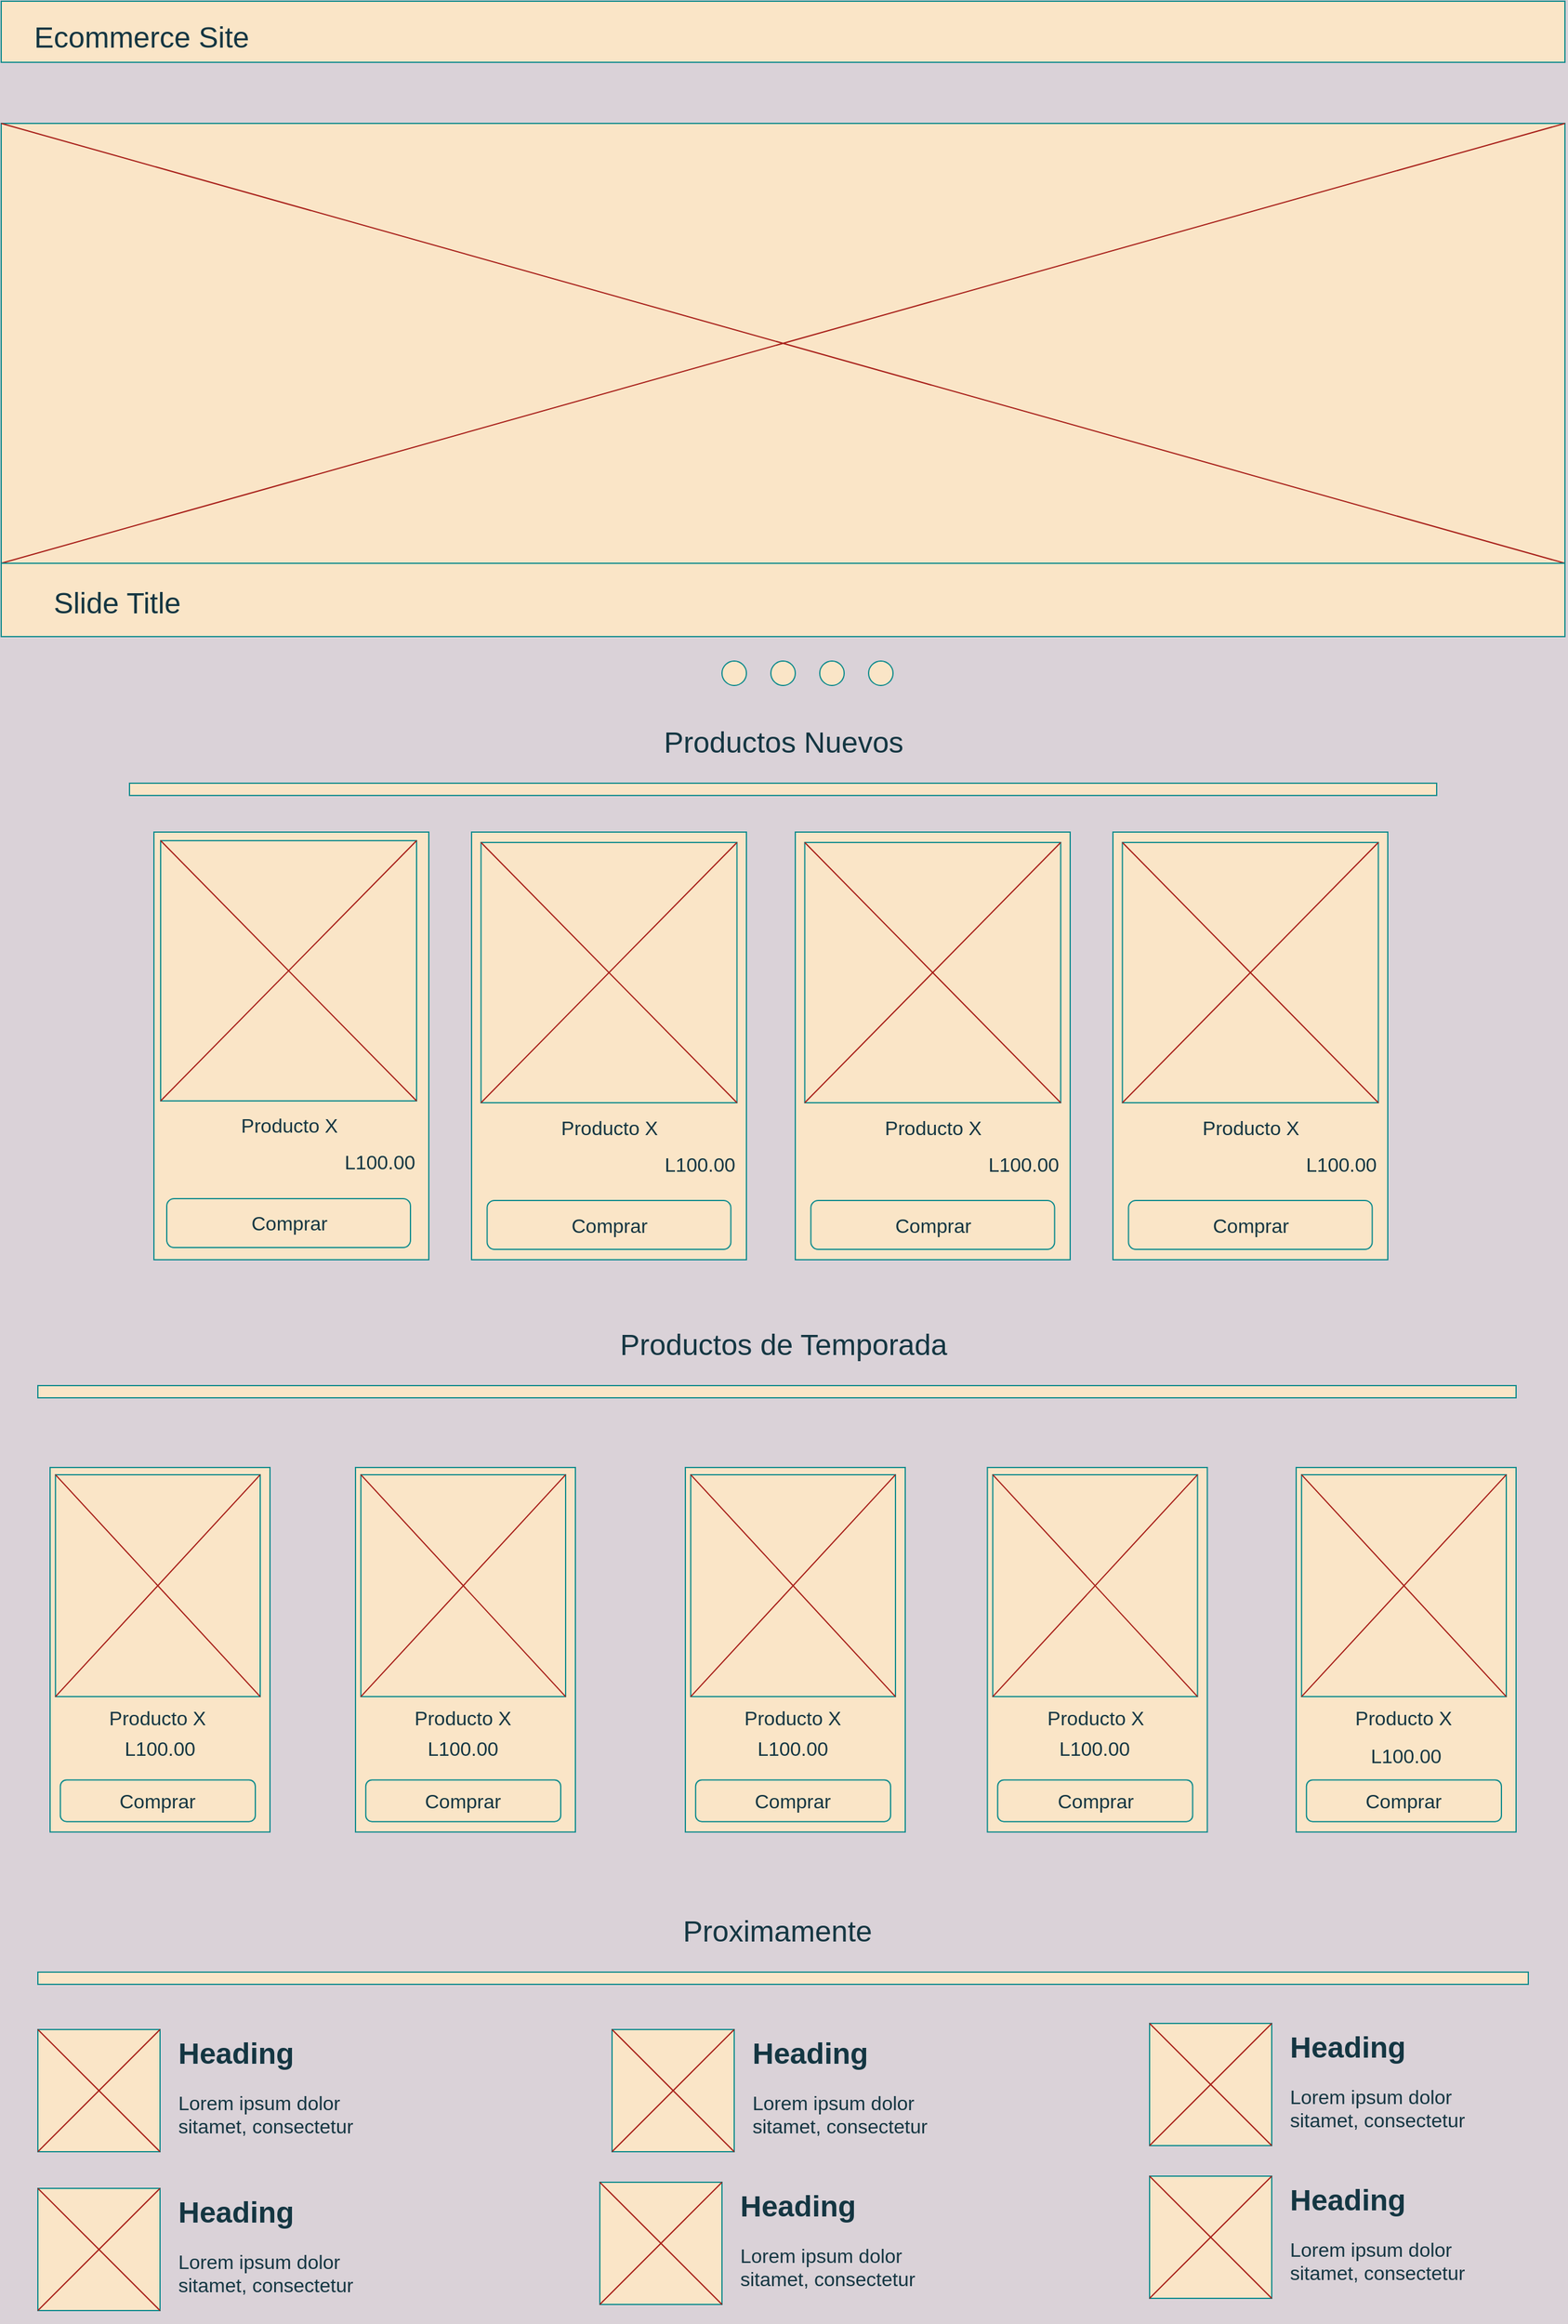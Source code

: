 <mxfile version="14.1.8" type="device" pages="3"><diagram id="IemHOrVSS4CDlaY1buWt" name="L"><mxGraphModel dx="2130" dy="2085" grid="1" gridSize="10" guides="1" tooltips="1" connect="1" arrows="1" fold="1" page="1" pageScale="1" pageWidth="1100" pageHeight="850" background="#DAD2D8" math="0" shadow="0"><root><mxCell id="0"/><mxCell id="1" parent="0"/><mxCell id="K_-UojMMEPc5NDU9YNlk-185" value="" style="group" vertex="1" connectable="0" parent="1"><mxGeometry x="460" y="-170" width="1280" height="1900" as="geometry"/></mxCell><mxCell id="ACKiXUL_a8ZOPmM-B_Il-2" value="" style="rounded=1;whiteSpace=wrap;html=1;fillColor=#FAE5C7;strokeColor=#0F8B8D;arcSize=0;fontColor=#143642;" parent="K_-UojMMEPc5NDU9YNlk-185" vertex="1"><mxGeometry width="1280" height="50" as="geometry"/></mxCell><mxCell id="ACKiXUL_a8ZOPmM-B_Il-5" value="" style="rounded=0;whiteSpace=wrap;html=1;fontSize=24;fillColor=#FAE5C7;strokeColor=#0F8B8D;fontColor=#143642;" parent="K_-UojMMEPc5NDU9YNlk-185" vertex="1"><mxGeometry y="100" width="1280" height="360" as="geometry"/></mxCell><mxCell id="ACKiXUL_a8ZOPmM-B_Il-6" value="" style="endArrow=none;html=1;fontSize=24;entryX=1;entryY=0;entryDx=0;entryDy=0;exitX=0;exitY=1;exitDx=0;exitDy=0;labelBackgroundColor=#DAD2D8;strokeColor=#A8201A;fontColor=#143642;" parent="K_-UojMMEPc5NDU9YNlk-185" source="ACKiXUL_a8ZOPmM-B_Il-5" target="ACKiXUL_a8ZOPmM-B_Il-5" edge="1"><mxGeometry width="50" height="50" as="geometry"><mxPoint x="548.333" y="846.667" as="sourcePoint"/><mxPoint x="669.167" y="680" as="targetPoint"/></mxGeometry></mxCell><mxCell id="ACKiXUL_a8ZOPmM-B_Il-7" value="" style="endArrow=none;html=1;fontSize=24;exitX=0;exitY=0;exitDx=0;exitDy=0;entryX=1;entryY=1;entryDx=0;entryDy=0;labelBackgroundColor=#DAD2D8;strokeColor=#A8201A;fontColor=#143642;" parent="K_-UojMMEPc5NDU9YNlk-185" source="ACKiXUL_a8ZOPmM-B_Il-5" target="ACKiXUL_a8ZOPmM-B_Il-5" edge="1"><mxGeometry width="50" height="50" as="geometry"><mxPoint x="572.5" y="746.667" as="sourcePoint"/><mxPoint x="693.333" y="580" as="targetPoint"/></mxGeometry></mxCell><mxCell id="ACKiXUL_a8ZOPmM-B_Il-8" value="" style="rounded=0;whiteSpace=wrap;html=1;fillColor=#FAE5C7;strokeColor=#0F8B8D;fontColor=#143642;" parent="K_-UojMMEPc5NDU9YNlk-185" vertex="1"><mxGeometry y="460" width="1280" height="60" as="geometry"/></mxCell><mxCell id="ACKiXUL_a8ZOPmM-B_Il-9" value="Slide Title" style="text;html=1;strokeColor=none;fillColor=none;align=center;verticalAlign=middle;whiteSpace=wrap;rounded=0;fontSize=24;fontColor=#143642;" parent="K_-UojMMEPc5NDU9YNlk-185" vertex="1"><mxGeometry x="20" y="482.65" width="150" height="20" as="geometry"/></mxCell><mxCell id="ACKiXUL_a8ZOPmM-B_Il-10" value="Ecommerce Site" style="text;html=1;strokeColor=none;fillColor=none;align=center;verticalAlign=middle;whiteSpace=wrap;rounded=0;fontSize=24;fontColor=#143642;" parent="K_-UojMMEPc5NDU9YNlk-185" vertex="1"><mxGeometry x="10" y="20" width="210" height="20" as="geometry"/></mxCell><mxCell id="ACKiXUL_a8ZOPmM-B_Il-12" value="" style="ellipse;whiteSpace=wrap;html=1;aspect=fixed;fontSize=24;fillColor=#FAE5C7;strokeColor=#0F8B8D;fontColor=#143642;" parent="K_-UojMMEPc5NDU9YNlk-185" vertex="1"><mxGeometry x="630" y="540" width="20" height="20" as="geometry"/></mxCell><mxCell id="ACKiXUL_a8ZOPmM-B_Il-13" value="" style="ellipse;whiteSpace=wrap;html=1;aspect=fixed;fontSize=24;fillColor=#FAE5C7;strokeColor=#0F8B8D;fontColor=#143642;" parent="K_-UojMMEPc5NDU9YNlk-185" vertex="1"><mxGeometry x="670" y="540" width="20" height="20" as="geometry"/></mxCell><mxCell id="ACKiXUL_a8ZOPmM-B_Il-14" value="" style="ellipse;whiteSpace=wrap;html=1;aspect=fixed;fontSize=24;fillColor=#FAE5C7;strokeColor=#0F8B8D;fontColor=#143642;" parent="K_-UojMMEPc5NDU9YNlk-185" vertex="1"><mxGeometry x="590" y="540" width="20" height="20" as="geometry"/></mxCell><mxCell id="ACKiXUL_a8ZOPmM-B_Il-15" value="Productos Nuevos" style="text;html=1;strokeColor=none;fillColor=none;align=center;verticalAlign=middle;whiteSpace=wrap;rounded=0;fontSize=24;fontColor=#143642;" parent="K_-UojMMEPc5NDU9YNlk-185" vertex="1"><mxGeometry x="517.5" y="597" width="245" height="20" as="geometry"/></mxCell><mxCell id="ACKiXUL_a8ZOPmM-B_Il-20" value="" style="rounded=0;whiteSpace=wrap;html=1;fontSize=24;imageHeight=6;imageWidth=24;fillColor=#FAE5C7;strokeColor=#0F8B8D;fontColor=#143642;" parent="K_-UojMMEPc5NDU9YNlk-185" vertex="1"><mxGeometry x="105" y="640" width="1070" height="10" as="geometry"/></mxCell><mxCell id="ACKiXUL_a8ZOPmM-B_Il-24" value="" style="rounded=0;whiteSpace=wrap;html=1;fontSize=24;fillColor=#FAE5C7;strokeColor=#0F8B8D;fontColor=#143642;" parent="K_-UojMMEPc5NDU9YNlk-185" vertex="1"><mxGeometry x="385" y="680" width="225" height="350" as="geometry"/></mxCell><mxCell id="ACKiXUL_a8ZOPmM-B_Il-25" value="" style="rounded=0;whiteSpace=wrap;html=1;fontSize=24;fillColor=#FAE5C7;strokeColor=#0F8B8D;fontColor=#143642;" parent="K_-UojMMEPc5NDU9YNlk-185" vertex="1"><mxGeometry x="650" y="680" width="225" height="350" as="geometry"/></mxCell><mxCell id="ACKiXUL_a8ZOPmM-B_Il-26" value="" style="rounded=0;whiteSpace=wrap;html=1;fontSize=24;fillColor=#FAE5C7;strokeColor=#0F8B8D;fontColor=#143642;" parent="K_-UojMMEPc5NDU9YNlk-185" vertex="1"><mxGeometry x="910" y="680" width="225" height="350" as="geometry"/></mxCell><mxCell id="ACKiXUL_a8ZOPmM-B_Il-41" value="" style="group;fontSize=24;fontColor=#143642;" parent="K_-UojMMEPc5NDU9YNlk-185" vertex="1" connectable="0"><mxGeometry x="392.75" y="688.5" width="209.5" height="213" as="geometry"/></mxCell><mxCell id="ACKiXUL_a8ZOPmM-B_Il-42" value="" style="rounded=0;whiteSpace=wrap;html=1;fontSize=24;fillColor=#FAE5C7;strokeColor=#0F8B8D;fontColor=#143642;" parent="ACKiXUL_a8ZOPmM-B_Il-41" vertex="1"><mxGeometry width="209.5" height="213" as="geometry"/></mxCell><mxCell id="ACKiXUL_a8ZOPmM-B_Il-43" value="" style="endArrow=none;html=1;fontSize=24;entryX=1;entryY=0;entryDx=0;entryDy=0;exitX=0;exitY=1;exitDx=0;exitDy=0;labelBackgroundColor=#DAD2D8;strokeColor=#A8201A;fontColor=#143642;" parent="ACKiXUL_a8ZOPmM-B_Il-41" source="ACKiXUL_a8ZOPmM-B_Il-42" target="ACKiXUL_a8ZOPmM-B_Il-42" edge="1"><mxGeometry width="50" height="50" relative="1" as="geometry"><mxPoint x="34.917" y="603.5" as="sourcePoint"/><mxPoint x="122.208" y="426" as="targetPoint"/></mxGeometry></mxCell><mxCell id="ACKiXUL_a8ZOPmM-B_Il-44" value="" style="endArrow=none;html=1;fontSize=24;exitX=0;exitY=0;exitDx=0;exitDy=0;entryX=1;entryY=1;entryDx=0;entryDy=0;labelBackgroundColor=#DAD2D8;strokeColor=#A8201A;fontColor=#143642;" parent="ACKiXUL_a8ZOPmM-B_Il-41" source="ACKiXUL_a8ZOPmM-B_Il-42" target="ACKiXUL_a8ZOPmM-B_Il-42" edge="1"><mxGeometry width="50" height="50" relative="1" as="geometry"><mxPoint x="52.375" y="497" as="sourcePoint"/><mxPoint x="139.667" y="319.5" as="targetPoint"/></mxGeometry></mxCell><mxCell id="ACKiXUL_a8ZOPmM-B_Il-45" value="Producto X" style="text;html=1;strokeColor=none;fillColor=none;align=center;verticalAlign=middle;whiteSpace=wrap;rounded=0;fontSize=16;fontColor=#143642;" parent="K_-UojMMEPc5NDU9YNlk-185" vertex="1"><mxGeometry x="392.75" y="911.5" width="209.5" height="20" as="geometry"/></mxCell><mxCell id="ACKiXUL_a8ZOPmM-B_Il-46" value="L100.00" style="text;html=1;strokeColor=none;fillColor=none;align=center;verticalAlign=middle;whiteSpace=wrap;rounded=0;fontSize=16;fontColor=#143642;" parent="K_-UojMMEPc5NDU9YNlk-185" vertex="1"><mxGeometry x="542.25" y="941.5" width="60" height="20" as="geometry"/></mxCell><mxCell id="ACKiXUL_a8ZOPmM-B_Il-47" value="Comprar" style="rounded=1;whiteSpace=wrap;html=1;fontSize=16;fillColor=#FAE5C7;strokeColor=#0F8B8D;fontColor=#143642;" parent="K_-UojMMEPc5NDU9YNlk-185" vertex="1"><mxGeometry x="397.75" y="981.5" width="199.5" height="40" as="geometry"/></mxCell><mxCell id="ACKiXUL_a8ZOPmM-B_Il-48" value="" style="group;fontSize=24;fontColor=#143642;" parent="K_-UojMMEPc5NDU9YNlk-185" vertex="1" connectable="0"><mxGeometry x="657.75" y="688.5" width="209.5" height="213" as="geometry"/></mxCell><mxCell id="ACKiXUL_a8ZOPmM-B_Il-49" value="" style="rounded=0;whiteSpace=wrap;html=1;fontSize=24;fillColor=#FAE5C7;strokeColor=#0F8B8D;fontColor=#143642;" parent="ACKiXUL_a8ZOPmM-B_Il-48" vertex="1"><mxGeometry width="209.5" height="213" as="geometry"/></mxCell><mxCell id="ACKiXUL_a8ZOPmM-B_Il-50" value="" style="endArrow=none;html=1;fontSize=24;entryX=1;entryY=0;entryDx=0;entryDy=0;exitX=0;exitY=1;exitDx=0;exitDy=0;labelBackgroundColor=#DAD2D8;strokeColor=#A8201A;fontColor=#143642;" parent="ACKiXUL_a8ZOPmM-B_Il-48" source="ACKiXUL_a8ZOPmM-B_Il-49" target="ACKiXUL_a8ZOPmM-B_Il-49" edge="1"><mxGeometry width="50" height="50" relative="1" as="geometry"><mxPoint x="34.917" y="603.5" as="sourcePoint"/><mxPoint x="122.208" y="426" as="targetPoint"/></mxGeometry></mxCell><mxCell id="ACKiXUL_a8ZOPmM-B_Il-51" value="" style="endArrow=none;html=1;fontSize=24;exitX=0;exitY=0;exitDx=0;exitDy=0;entryX=1;entryY=1;entryDx=0;entryDy=0;labelBackgroundColor=#DAD2D8;strokeColor=#A8201A;fontColor=#143642;" parent="ACKiXUL_a8ZOPmM-B_Il-48" source="ACKiXUL_a8ZOPmM-B_Il-49" target="ACKiXUL_a8ZOPmM-B_Il-49" edge="1"><mxGeometry width="50" height="50" relative="1" as="geometry"><mxPoint x="52.375" y="497" as="sourcePoint"/><mxPoint x="139.667" y="319.5" as="targetPoint"/></mxGeometry></mxCell><mxCell id="ACKiXUL_a8ZOPmM-B_Il-52" value="Producto X" style="text;html=1;strokeColor=none;fillColor=none;align=center;verticalAlign=middle;whiteSpace=wrap;rounded=0;fontSize=16;fontColor=#143642;" parent="K_-UojMMEPc5NDU9YNlk-185" vertex="1"><mxGeometry x="657.75" y="911.5" width="209.5" height="20" as="geometry"/></mxCell><mxCell id="ACKiXUL_a8ZOPmM-B_Il-53" value="L100.00" style="text;html=1;strokeColor=none;fillColor=none;align=center;verticalAlign=middle;whiteSpace=wrap;rounded=0;fontSize=16;fontColor=#143642;" parent="K_-UojMMEPc5NDU9YNlk-185" vertex="1"><mxGeometry x="807.25" y="941.5" width="60" height="20" as="geometry"/></mxCell><mxCell id="ACKiXUL_a8ZOPmM-B_Il-54" value="Comprar" style="rounded=1;whiteSpace=wrap;html=1;fontSize=16;fillColor=#FAE5C7;strokeColor=#0F8B8D;fontColor=#143642;" parent="K_-UojMMEPc5NDU9YNlk-185" vertex="1"><mxGeometry x="662.75" y="981.5" width="199.5" height="40" as="geometry"/></mxCell><mxCell id="ACKiXUL_a8ZOPmM-B_Il-55" value="" style="group;fontSize=24;fontColor=#143642;" parent="K_-UojMMEPc5NDU9YNlk-185" vertex="1" connectable="0"><mxGeometry x="917.75" y="688.5" width="209.5" height="213" as="geometry"/></mxCell><mxCell id="ACKiXUL_a8ZOPmM-B_Il-56" value="" style="rounded=0;whiteSpace=wrap;html=1;fontSize=24;fillColor=#FAE5C7;strokeColor=#0F8B8D;fontColor=#143642;" parent="ACKiXUL_a8ZOPmM-B_Il-55" vertex="1"><mxGeometry width="209.5" height="213" as="geometry"/></mxCell><mxCell id="ACKiXUL_a8ZOPmM-B_Il-57" value="" style="endArrow=none;html=1;fontSize=24;entryX=1;entryY=0;entryDx=0;entryDy=0;exitX=0;exitY=1;exitDx=0;exitDy=0;labelBackgroundColor=#DAD2D8;strokeColor=#A8201A;fontColor=#143642;" parent="ACKiXUL_a8ZOPmM-B_Il-55" source="ACKiXUL_a8ZOPmM-B_Il-56" target="ACKiXUL_a8ZOPmM-B_Il-56" edge="1"><mxGeometry width="50" height="50" relative="1" as="geometry"><mxPoint x="34.917" y="603.5" as="sourcePoint"/><mxPoint x="122.208" y="426" as="targetPoint"/></mxGeometry></mxCell><mxCell id="ACKiXUL_a8ZOPmM-B_Il-58" value="" style="endArrow=none;html=1;fontSize=24;exitX=0;exitY=0;exitDx=0;exitDy=0;entryX=1;entryY=1;entryDx=0;entryDy=0;labelBackgroundColor=#DAD2D8;strokeColor=#A8201A;fontColor=#143642;" parent="ACKiXUL_a8ZOPmM-B_Il-55" source="ACKiXUL_a8ZOPmM-B_Il-56" target="ACKiXUL_a8ZOPmM-B_Il-56" edge="1"><mxGeometry width="50" height="50" relative="1" as="geometry"><mxPoint x="52.375" y="497" as="sourcePoint"/><mxPoint x="139.667" y="319.5" as="targetPoint"/></mxGeometry></mxCell><mxCell id="ACKiXUL_a8ZOPmM-B_Il-59" value="Producto X" style="text;html=1;strokeColor=none;fillColor=none;align=center;verticalAlign=middle;whiteSpace=wrap;rounded=0;fontSize=16;fontColor=#143642;" parent="K_-UojMMEPc5NDU9YNlk-185" vertex="1"><mxGeometry x="917.75" y="911.5" width="209.5" height="20" as="geometry"/></mxCell><mxCell id="ACKiXUL_a8ZOPmM-B_Il-60" value="L100.00" style="text;html=1;strokeColor=none;fillColor=none;align=center;verticalAlign=middle;whiteSpace=wrap;rounded=0;fontSize=16;fontColor=#143642;" parent="K_-UojMMEPc5NDU9YNlk-185" vertex="1"><mxGeometry x="1067.25" y="941.5" width="60" height="20" as="geometry"/></mxCell><mxCell id="ACKiXUL_a8ZOPmM-B_Il-61" value="Comprar" style="rounded=1;whiteSpace=wrap;html=1;fontSize=16;fillColor=#FAE5C7;strokeColor=#0F8B8D;fontColor=#143642;" parent="K_-UojMMEPc5NDU9YNlk-185" vertex="1"><mxGeometry x="922.75" y="981.5" width="199.5" height="40" as="geometry"/></mxCell><mxCell id="ACKiXUL_a8ZOPmM-B_Il-62" value="" style="group;fontColor=#143642;" parent="K_-UojMMEPc5NDU9YNlk-185" vertex="1" connectable="0"><mxGeometry x="125" y="680" width="225" height="350" as="geometry"/></mxCell><mxCell id="ACKiXUL_a8ZOPmM-B_Il-23" value="" style="rounded=0;whiteSpace=wrap;html=1;fontSize=24;fillColor=#FAE5C7;strokeColor=#0F8B8D;fontColor=#143642;" parent="ACKiXUL_a8ZOPmM-B_Il-62" vertex="1"><mxGeometry width="225" height="350" as="geometry"/></mxCell><mxCell id="ACKiXUL_a8ZOPmM-B_Il-27" value="" style="group;fontSize=24;fontColor=#143642;" parent="ACKiXUL_a8ZOPmM-B_Il-62" vertex="1" connectable="0"><mxGeometry x="5.5" y="7" width="209.5" height="213" as="geometry"/></mxCell><mxCell id="ACKiXUL_a8ZOPmM-B_Il-28" value="" style="rounded=0;whiteSpace=wrap;html=1;fontSize=24;fillColor=#FAE5C7;strokeColor=#0F8B8D;fontColor=#143642;" parent="ACKiXUL_a8ZOPmM-B_Il-27" vertex="1"><mxGeometry width="209.5" height="213" as="geometry"/></mxCell><mxCell id="ACKiXUL_a8ZOPmM-B_Il-29" value="" style="endArrow=none;html=1;fontSize=24;entryX=1;entryY=0;entryDx=0;entryDy=0;exitX=0;exitY=1;exitDx=0;exitDy=0;labelBackgroundColor=#DAD2D8;strokeColor=#A8201A;fontColor=#143642;" parent="ACKiXUL_a8ZOPmM-B_Il-27" source="ACKiXUL_a8ZOPmM-B_Il-28" target="ACKiXUL_a8ZOPmM-B_Il-28" edge="1"><mxGeometry width="50" height="50" relative="1" as="geometry"><mxPoint x="34.917" y="603.5" as="sourcePoint"/><mxPoint x="122.208" y="426" as="targetPoint"/></mxGeometry></mxCell><mxCell id="ACKiXUL_a8ZOPmM-B_Il-30" value="" style="endArrow=none;html=1;fontSize=24;exitX=0;exitY=0;exitDx=0;exitDy=0;entryX=1;entryY=1;entryDx=0;entryDy=0;labelBackgroundColor=#DAD2D8;strokeColor=#A8201A;fontColor=#143642;" parent="ACKiXUL_a8ZOPmM-B_Il-27" source="ACKiXUL_a8ZOPmM-B_Il-28" target="ACKiXUL_a8ZOPmM-B_Il-28" edge="1"><mxGeometry width="50" height="50" relative="1" as="geometry"><mxPoint x="52.375" y="497" as="sourcePoint"/><mxPoint x="139.667" y="319.5" as="targetPoint"/></mxGeometry></mxCell><mxCell id="ACKiXUL_a8ZOPmM-B_Il-31" value="Producto X" style="text;html=1;strokeColor=none;fillColor=none;align=center;verticalAlign=middle;whiteSpace=wrap;rounded=0;fontSize=16;fontColor=#143642;" parent="ACKiXUL_a8ZOPmM-B_Il-62" vertex="1"><mxGeometry x="5.5" y="230" width="209.5" height="20" as="geometry"/></mxCell><mxCell id="ACKiXUL_a8ZOPmM-B_Il-32" value="L100.00" style="text;html=1;strokeColor=none;fillColor=none;align=center;verticalAlign=middle;whiteSpace=wrap;rounded=0;fontSize=16;fontColor=#143642;" parent="ACKiXUL_a8ZOPmM-B_Il-62" vertex="1"><mxGeometry x="155" y="260" width="60" height="20" as="geometry"/></mxCell><mxCell id="ACKiXUL_a8ZOPmM-B_Il-33" value="Comprar" style="rounded=1;whiteSpace=wrap;html=1;fontSize=16;fillColor=#FAE5C7;strokeColor=#0F8B8D;fontColor=#143642;" parent="ACKiXUL_a8ZOPmM-B_Il-62" vertex="1"><mxGeometry x="10.5" y="300" width="199.5" height="40" as="geometry"/></mxCell><mxCell id="ACKiXUL_a8ZOPmM-B_Il-21" value="Productos de Temporada" style="text;html=1;strokeColor=none;fillColor=none;align=center;verticalAlign=middle;whiteSpace=wrap;rounded=0;fontSize=24;fontColor=#143642;" parent="K_-UojMMEPc5NDU9YNlk-185" vertex="1"><mxGeometry x="453.75" y="1090.004" width="372.5" height="20" as="geometry"/></mxCell><mxCell id="ACKiXUL_a8ZOPmM-B_Il-22" value="" style="rounded=0;whiteSpace=wrap;html=1;fontSize=24;imageHeight=6;imageWidth=24;fillColor=#FAE5C7;strokeColor=#0F8B8D;fontColor=#143642;" parent="K_-UojMMEPc5NDU9YNlk-185" vertex="1"><mxGeometry x="30.0" y="1133.004" width="1210" height="10" as="geometry"/></mxCell><mxCell id="ACKiXUL_a8ZOPmM-B_Il-87" value="" style="group;fontColor=#143642;" parent="K_-UojMMEPc5NDU9YNlk-185" vertex="1" connectable="0"><mxGeometry x="290" y="1200" width="180" height="298.34" as="geometry"/></mxCell><mxCell id="ACKiXUL_a8ZOPmM-B_Il-88" value="" style="rounded=0;whiteSpace=wrap;html=1;fontSize=24;fillColor=#FAE5C7;strokeColor=#0F8B8D;fontColor=#143642;" parent="ACKiXUL_a8ZOPmM-B_Il-87" vertex="1"><mxGeometry width="180" height="298.34" as="geometry"/></mxCell><mxCell id="ACKiXUL_a8ZOPmM-B_Il-89" value="" style="group;fontSize=24;fontColor=#143642;" parent="ACKiXUL_a8ZOPmM-B_Il-87" vertex="1" connectable="0"><mxGeometry x="4.4" y="5.967" width="167.6" height="181.561" as="geometry"/></mxCell><mxCell id="ACKiXUL_a8ZOPmM-B_Il-90" value="" style="rounded=0;whiteSpace=wrap;html=1;fontSize=24;fillColor=#FAE5C7;strokeColor=#0F8B8D;fontColor=#143642;" parent="ACKiXUL_a8ZOPmM-B_Il-89" vertex="1"><mxGeometry width="167.6" height="181.561" as="geometry"/></mxCell><mxCell id="ACKiXUL_a8ZOPmM-B_Il-91" value="" style="endArrow=none;html=1;fontSize=24;entryX=1;entryY=0;entryDx=0;entryDy=0;exitX=0;exitY=1;exitDx=0;exitDy=0;labelBackgroundColor=#DAD2D8;strokeColor=#A8201A;fontColor=#143642;" parent="ACKiXUL_a8ZOPmM-B_Il-89" source="ACKiXUL_a8ZOPmM-B_Il-90" target="ACKiXUL_a8ZOPmM-B_Il-90" edge="1"><mxGeometry width="50" height="50" relative="1" as="geometry"><mxPoint x="27.933" y="514.423" as="sourcePoint"/><mxPoint x="97.767" y="363.122" as="targetPoint"/></mxGeometry></mxCell><mxCell id="ACKiXUL_a8ZOPmM-B_Il-92" value="" style="endArrow=none;html=1;fontSize=24;exitX=0;exitY=0;exitDx=0;exitDy=0;entryX=1;entryY=1;entryDx=0;entryDy=0;labelBackgroundColor=#DAD2D8;strokeColor=#A8201A;fontColor=#143642;" parent="ACKiXUL_a8ZOPmM-B_Il-89" source="ACKiXUL_a8ZOPmM-B_Il-90" target="ACKiXUL_a8ZOPmM-B_Il-90" edge="1"><mxGeometry width="50" height="50" relative="1" as="geometry"><mxPoint x="41.9" y="423.643" as="sourcePoint"/><mxPoint x="111.733" y="272.342" as="targetPoint"/></mxGeometry></mxCell><mxCell id="ACKiXUL_a8ZOPmM-B_Il-93" value="Producto X" style="text;html=1;strokeColor=none;fillColor=none;align=center;verticalAlign=middle;whiteSpace=wrap;rounded=0;fontSize=16;fontColor=#143642;" parent="ACKiXUL_a8ZOPmM-B_Il-87" vertex="1"><mxGeometry x="4.4" y="196.052" width="167.6" height="17.048" as="geometry"/></mxCell><mxCell id="ACKiXUL_a8ZOPmM-B_Il-94" value="L100.00" style="text;html=1;strokeColor=none;fillColor=none;align=center;verticalAlign=middle;whiteSpace=wrap;rounded=0;fontSize=16;fontColor=#143642;" parent="ACKiXUL_a8ZOPmM-B_Il-87" vertex="1"><mxGeometry x="64.2" y="221.624" width="48" height="17.048" as="geometry"/></mxCell><mxCell id="ACKiXUL_a8ZOPmM-B_Il-95" value="Comprar" style="rounded=1;whiteSpace=wrap;html=1;fontSize=16;fillColor=#FAE5C7;strokeColor=#0F8B8D;fontColor=#143642;" parent="ACKiXUL_a8ZOPmM-B_Il-87" vertex="1"><mxGeometry x="8.4" y="255.72" width="159.6" height="34.096" as="geometry"/></mxCell><mxCell id="ACKiXUL_a8ZOPmM-B_Il-96" value="" style="group;fontColor=#143642;" parent="K_-UojMMEPc5NDU9YNlk-185" vertex="1" connectable="0"><mxGeometry x="560" y="1200" width="180" height="298.34" as="geometry"/></mxCell><mxCell id="ACKiXUL_a8ZOPmM-B_Il-97" value="" style="rounded=0;whiteSpace=wrap;html=1;fontSize=24;fillColor=#FAE5C7;strokeColor=#0F8B8D;fontColor=#143642;" parent="ACKiXUL_a8ZOPmM-B_Il-96" vertex="1"><mxGeometry width="180" height="298.34" as="geometry"/></mxCell><mxCell id="ACKiXUL_a8ZOPmM-B_Il-98" value="" style="group;fontSize=24;fontColor=#143642;" parent="ACKiXUL_a8ZOPmM-B_Il-96" vertex="1" connectable="0"><mxGeometry x="4.4" y="5.967" width="167.6" height="181.561" as="geometry"/></mxCell><mxCell id="ACKiXUL_a8ZOPmM-B_Il-99" value="" style="rounded=0;whiteSpace=wrap;html=1;fontSize=24;fillColor=#FAE5C7;strokeColor=#0F8B8D;fontColor=#143642;" parent="ACKiXUL_a8ZOPmM-B_Il-98" vertex="1"><mxGeometry width="167.6" height="181.561" as="geometry"/></mxCell><mxCell id="ACKiXUL_a8ZOPmM-B_Il-100" value="" style="endArrow=none;html=1;fontSize=24;entryX=1;entryY=0;entryDx=0;entryDy=0;exitX=0;exitY=1;exitDx=0;exitDy=0;labelBackgroundColor=#DAD2D8;strokeColor=#A8201A;fontColor=#143642;" parent="ACKiXUL_a8ZOPmM-B_Il-98" source="ACKiXUL_a8ZOPmM-B_Il-99" target="ACKiXUL_a8ZOPmM-B_Il-99" edge="1"><mxGeometry width="50" height="50" relative="1" as="geometry"><mxPoint x="27.933" y="514.423" as="sourcePoint"/><mxPoint x="97.767" y="363.122" as="targetPoint"/></mxGeometry></mxCell><mxCell id="ACKiXUL_a8ZOPmM-B_Il-101" value="" style="endArrow=none;html=1;fontSize=24;exitX=0;exitY=0;exitDx=0;exitDy=0;entryX=1;entryY=1;entryDx=0;entryDy=0;labelBackgroundColor=#DAD2D8;strokeColor=#A8201A;fontColor=#143642;" parent="ACKiXUL_a8ZOPmM-B_Il-98" source="ACKiXUL_a8ZOPmM-B_Il-99" target="ACKiXUL_a8ZOPmM-B_Il-99" edge="1"><mxGeometry width="50" height="50" relative="1" as="geometry"><mxPoint x="41.9" y="423.643" as="sourcePoint"/><mxPoint x="111.733" y="272.342" as="targetPoint"/></mxGeometry></mxCell><mxCell id="ACKiXUL_a8ZOPmM-B_Il-102" value="Producto X" style="text;html=1;strokeColor=none;fillColor=none;align=center;verticalAlign=middle;whiteSpace=wrap;rounded=0;fontSize=16;fontColor=#143642;" parent="ACKiXUL_a8ZOPmM-B_Il-96" vertex="1"><mxGeometry x="4.4" y="196.052" width="167.6" height="17.048" as="geometry"/></mxCell><mxCell id="ACKiXUL_a8ZOPmM-B_Il-103" value="L100.00" style="text;html=1;strokeColor=none;fillColor=none;align=center;verticalAlign=middle;whiteSpace=wrap;rounded=0;fontSize=16;fontColor=#143642;" parent="ACKiXUL_a8ZOPmM-B_Il-96" vertex="1"><mxGeometry x="64.2" y="221.624" width="48" height="17.048" as="geometry"/></mxCell><mxCell id="ACKiXUL_a8ZOPmM-B_Il-104" value="Comprar" style="rounded=1;whiteSpace=wrap;html=1;fontSize=16;fillColor=#FAE5C7;strokeColor=#0F8B8D;fontColor=#143642;" parent="ACKiXUL_a8ZOPmM-B_Il-96" vertex="1"><mxGeometry x="8.4" y="255.72" width="159.6" height="34.096" as="geometry"/></mxCell><mxCell id="ACKiXUL_a8ZOPmM-B_Il-135" value="Proximamente" style="text;html=1;strokeColor=none;fillColor=none;align=center;verticalAlign=middle;whiteSpace=wrap;rounded=0;fontSize=24;fontColor=#143642;" parent="K_-UojMMEPc5NDU9YNlk-185" vertex="1"><mxGeometry x="448.75" y="1570.004" width="372.5" height="20" as="geometry"/></mxCell><mxCell id="ACKiXUL_a8ZOPmM-B_Il-136" value="" style="rounded=0;whiteSpace=wrap;html=1;fontSize=24;imageHeight=6;imageWidth=24;fillColor=#FAE5C7;strokeColor=#0F8B8D;fontColor=#143642;" parent="K_-UojMMEPc5NDU9YNlk-185" vertex="1"><mxGeometry x="30.0" y="1613.004" width="1220" height="10" as="geometry"/></mxCell><mxCell id="ACKiXUL_a8ZOPmM-B_Il-142" value="" style="group;fontColor=#143642;" parent="K_-UojMMEPc5NDU9YNlk-185" vertex="1" connectable="0"><mxGeometry x="30" y="1660" width="300" height="110" as="geometry"/></mxCell><mxCell id="ACKiXUL_a8ZOPmM-B_Il-137" value="" style="group;fontSize=16;fontColor=#143642;" parent="ACKiXUL_a8ZOPmM-B_Il-142" vertex="1" connectable="0"><mxGeometry width="100" height="100" as="geometry"/></mxCell><mxCell id="ACKiXUL_a8ZOPmM-B_Il-138" value="" style="rounded=0;whiteSpace=wrap;html=1;fontSize=24;fillColor=#FAE5C7;strokeColor=#0F8B8D;fontColor=#143642;" parent="ACKiXUL_a8ZOPmM-B_Il-137" vertex="1"><mxGeometry width="100" height="100" as="geometry"/></mxCell><mxCell id="ACKiXUL_a8ZOPmM-B_Il-139" value="" style="endArrow=none;html=1;fontSize=24;entryX=1;entryY=0;entryDx=0;entryDy=0;exitX=0;exitY=1;exitDx=0;exitDy=0;labelBackgroundColor=#DAD2D8;strokeColor=#A8201A;fontColor=#143642;" parent="ACKiXUL_a8ZOPmM-B_Il-137" source="ACKiXUL_a8ZOPmM-B_Il-138" target="ACKiXUL_a8ZOPmM-B_Il-138" edge="1"><mxGeometry width="50" height="50" relative="1" as="geometry"><mxPoint x="16.667" y="283.333" as="sourcePoint"/><mxPoint x="58.333" y="200" as="targetPoint"/></mxGeometry></mxCell><mxCell id="ACKiXUL_a8ZOPmM-B_Il-140" value="" style="endArrow=none;html=1;fontSize=24;exitX=0;exitY=0;exitDx=0;exitDy=0;entryX=1;entryY=1;entryDx=0;entryDy=0;labelBackgroundColor=#DAD2D8;strokeColor=#A8201A;fontColor=#143642;" parent="ACKiXUL_a8ZOPmM-B_Il-137" source="ACKiXUL_a8ZOPmM-B_Il-138" target="ACKiXUL_a8ZOPmM-B_Il-138" edge="1"><mxGeometry width="50" height="50" relative="1" as="geometry"><mxPoint x="25" y="233.333" as="sourcePoint"/><mxPoint x="66.667" y="150" as="targetPoint"/></mxGeometry></mxCell><mxCell id="ACKiXUL_a8ZOPmM-B_Il-141" value="&lt;p style=&quot;line-height: 60%&quot;&gt;&lt;/p&gt;&lt;h1 style=&quot;font-size: 24px&quot;&gt;&lt;font style=&quot;font-size: 24px ; line-height: 40%&quot;&gt;Heading&lt;/font&gt;&lt;/h1&gt;&lt;p&gt;Lorem ipsum dolor sitamet, consectetur&amp;nbsp;&lt;/p&gt;&lt;p&gt;&lt;/p&gt;" style="text;html=1;strokeColor=none;fillColor=none;spacing=5;spacingTop=-20;whiteSpace=wrap;overflow=hidden;rounded=0;fontSize=16;fontColor=#143642;" parent="ACKiXUL_a8ZOPmM-B_Il-142" vertex="1"><mxGeometry x="110" width="190" height="110" as="geometry"/></mxCell><mxCell id="ACKiXUL_a8ZOPmM-B_Il-143" value="" style="group;fontColor=#143642;" parent="K_-UojMMEPc5NDU9YNlk-185" vertex="1" connectable="0"><mxGeometry x="30" y="1790" width="300" height="110" as="geometry"/></mxCell><mxCell id="ACKiXUL_a8ZOPmM-B_Il-144" value="" style="group;fontSize=16;fontColor=#143642;" parent="ACKiXUL_a8ZOPmM-B_Il-143" vertex="1" connectable="0"><mxGeometry width="100" height="100" as="geometry"/></mxCell><mxCell id="ACKiXUL_a8ZOPmM-B_Il-145" value="" style="rounded=0;whiteSpace=wrap;html=1;fontSize=24;fillColor=#FAE5C7;strokeColor=#0F8B8D;fontColor=#143642;" parent="ACKiXUL_a8ZOPmM-B_Il-144" vertex="1"><mxGeometry width="100" height="100" as="geometry"/></mxCell><mxCell id="ACKiXUL_a8ZOPmM-B_Il-146" value="" style="endArrow=none;html=1;fontSize=24;entryX=1;entryY=0;entryDx=0;entryDy=0;exitX=0;exitY=1;exitDx=0;exitDy=0;labelBackgroundColor=#DAD2D8;strokeColor=#A8201A;fontColor=#143642;" parent="ACKiXUL_a8ZOPmM-B_Il-144" source="ACKiXUL_a8ZOPmM-B_Il-145" target="ACKiXUL_a8ZOPmM-B_Il-145" edge="1"><mxGeometry width="50" height="50" relative="1" as="geometry"><mxPoint x="16.667" y="283.333" as="sourcePoint"/><mxPoint x="58.333" y="200" as="targetPoint"/></mxGeometry></mxCell><mxCell id="ACKiXUL_a8ZOPmM-B_Il-147" value="" style="endArrow=none;html=1;fontSize=24;exitX=0;exitY=0;exitDx=0;exitDy=0;entryX=1;entryY=1;entryDx=0;entryDy=0;labelBackgroundColor=#DAD2D8;strokeColor=#A8201A;fontColor=#143642;" parent="ACKiXUL_a8ZOPmM-B_Il-144" source="ACKiXUL_a8ZOPmM-B_Il-145" target="ACKiXUL_a8ZOPmM-B_Il-145" edge="1"><mxGeometry width="50" height="50" relative="1" as="geometry"><mxPoint x="25" y="233.333" as="sourcePoint"/><mxPoint x="66.667" y="150" as="targetPoint"/></mxGeometry></mxCell><mxCell id="ACKiXUL_a8ZOPmM-B_Il-148" value="&lt;p style=&quot;line-height: 60%&quot;&gt;&lt;/p&gt;&lt;h1 style=&quot;font-size: 24px&quot;&gt;&lt;font style=&quot;font-size: 24px ; line-height: 40%&quot;&gt;Heading&lt;/font&gt;&lt;/h1&gt;&lt;p&gt;Lorem ipsum dolor sitamet, consectetur&amp;nbsp;&lt;/p&gt;&lt;p&gt;&lt;/p&gt;" style="text;html=1;strokeColor=none;fillColor=none;spacing=5;spacingTop=-20;whiteSpace=wrap;overflow=hidden;rounded=0;fontSize=16;fontColor=#143642;" parent="ACKiXUL_a8ZOPmM-B_Il-143" vertex="1"><mxGeometry x="110" width="190" height="110" as="geometry"/></mxCell><mxCell id="K_-UojMMEPc5NDU9YNlk-4" value="" style="group;fontColor=#143642;" vertex="1" connectable="0" parent="K_-UojMMEPc5NDU9YNlk-185"><mxGeometry x="807.25" y="1200" width="180" height="298.34" as="geometry"/></mxCell><mxCell id="K_-UojMMEPc5NDU9YNlk-5" value="" style="rounded=0;whiteSpace=wrap;html=1;fontSize=24;fillColor=#FAE5C7;strokeColor=#0F8B8D;fontColor=#143642;" vertex="1" parent="K_-UojMMEPc5NDU9YNlk-4"><mxGeometry width="180" height="298.34" as="geometry"/></mxCell><mxCell id="K_-UojMMEPc5NDU9YNlk-6" value="" style="group;fontSize=24;fontColor=#143642;" vertex="1" connectable="0" parent="K_-UojMMEPc5NDU9YNlk-4"><mxGeometry x="4.4" y="5.967" width="167.6" height="181.561" as="geometry"/></mxCell><mxCell id="K_-UojMMEPc5NDU9YNlk-7" value="" style="rounded=0;whiteSpace=wrap;html=1;fontSize=24;fillColor=#FAE5C7;strokeColor=#0F8B8D;fontColor=#143642;" vertex="1" parent="K_-UojMMEPc5NDU9YNlk-6"><mxGeometry width="167.6" height="181.561" as="geometry"/></mxCell><mxCell id="K_-UojMMEPc5NDU9YNlk-8" value="" style="endArrow=none;html=1;fontSize=24;entryX=1;entryY=0;entryDx=0;entryDy=0;exitX=0;exitY=1;exitDx=0;exitDy=0;labelBackgroundColor=#DAD2D8;strokeColor=#A8201A;fontColor=#143642;" edge="1" parent="K_-UojMMEPc5NDU9YNlk-6" source="K_-UojMMEPc5NDU9YNlk-7" target="K_-UojMMEPc5NDU9YNlk-7"><mxGeometry width="50" height="50" relative="1" as="geometry"><mxPoint x="27.933" y="514.423" as="sourcePoint"/><mxPoint x="97.767" y="363.122" as="targetPoint"/></mxGeometry></mxCell><mxCell id="K_-UojMMEPc5NDU9YNlk-9" value="" style="endArrow=none;html=1;fontSize=24;exitX=0;exitY=0;exitDx=0;exitDy=0;entryX=1;entryY=1;entryDx=0;entryDy=0;labelBackgroundColor=#DAD2D8;strokeColor=#A8201A;fontColor=#143642;" edge="1" parent="K_-UojMMEPc5NDU9YNlk-6" source="K_-UojMMEPc5NDU9YNlk-7" target="K_-UojMMEPc5NDU9YNlk-7"><mxGeometry width="50" height="50" relative="1" as="geometry"><mxPoint x="41.9" y="423.643" as="sourcePoint"/><mxPoint x="111.733" y="272.342" as="targetPoint"/></mxGeometry></mxCell><mxCell id="K_-UojMMEPc5NDU9YNlk-10" value="Producto X" style="text;html=1;strokeColor=none;fillColor=none;align=center;verticalAlign=middle;whiteSpace=wrap;rounded=0;fontSize=16;fontColor=#143642;" vertex="1" parent="K_-UojMMEPc5NDU9YNlk-4"><mxGeometry x="4.4" y="196.052" width="167.6" height="17.048" as="geometry"/></mxCell><mxCell id="K_-UojMMEPc5NDU9YNlk-11" value="L100.00" style="text;html=1;strokeColor=none;fillColor=none;align=center;verticalAlign=middle;whiteSpace=wrap;rounded=0;fontSize=16;fontColor=#143642;" vertex="1" parent="K_-UojMMEPc5NDU9YNlk-4"><mxGeometry x="64.2" y="221.624" width="48" height="17.048" as="geometry"/></mxCell><mxCell id="K_-UojMMEPc5NDU9YNlk-12" value="Comprar" style="rounded=1;whiteSpace=wrap;html=1;fontSize=16;fillColor=#FAE5C7;strokeColor=#0F8B8D;fontColor=#143642;" vertex="1" parent="K_-UojMMEPc5NDU9YNlk-4"><mxGeometry x="8.4" y="255.72" width="159.6" height="34.096" as="geometry"/></mxCell><mxCell id="K_-UojMMEPc5NDU9YNlk-13" value="" style="group;fontColor=#143642;" vertex="1" connectable="0" parent="K_-UojMMEPc5NDU9YNlk-185"><mxGeometry x="40" y="1200" width="180" height="298.34" as="geometry"/></mxCell><mxCell id="K_-UojMMEPc5NDU9YNlk-14" value="" style="rounded=0;whiteSpace=wrap;html=1;fontSize=24;fillColor=#FAE5C7;strokeColor=#0F8B8D;fontColor=#143642;" vertex="1" parent="K_-UojMMEPc5NDU9YNlk-13"><mxGeometry width="180" height="298.34" as="geometry"/></mxCell><mxCell id="K_-UojMMEPc5NDU9YNlk-15" value="" style="group;fontSize=24;fontColor=#143642;" vertex="1" connectable="0" parent="K_-UojMMEPc5NDU9YNlk-13"><mxGeometry x="4.4" y="5.967" width="167.6" height="181.561" as="geometry"/></mxCell><mxCell id="K_-UojMMEPc5NDU9YNlk-16" value="" style="rounded=0;whiteSpace=wrap;html=1;fontSize=24;fillColor=#FAE5C7;strokeColor=#0F8B8D;fontColor=#143642;" vertex="1" parent="K_-UojMMEPc5NDU9YNlk-15"><mxGeometry width="167.6" height="181.561" as="geometry"/></mxCell><mxCell id="K_-UojMMEPc5NDU9YNlk-17" value="" style="endArrow=none;html=1;fontSize=24;entryX=1;entryY=0;entryDx=0;entryDy=0;exitX=0;exitY=1;exitDx=0;exitDy=0;labelBackgroundColor=#DAD2D8;strokeColor=#A8201A;fontColor=#143642;" edge="1" parent="K_-UojMMEPc5NDU9YNlk-15" source="K_-UojMMEPc5NDU9YNlk-16" target="K_-UojMMEPc5NDU9YNlk-16"><mxGeometry width="50" height="50" relative="1" as="geometry"><mxPoint x="27.933" y="514.423" as="sourcePoint"/><mxPoint x="97.767" y="363.122" as="targetPoint"/></mxGeometry></mxCell><mxCell id="K_-UojMMEPc5NDU9YNlk-18" value="" style="endArrow=none;html=1;fontSize=24;exitX=0;exitY=0;exitDx=0;exitDy=0;entryX=1;entryY=1;entryDx=0;entryDy=0;labelBackgroundColor=#DAD2D8;strokeColor=#A8201A;fontColor=#143642;" edge="1" parent="K_-UojMMEPc5NDU9YNlk-15" source="K_-UojMMEPc5NDU9YNlk-16" target="K_-UojMMEPc5NDU9YNlk-16"><mxGeometry width="50" height="50" relative="1" as="geometry"><mxPoint x="41.9" y="423.643" as="sourcePoint"/><mxPoint x="111.733" y="272.342" as="targetPoint"/></mxGeometry></mxCell><mxCell id="K_-UojMMEPc5NDU9YNlk-19" value="Producto X" style="text;html=1;strokeColor=none;fillColor=none;align=center;verticalAlign=middle;whiteSpace=wrap;rounded=0;fontSize=16;fontColor=#143642;" vertex="1" parent="K_-UojMMEPc5NDU9YNlk-13"><mxGeometry x="4.4" y="196.052" width="167.6" height="17.048" as="geometry"/></mxCell><mxCell id="K_-UojMMEPc5NDU9YNlk-20" value="L100.00" style="text;html=1;strokeColor=none;fillColor=none;align=center;verticalAlign=middle;whiteSpace=wrap;rounded=0;fontSize=16;fontColor=#143642;" vertex="1" parent="K_-UojMMEPc5NDU9YNlk-13"><mxGeometry x="66" y="221.624" width="48" height="17.048" as="geometry"/></mxCell><mxCell id="K_-UojMMEPc5NDU9YNlk-21" value="Comprar" style="rounded=1;whiteSpace=wrap;html=1;fontSize=16;fillColor=#FAE5C7;strokeColor=#0F8B8D;fontColor=#143642;" vertex="1" parent="K_-UojMMEPc5NDU9YNlk-13"><mxGeometry x="8.4" y="255.72" width="159.6" height="34.096" as="geometry"/></mxCell><mxCell id="K_-UojMMEPc5NDU9YNlk-22" value="" style="group;fontColor=#143642;" vertex="1" connectable="0" parent="K_-UojMMEPc5NDU9YNlk-185"><mxGeometry x="1060" y="1200" width="180" height="298.34" as="geometry"/></mxCell><mxCell id="K_-UojMMEPc5NDU9YNlk-23" value="" style="rounded=0;whiteSpace=wrap;html=1;fontSize=24;fillColor=#FAE5C7;strokeColor=#0F8B8D;fontColor=#143642;" vertex="1" parent="K_-UojMMEPc5NDU9YNlk-22"><mxGeometry width="180" height="298.34" as="geometry"/></mxCell><mxCell id="K_-UojMMEPc5NDU9YNlk-24" value="" style="group;fontSize=24;fontColor=#143642;" vertex="1" connectable="0" parent="K_-UojMMEPc5NDU9YNlk-22"><mxGeometry x="4.4" y="5.967" width="167.6" height="181.561" as="geometry"/></mxCell><mxCell id="K_-UojMMEPc5NDU9YNlk-25" value="" style="rounded=0;whiteSpace=wrap;html=1;fontSize=24;fillColor=#FAE5C7;strokeColor=#0F8B8D;fontColor=#143642;" vertex="1" parent="K_-UojMMEPc5NDU9YNlk-24"><mxGeometry width="167.6" height="181.561" as="geometry"/></mxCell><mxCell id="K_-UojMMEPc5NDU9YNlk-26" value="" style="endArrow=none;html=1;fontSize=24;entryX=1;entryY=0;entryDx=0;entryDy=0;exitX=0;exitY=1;exitDx=0;exitDy=0;labelBackgroundColor=#DAD2D8;strokeColor=#A8201A;fontColor=#143642;" edge="1" parent="K_-UojMMEPc5NDU9YNlk-24" source="K_-UojMMEPc5NDU9YNlk-25" target="K_-UojMMEPc5NDU9YNlk-25"><mxGeometry width="50" height="50" relative="1" as="geometry"><mxPoint x="27.933" y="514.423" as="sourcePoint"/><mxPoint x="97.767" y="363.122" as="targetPoint"/></mxGeometry></mxCell><mxCell id="K_-UojMMEPc5NDU9YNlk-27" value="" style="endArrow=none;html=1;fontSize=24;exitX=0;exitY=0;exitDx=0;exitDy=0;entryX=1;entryY=1;entryDx=0;entryDy=0;labelBackgroundColor=#DAD2D8;strokeColor=#A8201A;fontColor=#143642;" edge="1" parent="K_-UojMMEPc5NDU9YNlk-24" source="K_-UojMMEPc5NDU9YNlk-25" target="K_-UojMMEPc5NDU9YNlk-25"><mxGeometry width="50" height="50" relative="1" as="geometry"><mxPoint x="41.9" y="423.643" as="sourcePoint"/><mxPoint x="111.733" y="272.342" as="targetPoint"/></mxGeometry></mxCell><mxCell id="K_-UojMMEPc5NDU9YNlk-28" value="Producto X" style="text;html=1;strokeColor=none;fillColor=none;align=center;verticalAlign=middle;whiteSpace=wrap;rounded=0;fontSize=16;fontColor=#143642;" vertex="1" parent="K_-UojMMEPc5NDU9YNlk-22"><mxGeometry x="4.4" y="196.052" width="167.6" height="17.048" as="geometry"/></mxCell><mxCell id="K_-UojMMEPc5NDU9YNlk-29" value="L100.00" style="text;html=1;strokeColor=none;fillColor=none;align=center;verticalAlign=middle;whiteSpace=wrap;rounded=0;fontSize=16;fontColor=#143642;" vertex="1" parent="K_-UojMMEPc5NDU9YNlk-22"><mxGeometry x="66" y="227.954" width="48" height="17.048" as="geometry"/></mxCell><mxCell id="K_-UojMMEPc5NDU9YNlk-30" value="Comprar" style="rounded=1;whiteSpace=wrap;html=1;fontSize=16;fillColor=#FAE5C7;strokeColor=#0F8B8D;fontColor=#143642;" vertex="1" parent="K_-UojMMEPc5NDU9YNlk-22"><mxGeometry x="8.4" y="255.72" width="159.6" height="34.096" as="geometry"/></mxCell><mxCell id="K_-UojMMEPc5NDU9YNlk-31" value="" style="group;fontColor=#143642;" vertex="1" connectable="0" parent="K_-UojMMEPc5NDU9YNlk-185"><mxGeometry x="500" y="1660" width="300" height="110" as="geometry"/></mxCell><mxCell id="K_-UojMMEPc5NDU9YNlk-32" value="" style="group;fontSize=16;fontColor=#143642;" vertex="1" connectable="0" parent="K_-UojMMEPc5NDU9YNlk-31"><mxGeometry width="100" height="100" as="geometry"/></mxCell><mxCell id="K_-UojMMEPc5NDU9YNlk-33" value="" style="rounded=0;whiteSpace=wrap;html=1;fontSize=24;fillColor=#FAE5C7;strokeColor=#0F8B8D;fontColor=#143642;" vertex="1" parent="K_-UojMMEPc5NDU9YNlk-32"><mxGeometry width="100" height="100" as="geometry"/></mxCell><mxCell id="K_-UojMMEPc5NDU9YNlk-34" value="" style="endArrow=none;html=1;fontSize=24;entryX=1;entryY=0;entryDx=0;entryDy=0;exitX=0;exitY=1;exitDx=0;exitDy=0;labelBackgroundColor=#DAD2D8;strokeColor=#A8201A;fontColor=#143642;" edge="1" parent="K_-UojMMEPc5NDU9YNlk-32" source="K_-UojMMEPc5NDU9YNlk-33" target="K_-UojMMEPc5NDU9YNlk-33"><mxGeometry width="50" height="50" relative="1" as="geometry"><mxPoint x="16.667" y="283.333" as="sourcePoint"/><mxPoint x="58.333" y="200" as="targetPoint"/></mxGeometry></mxCell><mxCell id="K_-UojMMEPc5NDU9YNlk-35" value="" style="endArrow=none;html=1;fontSize=24;exitX=0;exitY=0;exitDx=0;exitDy=0;entryX=1;entryY=1;entryDx=0;entryDy=0;labelBackgroundColor=#DAD2D8;strokeColor=#A8201A;fontColor=#143642;" edge="1" parent="K_-UojMMEPc5NDU9YNlk-32" source="K_-UojMMEPc5NDU9YNlk-33" target="K_-UojMMEPc5NDU9YNlk-33"><mxGeometry width="50" height="50" relative="1" as="geometry"><mxPoint x="25" y="233.333" as="sourcePoint"/><mxPoint x="66.667" y="150" as="targetPoint"/></mxGeometry></mxCell><mxCell id="K_-UojMMEPc5NDU9YNlk-36" value="&lt;p style=&quot;line-height: 60%&quot;&gt;&lt;/p&gt;&lt;h1 style=&quot;font-size: 24px&quot;&gt;&lt;font style=&quot;font-size: 24px ; line-height: 40%&quot;&gt;Heading&lt;/font&gt;&lt;/h1&gt;&lt;p&gt;Lorem ipsum dolor sitamet, consectetur&amp;nbsp;&lt;/p&gt;&lt;p&gt;&lt;/p&gt;" style="text;html=1;strokeColor=none;fillColor=none;spacing=5;spacingTop=-20;whiteSpace=wrap;overflow=hidden;rounded=0;fontSize=16;fontColor=#143642;" vertex="1" parent="K_-UojMMEPc5NDU9YNlk-31"><mxGeometry x="110" width="190" height="110" as="geometry"/></mxCell><mxCell id="K_-UojMMEPc5NDU9YNlk-37" value="" style="group;fontColor=#143642;" vertex="1" connectable="0" parent="K_-UojMMEPc5NDU9YNlk-185"><mxGeometry x="940" y="1655" width="300" height="110" as="geometry"/></mxCell><mxCell id="K_-UojMMEPc5NDU9YNlk-38" value="" style="group;fontSize=16;fontColor=#143642;" vertex="1" connectable="0" parent="K_-UojMMEPc5NDU9YNlk-37"><mxGeometry width="100" height="100" as="geometry"/></mxCell><mxCell id="K_-UojMMEPc5NDU9YNlk-39" value="" style="rounded=0;whiteSpace=wrap;html=1;fontSize=24;fillColor=#FAE5C7;strokeColor=#0F8B8D;fontColor=#143642;" vertex="1" parent="K_-UojMMEPc5NDU9YNlk-38"><mxGeometry width="100" height="100" as="geometry"/></mxCell><mxCell id="K_-UojMMEPc5NDU9YNlk-40" value="" style="endArrow=none;html=1;fontSize=24;entryX=1;entryY=0;entryDx=0;entryDy=0;exitX=0;exitY=1;exitDx=0;exitDy=0;labelBackgroundColor=#DAD2D8;strokeColor=#A8201A;fontColor=#143642;" edge="1" parent="K_-UojMMEPc5NDU9YNlk-38" source="K_-UojMMEPc5NDU9YNlk-39" target="K_-UojMMEPc5NDU9YNlk-39"><mxGeometry width="50" height="50" relative="1" as="geometry"><mxPoint x="16.667" y="283.333" as="sourcePoint"/><mxPoint x="58.333" y="200" as="targetPoint"/></mxGeometry></mxCell><mxCell id="K_-UojMMEPc5NDU9YNlk-41" value="" style="endArrow=none;html=1;fontSize=24;exitX=0;exitY=0;exitDx=0;exitDy=0;entryX=1;entryY=1;entryDx=0;entryDy=0;labelBackgroundColor=#DAD2D8;strokeColor=#A8201A;fontColor=#143642;" edge="1" parent="K_-UojMMEPc5NDU9YNlk-38" source="K_-UojMMEPc5NDU9YNlk-39" target="K_-UojMMEPc5NDU9YNlk-39"><mxGeometry width="50" height="50" relative="1" as="geometry"><mxPoint x="25" y="233.333" as="sourcePoint"/><mxPoint x="66.667" y="150" as="targetPoint"/></mxGeometry></mxCell><mxCell id="K_-UojMMEPc5NDU9YNlk-42" value="&lt;p style=&quot;line-height: 60%&quot;&gt;&lt;/p&gt;&lt;h1 style=&quot;font-size: 24px&quot;&gt;&lt;font style=&quot;font-size: 24px ; line-height: 40%&quot;&gt;Heading&lt;/font&gt;&lt;/h1&gt;&lt;p&gt;Lorem ipsum dolor sitamet, consectetur&amp;nbsp;&lt;/p&gt;&lt;p&gt;&lt;/p&gt;" style="text;html=1;strokeColor=none;fillColor=none;spacing=5;spacingTop=-20;whiteSpace=wrap;overflow=hidden;rounded=0;fontSize=16;fontColor=#143642;" vertex="1" parent="K_-UojMMEPc5NDU9YNlk-37"><mxGeometry x="110" width="190" height="110" as="geometry"/></mxCell><mxCell id="K_-UojMMEPc5NDU9YNlk-43" value="" style="group;fontColor=#143642;" vertex="1" connectable="0" parent="K_-UojMMEPc5NDU9YNlk-185"><mxGeometry x="490" y="1785" width="300" height="110" as="geometry"/></mxCell><mxCell id="K_-UojMMEPc5NDU9YNlk-44" value="" style="group;fontSize=16;fontColor=#143642;" vertex="1" connectable="0" parent="K_-UojMMEPc5NDU9YNlk-43"><mxGeometry width="100" height="100" as="geometry"/></mxCell><mxCell id="K_-UojMMEPc5NDU9YNlk-45" value="" style="rounded=0;whiteSpace=wrap;html=1;fontSize=24;fillColor=#FAE5C7;strokeColor=#0F8B8D;fontColor=#143642;" vertex="1" parent="K_-UojMMEPc5NDU9YNlk-44"><mxGeometry width="100" height="100" as="geometry"/></mxCell><mxCell id="K_-UojMMEPc5NDU9YNlk-46" value="" style="endArrow=none;html=1;fontSize=24;entryX=1;entryY=0;entryDx=0;entryDy=0;exitX=0;exitY=1;exitDx=0;exitDy=0;labelBackgroundColor=#DAD2D8;strokeColor=#A8201A;fontColor=#143642;" edge="1" parent="K_-UojMMEPc5NDU9YNlk-44" source="K_-UojMMEPc5NDU9YNlk-45" target="K_-UojMMEPc5NDU9YNlk-45"><mxGeometry width="50" height="50" relative="1" as="geometry"><mxPoint x="16.667" y="283.333" as="sourcePoint"/><mxPoint x="58.333" y="200" as="targetPoint"/></mxGeometry></mxCell><mxCell id="K_-UojMMEPc5NDU9YNlk-47" value="" style="endArrow=none;html=1;fontSize=24;exitX=0;exitY=0;exitDx=0;exitDy=0;entryX=1;entryY=1;entryDx=0;entryDy=0;labelBackgroundColor=#DAD2D8;strokeColor=#A8201A;fontColor=#143642;" edge="1" parent="K_-UojMMEPc5NDU9YNlk-44" source="K_-UojMMEPc5NDU9YNlk-45" target="K_-UojMMEPc5NDU9YNlk-45"><mxGeometry width="50" height="50" relative="1" as="geometry"><mxPoint x="25" y="233.333" as="sourcePoint"/><mxPoint x="66.667" y="150" as="targetPoint"/></mxGeometry></mxCell><mxCell id="K_-UojMMEPc5NDU9YNlk-48" value="&lt;p style=&quot;line-height: 60%&quot;&gt;&lt;/p&gt;&lt;h1 style=&quot;font-size: 24px&quot;&gt;&lt;font style=&quot;font-size: 24px ; line-height: 40%&quot;&gt;Heading&lt;/font&gt;&lt;/h1&gt;&lt;p&gt;Lorem ipsum dolor sitamet, consectetur&amp;nbsp;&lt;/p&gt;&lt;p&gt;&lt;/p&gt;" style="text;html=1;strokeColor=none;fillColor=none;spacing=5;spacingTop=-20;whiteSpace=wrap;overflow=hidden;rounded=0;fontSize=16;fontColor=#143642;" vertex="1" parent="K_-UojMMEPc5NDU9YNlk-43"><mxGeometry x="110" width="190" height="110" as="geometry"/></mxCell><mxCell id="K_-UojMMEPc5NDU9YNlk-49" value="" style="group;fontColor=#143642;" vertex="1" connectable="0" parent="K_-UojMMEPc5NDU9YNlk-185"><mxGeometry x="940" y="1780" width="300" height="110" as="geometry"/></mxCell><mxCell id="K_-UojMMEPc5NDU9YNlk-50" value="" style="group;fontSize=16;fontColor=#143642;" vertex="1" connectable="0" parent="K_-UojMMEPc5NDU9YNlk-49"><mxGeometry width="100" height="100" as="geometry"/></mxCell><mxCell id="K_-UojMMEPc5NDU9YNlk-51" value="" style="rounded=0;whiteSpace=wrap;html=1;fontSize=24;fillColor=#FAE5C7;strokeColor=#0F8B8D;fontColor=#143642;" vertex="1" parent="K_-UojMMEPc5NDU9YNlk-50"><mxGeometry width="100" height="100" as="geometry"/></mxCell><mxCell id="K_-UojMMEPc5NDU9YNlk-52" value="" style="endArrow=none;html=1;fontSize=24;entryX=1;entryY=0;entryDx=0;entryDy=0;exitX=0;exitY=1;exitDx=0;exitDy=0;labelBackgroundColor=#DAD2D8;strokeColor=#A8201A;fontColor=#143642;" edge="1" parent="K_-UojMMEPc5NDU9YNlk-50" source="K_-UojMMEPc5NDU9YNlk-51" target="K_-UojMMEPc5NDU9YNlk-51"><mxGeometry width="50" height="50" relative="1" as="geometry"><mxPoint x="16.667" y="283.333" as="sourcePoint"/><mxPoint x="58.333" y="200" as="targetPoint"/></mxGeometry></mxCell><mxCell id="K_-UojMMEPc5NDU9YNlk-53" value="" style="endArrow=none;html=1;fontSize=24;exitX=0;exitY=0;exitDx=0;exitDy=0;entryX=1;entryY=1;entryDx=0;entryDy=0;labelBackgroundColor=#DAD2D8;strokeColor=#A8201A;fontColor=#143642;" edge="1" parent="K_-UojMMEPc5NDU9YNlk-50" source="K_-UojMMEPc5NDU9YNlk-51" target="K_-UojMMEPc5NDU9YNlk-51"><mxGeometry width="50" height="50" relative="1" as="geometry"><mxPoint x="25" y="233.333" as="sourcePoint"/><mxPoint x="66.667" y="150" as="targetPoint"/></mxGeometry></mxCell><mxCell id="K_-UojMMEPc5NDU9YNlk-54" value="&lt;p style=&quot;line-height: 60%&quot;&gt;&lt;/p&gt;&lt;h1 style=&quot;font-size: 24px&quot;&gt;&lt;font style=&quot;font-size: 24px ; line-height: 40%&quot;&gt;Heading&lt;/font&gt;&lt;/h1&gt;&lt;p&gt;Lorem ipsum dolor sitamet, consectetur&amp;nbsp;&lt;/p&gt;&lt;p&gt;&lt;/p&gt;" style="text;html=1;strokeColor=none;fillColor=none;spacing=5;spacingTop=-20;whiteSpace=wrap;overflow=hidden;rounded=0;fontSize=16;fontColor=#143642;" vertex="1" parent="K_-UojMMEPc5NDU9YNlk-49"><mxGeometry x="110" width="190" height="110" as="geometry"/></mxCell><mxCell id="WLYJKWKROn7HT8p67c0w-1" value="" style="ellipse;whiteSpace=wrap;html=1;aspect=fixed;fontSize=24;fillColor=#FAE5C7;strokeColor=#0F8B8D;fontColor=#143642;" vertex="1" parent="K_-UojMMEPc5NDU9YNlk-185"><mxGeometry x="710" y="540" width="20" height="20" as="geometry"/></mxCell></root></mxGraphModel></diagram><diagram id="V9UN87yjJ4YotYLO-zjz" name="M"><mxGraphModel dx="5680" dy="4993" grid="1" gridSize="10" guides="1" tooltips="1" connect="1" arrows="1" fold="1" page="1" pageScale="1" pageWidth="1100" pageHeight="1700" background="#DAD2D8" math="0" shadow="0"><root><mxCell id="9AziuBdI3YVZLV5oyWIZ-0"/><mxCell id="9AziuBdI3YVZLV5oyWIZ-1" parent="9AziuBdI3YVZLV5oyWIZ-0"/><mxCell id="KntE2-LONf-MS86UvobN-0" value="" style="group" vertex="1" connectable="0" parent="9AziuBdI3YVZLV5oyWIZ-1"><mxGeometry x="710" y="-160" width="810" height="2785" as="geometry"/></mxCell><mxCell id="4Fq6jCfaWilpKFLwUb3J-1" value="" style="rounded=1;whiteSpace=wrap;html=1;fillColor=#FAE5C7;strokeColor=#0F8B8D;arcSize=0;fontColor=#143642;" vertex="1" parent="KntE2-LONf-MS86UvobN-0"><mxGeometry width="810" height="50" as="geometry"/></mxCell><mxCell id="4Fq6jCfaWilpKFLwUb3J-2" value="" style="rounded=0;whiteSpace=wrap;html=1;fontSize=24;fillColor=#FAE5C7;strokeColor=#0F8B8D;fontColor=#143642;" vertex="1" parent="KntE2-LONf-MS86UvobN-0"><mxGeometry y="100" width="810" height="360" as="geometry"/></mxCell><mxCell id="4Fq6jCfaWilpKFLwUb3J-3" value="" style="endArrow=none;html=1;fontSize=24;entryX=1;entryY=0;entryDx=0;entryDy=0;exitX=0;exitY=1;exitDx=0;exitDy=0;strokeColor=#A8201A;fontColor=#143642;labelBackgroundColor=#DAD2D8;" edge="1" parent="KntE2-LONf-MS86UvobN-0" source="4Fq6jCfaWilpKFLwUb3J-2" target="4Fq6jCfaWilpKFLwUb3J-2"><mxGeometry x="-240" width="50" height="50" as="geometry"><mxPoint x="308.333" y="846.667" as="sourcePoint"/><mxPoint x="429.167" y="680" as="targetPoint"/></mxGeometry></mxCell><mxCell id="4Fq6jCfaWilpKFLwUb3J-4" value="" style="endArrow=none;html=1;fontSize=24;exitX=0;exitY=0;exitDx=0;exitDy=0;entryX=1;entryY=1;entryDx=0;entryDy=0;strokeColor=#A8201A;fontColor=#143642;labelBackgroundColor=#DAD2D8;" edge="1" parent="KntE2-LONf-MS86UvobN-0" source="4Fq6jCfaWilpKFLwUb3J-2" target="4Fq6jCfaWilpKFLwUb3J-2"><mxGeometry x="-240" width="50" height="50" as="geometry"><mxPoint x="332.5" y="746.667" as="sourcePoint"/><mxPoint x="453.333" y="580" as="targetPoint"/></mxGeometry></mxCell><mxCell id="4Fq6jCfaWilpKFLwUb3J-5" value="" style="rounded=0;whiteSpace=wrap;html=1;fillColor=#FAE5C7;strokeColor=#0F8B8D;fontColor=#143642;" vertex="1" parent="KntE2-LONf-MS86UvobN-0"><mxGeometry y="460" width="810" height="60" as="geometry"/></mxCell><mxCell id="4Fq6jCfaWilpKFLwUb3J-6" value="Slide Title" style="text;html=1;strokeColor=none;fillColor=none;align=center;verticalAlign=middle;whiteSpace=wrap;rounded=0;fontSize=24;fontColor=#143642;" vertex="1" parent="KntE2-LONf-MS86UvobN-0"><mxGeometry x="20" y="480" width="150" height="20" as="geometry"/></mxCell><mxCell id="4Fq6jCfaWilpKFLwUb3J-7" value="Ecommerce Site" style="text;html=1;strokeColor=none;fillColor=none;align=center;verticalAlign=middle;whiteSpace=wrap;rounded=0;fontSize=24;fontColor=#143642;" vertex="1" parent="KntE2-LONf-MS86UvobN-0"><mxGeometry x="10" y="15" width="210" height="20" as="geometry"/></mxCell><mxCell id="4Fq6jCfaWilpKFLwUb3J-8" value="" style="ellipse;whiteSpace=wrap;html=1;aspect=fixed;fontSize=24;fillColor=#FAE5C7;strokeColor=#0F8B8D;fontColor=#143642;" vertex="1" parent="KntE2-LONf-MS86UvobN-0"><mxGeometry x="390" y="540" width="20" height="20" as="geometry"/></mxCell><mxCell id="4Fq6jCfaWilpKFLwUb3J-9" value="" style="ellipse;whiteSpace=wrap;html=1;aspect=fixed;fontSize=24;fillColor=#FAE5C7;strokeColor=#0F8B8D;fontColor=#143642;" vertex="1" parent="KntE2-LONf-MS86UvobN-0"><mxGeometry x="430" y="540" width="20" height="20" as="geometry"/></mxCell><mxCell id="4Fq6jCfaWilpKFLwUb3J-10" value="" style="ellipse;whiteSpace=wrap;html=1;aspect=fixed;fontSize=24;fillColor=#FAE5C7;strokeColor=#0F8B8D;fontColor=#143642;" vertex="1" parent="KntE2-LONf-MS86UvobN-0"><mxGeometry x="350" y="540" width="20" height="20" as="geometry"/></mxCell><mxCell id="4Fq6jCfaWilpKFLwUb3J-11" value="Productos Nuevos" style="text;html=1;strokeColor=none;fillColor=none;align=center;verticalAlign=middle;whiteSpace=wrap;rounded=0;fontSize=24;fontColor=#143642;" vertex="1" parent="KntE2-LONf-MS86UvobN-0"><mxGeometry x="277.5" y="597" width="245" height="20" as="geometry"/></mxCell><mxCell id="4Fq6jCfaWilpKFLwUb3J-12" value="" style="rounded=0;whiteSpace=wrap;html=1;fontSize=24;imageHeight=6;imageWidth=24;fillColor=#FAE5C7;strokeColor=#0F8B8D;fontColor=#143642;" vertex="1" parent="KntE2-LONf-MS86UvobN-0"><mxGeometry y="640" width="780" height="10" as="geometry"/></mxCell><mxCell id="4Fq6jCfaWilpKFLwUb3J-13" value="" style="rounded=0;whiteSpace=wrap;html=1;fontSize=24;fillColor=#FAE5C7;strokeColor=#0F8B8D;fontColor=#143642;" vertex="1" parent="KntE2-LONf-MS86UvobN-0"><mxGeometry x="400" y="710" width="225" height="350" as="geometry"/></mxCell><mxCell id="4Fq6jCfaWilpKFLwUb3J-14" value="" style="rounded=0;whiteSpace=wrap;html=1;fontSize=24;fillColor=#FAE5C7;strokeColor=#0F8B8D;fontColor=#143642;" vertex="1" parent="KntE2-LONf-MS86UvobN-0"><mxGeometry x="140" y="1080" width="225" height="350" as="geometry"/></mxCell><mxCell id="4Fq6jCfaWilpKFLwUb3J-15" value="" style="rounded=0;whiteSpace=wrap;html=1;fontSize=24;fillColor=#FAE5C7;strokeColor=#0F8B8D;fontColor=#143642;" vertex="1" parent="KntE2-LONf-MS86UvobN-0"><mxGeometry x="400" y="1080" width="225" height="350" as="geometry"/></mxCell><mxCell id="4Fq6jCfaWilpKFLwUb3J-16" value="" style="group;fontSize=24;fontColor=#143642;" vertex="1" connectable="0" parent="KntE2-LONf-MS86UvobN-0"><mxGeometry x="407.75" y="718.5" width="209.5" height="213" as="geometry"/></mxCell><mxCell id="4Fq6jCfaWilpKFLwUb3J-17" value="" style="rounded=0;whiteSpace=wrap;html=1;fontSize=24;fillColor=#FAE5C7;strokeColor=#0F8B8D;fontColor=#143642;" vertex="1" parent="4Fq6jCfaWilpKFLwUb3J-16"><mxGeometry width="209.5" height="213" as="geometry"/></mxCell><mxCell id="4Fq6jCfaWilpKFLwUb3J-18" value="" style="endArrow=none;html=1;fontSize=24;entryX=1;entryY=0;entryDx=0;entryDy=0;exitX=0;exitY=1;exitDx=0;exitDy=0;strokeColor=#A8201A;fontColor=#143642;labelBackgroundColor=#DAD2D8;" edge="1" parent="4Fq6jCfaWilpKFLwUb3J-16" source="4Fq6jCfaWilpKFLwUb3J-17" target="4Fq6jCfaWilpKFLwUb3J-17"><mxGeometry width="50" height="50" relative="1" as="geometry"><mxPoint x="34.917" y="603.5" as="sourcePoint"/><mxPoint x="122.208" y="426" as="targetPoint"/></mxGeometry></mxCell><mxCell id="4Fq6jCfaWilpKFLwUb3J-19" value="" style="endArrow=none;html=1;fontSize=24;exitX=0;exitY=0;exitDx=0;exitDy=0;entryX=1;entryY=1;entryDx=0;entryDy=0;strokeColor=#A8201A;fontColor=#143642;labelBackgroundColor=#DAD2D8;" edge="1" parent="4Fq6jCfaWilpKFLwUb3J-16" source="4Fq6jCfaWilpKFLwUb3J-17" target="4Fq6jCfaWilpKFLwUb3J-17"><mxGeometry width="50" height="50" relative="1" as="geometry"><mxPoint x="52.375" y="497" as="sourcePoint"/><mxPoint x="139.667" y="319.5" as="targetPoint"/></mxGeometry></mxCell><mxCell id="4Fq6jCfaWilpKFLwUb3J-20" value="Producto X" style="text;html=1;strokeColor=none;fillColor=none;align=center;verticalAlign=middle;whiteSpace=wrap;rounded=0;fontSize=16;fontColor=#143642;" vertex="1" parent="KntE2-LONf-MS86UvobN-0"><mxGeometry x="407.75" y="941.5" width="209.5" height="20" as="geometry"/></mxCell><mxCell id="4Fq6jCfaWilpKFLwUb3J-21" value="L100.00" style="text;html=1;strokeColor=none;fillColor=none;align=center;verticalAlign=middle;whiteSpace=wrap;rounded=0;fontSize=16;fontColor=#143642;" vertex="1" parent="KntE2-LONf-MS86UvobN-0"><mxGeometry x="557.25" y="971.5" width="60" height="20" as="geometry"/></mxCell><mxCell id="4Fq6jCfaWilpKFLwUb3J-22" value="Comprar" style="rounded=1;whiteSpace=wrap;html=1;fontSize=16;fillColor=#FAE5C7;strokeColor=#0F8B8D;fontColor=#143642;" vertex="1" parent="KntE2-LONf-MS86UvobN-0"><mxGeometry x="412.75" y="1011.5" width="199.5" height="40" as="geometry"/></mxCell><mxCell id="4Fq6jCfaWilpKFLwUb3J-23" value="" style="group;fontSize=24;fontColor=#143642;" vertex="1" connectable="0" parent="KntE2-LONf-MS86UvobN-0"><mxGeometry x="147.75" y="1088.5" width="209.5" height="213" as="geometry"/></mxCell><mxCell id="4Fq6jCfaWilpKFLwUb3J-24" value="" style="rounded=0;whiteSpace=wrap;html=1;fontSize=24;fillColor=#FAE5C7;strokeColor=#0F8B8D;fontColor=#143642;" vertex="1" parent="4Fq6jCfaWilpKFLwUb3J-23"><mxGeometry width="209.5" height="213" as="geometry"/></mxCell><mxCell id="4Fq6jCfaWilpKFLwUb3J-25" value="" style="endArrow=none;html=1;fontSize=24;entryX=1;entryY=0;entryDx=0;entryDy=0;exitX=0;exitY=1;exitDx=0;exitDy=0;strokeColor=#A8201A;fontColor=#143642;labelBackgroundColor=#DAD2D8;" edge="1" parent="4Fq6jCfaWilpKFLwUb3J-23" source="4Fq6jCfaWilpKFLwUb3J-24" target="4Fq6jCfaWilpKFLwUb3J-24"><mxGeometry width="50" height="50" relative="1" as="geometry"><mxPoint x="34.917" y="603.5" as="sourcePoint"/><mxPoint x="122.208" y="426" as="targetPoint"/></mxGeometry></mxCell><mxCell id="4Fq6jCfaWilpKFLwUb3J-26" value="" style="endArrow=none;html=1;fontSize=24;exitX=0;exitY=0;exitDx=0;exitDy=0;entryX=1;entryY=1;entryDx=0;entryDy=0;strokeColor=#A8201A;fontColor=#143642;labelBackgroundColor=#DAD2D8;" edge="1" parent="4Fq6jCfaWilpKFLwUb3J-23" source="4Fq6jCfaWilpKFLwUb3J-24" target="4Fq6jCfaWilpKFLwUb3J-24"><mxGeometry width="50" height="50" relative="1" as="geometry"><mxPoint x="52.375" y="497" as="sourcePoint"/><mxPoint x="139.667" y="319.5" as="targetPoint"/></mxGeometry></mxCell><mxCell id="4Fq6jCfaWilpKFLwUb3J-27" value="Producto X" style="text;html=1;strokeColor=none;fillColor=none;align=center;verticalAlign=middle;whiteSpace=wrap;rounded=0;fontSize=16;fontColor=#143642;" vertex="1" parent="KntE2-LONf-MS86UvobN-0"><mxGeometry x="147.75" y="1311.5" width="209.5" height="20" as="geometry"/></mxCell><mxCell id="4Fq6jCfaWilpKFLwUb3J-28" value="L100.00" style="text;html=1;strokeColor=none;fillColor=none;align=center;verticalAlign=middle;whiteSpace=wrap;rounded=0;fontSize=16;fontColor=#143642;" vertex="1" parent="KntE2-LONf-MS86UvobN-0"><mxGeometry x="297.25" y="1341.5" width="60" height="20" as="geometry"/></mxCell><mxCell id="4Fq6jCfaWilpKFLwUb3J-29" value="Comprar" style="rounded=1;whiteSpace=wrap;html=1;fontSize=16;fillColor=#FAE5C7;strokeColor=#0F8B8D;fontColor=#143642;" vertex="1" parent="KntE2-LONf-MS86UvobN-0"><mxGeometry x="152.75" y="1381.5" width="199.5" height="40" as="geometry"/></mxCell><mxCell id="4Fq6jCfaWilpKFLwUb3J-30" value="" style="group;fontSize=24;fontColor=#143642;" vertex="1" connectable="0" parent="KntE2-LONf-MS86UvobN-0"><mxGeometry x="407.75" y="1088.5" width="209.5" height="213" as="geometry"/></mxCell><mxCell id="4Fq6jCfaWilpKFLwUb3J-31" value="" style="rounded=0;whiteSpace=wrap;html=1;fontSize=24;fillColor=#FAE5C7;strokeColor=#0F8B8D;fontColor=#143642;" vertex="1" parent="4Fq6jCfaWilpKFLwUb3J-30"><mxGeometry width="209.5" height="213" as="geometry"/></mxCell><mxCell id="4Fq6jCfaWilpKFLwUb3J-32" value="" style="endArrow=none;html=1;fontSize=24;entryX=1;entryY=0;entryDx=0;entryDy=0;exitX=0;exitY=1;exitDx=0;exitDy=0;strokeColor=#A8201A;fontColor=#143642;labelBackgroundColor=#DAD2D8;" edge="1" parent="4Fq6jCfaWilpKFLwUb3J-30" source="4Fq6jCfaWilpKFLwUb3J-31" target="4Fq6jCfaWilpKFLwUb3J-31"><mxGeometry width="50" height="50" relative="1" as="geometry"><mxPoint x="34.917" y="603.5" as="sourcePoint"/><mxPoint x="122.208" y="426" as="targetPoint"/></mxGeometry></mxCell><mxCell id="4Fq6jCfaWilpKFLwUb3J-33" value="" style="endArrow=none;html=1;fontSize=24;exitX=0;exitY=0;exitDx=0;exitDy=0;entryX=1;entryY=1;entryDx=0;entryDy=0;strokeColor=#A8201A;fontColor=#143642;labelBackgroundColor=#DAD2D8;" edge="1" parent="4Fq6jCfaWilpKFLwUb3J-30" source="4Fq6jCfaWilpKFLwUb3J-31" target="4Fq6jCfaWilpKFLwUb3J-31"><mxGeometry width="50" height="50" relative="1" as="geometry"><mxPoint x="52.375" y="497" as="sourcePoint"/><mxPoint x="139.667" y="319.5" as="targetPoint"/></mxGeometry></mxCell><mxCell id="4Fq6jCfaWilpKFLwUb3J-34" value="Producto X" style="text;html=1;strokeColor=none;fillColor=none;align=center;verticalAlign=middle;whiteSpace=wrap;rounded=0;fontSize=16;fontColor=#143642;" vertex="1" parent="KntE2-LONf-MS86UvobN-0"><mxGeometry x="407.75" y="1311.5" width="209.5" height="20" as="geometry"/></mxCell><mxCell id="4Fq6jCfaWilpKFLwUb3J-35" value="L100.00" style="text;html=1;strokeColor=none;fillColor=none;align=center;verticalAlign=middle;whiteSpace=wrap;rounded=0;fontSize=16;fontColor=#143642;" vertex="1" parent="KntE2-LONf-MS86UvobN-0"><mxGeometry x="557.25" y="1341.5" width="60" height="20" as="geometry"/></mxCell><mxCell id="4Fq6jCfaWilpKFLwUb3J-36" value="Comprar" style="rounded=1;whiteSpace=wrap;html=1;fontSize=16;fillColor=#FAE5C7;strokeColor=#0F8B8D;fontColor=#143642;" vertex="1" parent="KntE2-LONf-MS86UvobN-0"><mxGeometry x="412.75" y="1381.5" width="199.5" height="40" as="geometry"/></mxCell><mxCell id="4Fq6jCfaWilpKFLwUb3J-37" value="" style="group;fontColor=#143642;" vertex="1" connectable="0" parent="KntE2-LONf-MS86UvobN-0"><mxGeometry x="140" y="710" width="225" height="350" as="geometry"/></mxCell><mxCell id="4Fq6jCfaWilpKFLwUb3J-38" value="" style="rounded=0;whiteSpace=wrap;html=1;fontSize=24;fillColor=#FAE5C7;strokeColor=#0F8B8D;fontColor=#143642;" vertex="1" parent="4Fq6jCfaWilpKFLwUb3J-37"><mxGeometry width="225" height="350" as="geometry"/></mxCell><mxCell id="4Fq6jCfaWilpKFLwUb3J-39" value="" style="group;fontSize=24;fontColor=#143642;" vertex="1" connectable="0" parent="4Fq6jCfaWilpKFLwUb3J-37"><mxGeometry x="5.5" y="7" width="209.5" height="213" as="geometry"/></mxCell><mxCell id="4Fq6jCfaWilpKFLwUb3J-40" value="" style="rounded=0;whiteSpace=wrap;html=1;fontSize=24;fillColor=#FAE5C7;strokeColor=#0F8B8D;fontColor=#143642;" vertex="1" parent="4Fq6jCfaWilpKFLwUb3J-39"><mxGeometry width="209.5" height="213" as="geometry"/></mxCell><mxCell id="4Fq6jCfaWilpKFLwUb3J-41" value="" style="endArrow=none;html=1;fontSize=24;entryX=1;entryY=0;entryDx=0;entryDy=0;exitX=0;exitY=1;exitDx=0;exitDy=0;strokeColor=#A8201A;fontColor=#143642;labelBackgroundColor=#DAD2D8;" edge="1" parent="4Fq6jCfaWilpKFLwUb3J-39" source="4Fq6jCfaWilpKFLwUb3J-40" target="4Fq6jCfaWilpKFLwUb3J-40"><mxGeometry width="50" height="50" relative="1" as="geometry"><mxPoint x="34.917" y="603.5" as="sourcePoint"/><mxPoint x="122.208" y="426" as="targetPoint"/></mxGeometry></mxCell><mxCell id="4Fq6jCfaWilpKFLwUb3J-42" value="" style="endArrow=none;html=1;fontSize=24;exitX=0;exitY=0;exitDx=0;exitDy=0;entryX=1;entryY=1;entryDx=0;entryDy=0;strokeColor=#A8201A;fontColor=#143642;labelBackgroundColor=#DAD2D8;" edge="1" parent="4Fq6jCfaWilpKFLwUb3J-39" source="4Fq6jCfaWilpKFLwUb3J-40" target="4Fq6jCfaWilpKFLwUb3J-40"><mxGeometry width="50" height="50" relative="1" as="geometry"><mxPoint x="52.375" y="497" as="sourcePoint"/><mxPoint x="139.667" y="319.5" as="targetPoint"/></mxGeometry></mxCell><mxCell id="4Fq6jCfaWilpKFLwUb3J-43" value="Producto X" style="text;html=1;strokeColor=none;fillColor=none;align=center;verticalAlign=middle;whiteSpace=wrap;rounded=0;fontSize=16;fontColor=#143642;" vertex="1" parent="4Fq6jCfaWilpKFLwUb3J-37"><mxGeometry x="5.5" y="230" width="209.5" height="20" as="geometry"/></mxCell><mxCell id="4Fq6jCfaWilpKFLwUb3J-44" value="L100.00" style="text;html=1;strokeColor=none;fillColor=none;align=center;verticalAlign=middle;whiteSpace=wrap;rounded=0;fontSize=16;fontColor=#143642;" vertex="1" parent="4Fq6jCfaWilpKFLwUb3J-37"><mxGeometry x="155" y="260" width="60" height="20" as="geometry"/></mxCell><mxCell id="4Fq6jCfaWilpKFLwUb3J-45" value="Comprar" style="rounded=1;whiteSpace=wrap;html=1;fontSize=16;fillColor=#FAE5C7;strokeColor=#0F8B8D;fontColor=#143642;" vertex="1" parent="4Fq6jCfaWilpKFLwUb3J-37"><mxGeometry x="10.5" y="300" width="199.5" height="40" as="geometry"/></mxCell><mxCell id="4Fq6jCfaWilpKFLwUb3J-46" value="Productos de Temporada" style="text;html=1;strokeColor=none;fillColor=none;align=center;verticalAlign=middle;whiteSpace=wrap;rounded=0;fontSize=24;fontColor=#143642;" vertex="1" parent="KntE2-LONf-MS86UvobN-0"><mxGeometry x="178.75" y="1490.004" width="372.5" height="20" as="geometry"/></mxCell><mxCell id="4Fq6jCfaWilpKFLwUb3J-47" value="" style="rounded=0;whiteSpace=wrap;html=1;fontSize=24;imageHeight=6;imageWidth=24;fillColor=#FAE5C7;strokeColor=#0F8B8D;fontColor=#143642;" vertex="1" parent="KntE2-LONf-MS86UvobN-0"><mxGeometry x="5" y="1533" width="770" height="10" as="geometry"/></mxCell><mxCell id="4Fq6jCfaWilpKFLwUb3J-48" value="" style="group;fontColor=#143642;" vertex="1" connectable="0" parent="KntE2-LONf-MS86UvobN-0"><mxGeometry x="295" y="1630" width="180" height="298.34" as="geometry"/></mxCell><mxCell id="4Fq6jCfaWilpKFLwUb3J-49" value="" style="rounded=0;whiteSpace=wrap;html=1;fontSize=24;fillColor=#FAE5C7;strokeColor=#0F8B8D;fontColor=#143642;" vertex="1" parent="4Fq6jCfaWilpKFLwUb3J-48"><mxGeometry width="180" height="298.34" as="geometry"/></mxCell><mxCell id="4Fq6jCfaWilpKFLwUb3J-50" value="" style="group;fontSize=24;fontColor=#143642;" vertex="1" connectable="0" parent="4Fq6jCfaWilpKFLwUb3J-48"><mxGeometry x="4.4" y="5.967" width="167.6" height="181.561" as="geometry"/></mxCell><mxCell id="4Fq6jCfaWilpKFLwUb3J-51" value="" style="rounded=0;whiteSpace=wrap;html=1;fontSize=24;fillColor=#FAE5C7;strokeColor=#0F8B8D;fontColor=#143642;" vertex="1" parent="4Fq6jCfaWilpKFLwUb3J-50"><mxGeometry width="167.6" height="181.561" as="geometry"/></mxCell><mxCell id="4Fq6jCfaWilpKFLwUb3J-52" value="" style="endArrow=none;html=1;fontSize=24;entryX=1;entryY=0;entryDx=0;entryDy=0;exitX=0;exitY=1;exitDx=0;exitDy=0;strokeColor=#A8201A;fontColor=#143642;labelBackgroundColor=#DAD2D8;" edge="1" parent="4Fq6jCfaWilpKFLwUb3J-50" source="4Fq6jCfaWilpKFLwUb3J-51" target="4Fq6jCfaWilpKFLwUb3J-51"><mxGeometry width="50" height="50" relative="1" as="geometry"><mxPoint x="27.933" y="514.423" as="sourcePoint"/><mxPoint x="97.767" y="363.122" as="targetPoint"/></mxGeometry></mxCell><mxCell id="4Fq6jCfaWilpKFLwUb3J-53" value="" style="endArrow=none;html=1;fontSize=24;exitX=0;exitY=0;exitDx=0;exitDy=0;entryX=1;entryY=1;entryDx=0;entryDy=0;strokeColor=#A8201A;fontColor=#143642;labelBackgroundColor=#DAD2D8;" edge="1" parent="4Fq6jCfaWilpKFLwUb3J-50" source="4Fq6jCfaWilpKFLwUb3J-51" target="4Fq6jCfaWilpKFLwUb3J-51"><mxGeometry width="50" height="50" relative="1" as="geometry"><mxPoint x="41.9" y="423.643" as="sourcePoint"/><mxPoint x="111.733" y="272.342" as="targetPoint"/></mxGeometry></mxCell><mxCell id="4Fq6jCfaWilpKFLwUb3J-54" value="Producto X" style="text;html=1;strokeColor=none;fillColor=none;align=center;verticalAlign=middle;whiteSpace=wrap;rounded=0;fontSize=16;fontColor=#143642;" vertex="1" parent="4Fq6jCfaWilpKFLwUb3J-48"><mxGeometry x="4.4" y="196.052" width="167.6" height="17.048" as="geometry"/></mxCell><mxCell id="4Fq6jCfaWilpKFLwUb3J-55" value="L100.00" style="text;html=1;strokeColor=none;fillColor=none;align=center;verticalAlign=middle;whiteSpace=wrap;rounded=0;fontSize=16;fontColor=#143642;" vertex="1" parent="4Fq6jCfaWilpKFLwUb3J-48"><mxGeometry x="64.2" y="221.624" width="48" height="17.048" as="geometry"/></mxCell><mxCell id="4Fq6jCfaWilpKFLwUb3J-56" value="Comprar" style="rounded=1;whiteSpace=wrap;html=1;fontSize=16;fillColor=#FAE5C7;strokeColor=#0F8B8D;fontColor=#143642;" vertex="1" parent="4Fq6jCfaWilpKFLwUb3J-48"><mxGeometry x="8.4" y="255.72" width="159.6" height="34.096" as="geometry"/></mxCell><mxCell id="4Fq6jCfaWilpKFLwUb3J-57" value="" style="group;fontColor=#143642;" vertex="1" connectable="0" parent="KntE2-LONf-MS86UvobN-0"><mxGeometry x="565" y="1630" width="180" height="298.34" as="geometry"/></mxCell><mxCell id="4Fq6jCfaWilpKFLwUb3J-58" value="" style="rounded=0;whiteSpace=wrap;html=1;fontSize=24;fillColor=#FAE5C7;strokeColor=#0F8B8D;fontColor=#143642;" vertex="1" parent="4Fq6jCfaWilpKFLwUb3J-57"><mxGeometry width="180" height="298.34" as="geometry"/></mxCell><mxCell id="4Fq6jCfaWilpKFLwUb3J-59" value="" style="group;fontSize=24;fontColor=#143642;" vertex="1" connectable="0" parent="4Fq6jCfaWilpKFLwUb3J-57"><mxGeometry x="4.4" y="5.967" width="167.6" height="181.561" as="geometry"/></mxCell><mxCell id="4Fq6jCfaWilpKFLwUb3J-60" value="" style="rounded=0;whiteSpace=wrap;html=1;fontSize=24;fillColor=#FAE5C7;strokeColor=#0F8B8D;fontColor=#143642;" vertex="1" parent="4Fq6jCfaWilpKFLwUb3J-59"><mxGeometry width="167.6" height="181.561" as="geometry"/></mxCell><mxCell id="4Fq6jCfaWilpKFLwUb3J-61" value="" style="endArrow=none;html=1;fontSize=24;entryX=1;entryY=0;entryDx=0;entryDy=0;exitX=0;exitY=1;exitDx=0;exitDy=0;strokeColor=#A8201A;fontColor=#143642;labelBackgroundColor=#DAD2D8;" edge="1" parent="4Fq6jCfaWilpKFLwUb3J-59" source="4Fq6jCfaWilpKFLwUb3J-60" target="4Fq6jCfaWilpKFLwUb3J-60"><mxGeometry width="50" height="50" relative="1" as="geometry"><mxPoint x="27.933" y="514.423" as="sourcePoint"/><mxPoint x="97.767" y="363.122" as="targetPoint"/></mxGeometry></mxCell><mxCell id="4Fq6jCfaWilpKFLwUb3J-62" value="" style="endArrow=none;html=1;fontSize=24;exitX=0;exitY=0;exitDx=0;exitDy=0;entryX=1;entryY=1;entryDx=0;entryDy=0;strokeColor=#A8201A;fontColor=#143642;labelBackgroundColor=#DAD2D8;" edge="1" parent="4Fq6jCfaWilpKFLwUb3J-59" source="4Fq6jCfaWilpKFLwUb3J-60" target="4Fq6jCfaWilpKFLwUb3J-60"><mxGeometry width="50" height="50" relative="1" as="geometry"><mxPoint x="41.9" y="423.643" as="sourcePoint"/><mxPoint x="111.733" y="272.342" as="targetPoint"/></mxGeometry></mxCell><mxCell id="4Fq6jCfaWilpKFLwUb3J-63" value="Producto X" style="text;html=1;strokeColor=none;fillColor=none;align=center;verticalAlign=middle;whiteSpace=wrap;rounded=0;fontSize=16;fontColor=#143642;" vertex="1" parent="4Fq6jCfaWilpKFLwUb3J-57"><mxGeometry x="4.4" y="196.052" width="167.6" height="17.048" as="geometry"/></mxCell><mxCell id="4Fq6jCfaWilpKFLwUb3J-64" value="L100.00" style="text;html=1;strokeColor=none;fillColor=none;align=center;verticalAlign=middle;whiteSpace=wrap;rounded=0;fontSize=16;fontColor=#143642;" vertex="1" parent="4Fq6jCfaWilpKFLwUb3J-57"><mxGeometry x="64.2" y="221.624" width="48" height="17.048" as="geometry"/></mxCell><mxCell id="4Fq6jCfaWilpKFLwUb3J-65" value="Comprar" style="rounded=1;whiteSpace=wrap;html=1;fontSize=16;fillColor=#FAE5C7;strokeColor=#0F8B8D;fontColor=#143642;" vertex="1" parent="4Fq6jCfaWilpKFLwUb3J-57"><mxGeometry x="8.4" y="255.72" width="159.6" height="34.096" as="geometry"/></mxCell><mxCell id="4Fq6jCfaWilpKFLwUb3J-66" value="Proximamente" style="text;html=1;strokeColor=none;fillColor=none;align=center;verticalAlign=middle;whiteSpace=wrap;rounded=0;fontSize=24;fontColor=#143642;" vertex="1" parent="KntE2-LONf-MS86UvobN-0"><mxGeometry x="238.75" y="2330.004" width="372.5" height="20" as="geometry"/></mxCell><mxCell id="4Fq6jCfaWilpKFLwUb3J-67" value="" style="rounded=0;whiteSpace=wrap;html=1;fontSize=24;imageHeight=6;imageWidth=24;fillColor=#FAE5C7;strokeColor=#0F8B8D;fontColor=#143642;" vertex="1" parent="KntE2-LONf-MS86UvobN-0"><mxGeometry x="20" y="2373" width="760" height="10" as="geometry"/></mxCell><mxCell id="4Fq6jCfaWilpKFLwUb3J-68" value="" style="group;fontColor=#143642;" vertex="1" connectable="0" parent="KntE2-LONf-MS86UvobN-0"><mxGeometry x="30" y="2410" width="300" height="110" as="geometry"/></mxCell><mxCell id="4Fq6jCfaWilpKFLwUb3J-69" value="" style="group;fontSize=16;fontColor=#143642;" vertex="1" connectable="0" parent="4Fq6jCfaWilpKFLwUb3J-68"><mxGeometry width="100" height="100" as="geometry"/></mxCell><mxCell id="4Fq6jCfaWilpKFLwUb3J-70" value="" style="rounded=0;whiteSpace=wrap;html=1;fontSize=24;fillColor=#FAE5C7;strokeColor=#0F8B8D;fontColor=#143642;" vertex="1" parent="4Fq6jCfaWilpKFLwUb3J-69"><mxGeometry width="100" height="100" as="geometry"/></mxCell><mxCell id="4Fq6jCfaWilpKFLwUb3J-71" value="" style="endArrow=none;html=1;fontSize=24;entryX=1;entryY=0;entryDx=0;entryDy=0;exitX=0;exitY=1;exitDx=0;exitDy=0;strokeColor=#A8201A;fontColor=#143642;labelBackgroundColor=#DAD2D8;" edge="1" parent="4Fq6jCfaWilpKFLwUb3J-69" source="4Fq6jCfaWilpKFLwUb3J-70" target="4Fq6jCfaWilpKFLwUb3J-70"><mxGeometry width="50" height="50" relative="1" as="geometry"><mxPoint x="16.667" y="283.333" as="sourcePoint"/><mxPoint x="58.333" y="200" as="targetPoint"/></mxGeometry></mxCell><mxCell id="4Fq6jCfaWilpKFLwUb3J-72" value="" style="endArrow=none;html=1;fontSize=24;exitX=0;exitY=0;exitDx=0;exitDy=0;entryX=1;entryY=1;entryDx=0;entryDy=0;strokeColor=#A8201A;fontColor=#143642;labelBackgroundColor=#DAD2D8;" edge="1" parent="4Fq6jCfaWilpKFLwUb3J-69" source="4Fq6jCfaWilpKFLwUb3J-70" target="4Fq6jCfaWilpKFLwUb3J-70"><mxGeometry width="50" height="50" relative="1" as="geometry"><mxPoint x="25" y="233.333" as="sourcePoint"/><mxPoint x="66.667" y="150" as="targetPoint"/></mxGeometry></mxCell><mxCell id="4Fq6jCfaWilpKFLwUb3J-73" value="&lt;p style=&quot;line-height: 60%&quot;&gt;&lt;/p&gt;&lt;h1 style=&quot;font-size: 24px&quot;&gt;&lt;font style=&quot;font-size: 24px ; line-height: 40%&quot;&gt;Heading&lt;/font&gt;&lt;/h1&gt;&lt;p&gt;Lorem ipsum dolor sitamet, consectetur&amp;nbsp;&lt;/p&gt;&lt;p&gt;&lt;/p&gt;" style="text;html=1;strokeColor=none;fillColor=none;spacing=5;spacingTop=-20;whiteSpace=wrap;overflow=hidden;rounded=0;fontSize=16;fontColor=#143642;" vertex="1" parent="4Fq6jCfaWilpKFLwUb3J-68"><mxGeometry x="110" width="190" height="110" as="geometry"/></mxCell><mxCell id="4Fq6jCfaWilpKFLwUb3J-74" value="" style="group;fontColor=#143642;" vertex="1" connectable="0" parent="KntE2-LONf-MS86UvobN-0"><mxGeometry x="30" y="2540" width="300" height="110" as="geometry"/></mxCell><mxCell id="4Fq6jCfaWilpKFLwUb3J-75" value="" style="group;fontSize=16;fontColor=#143642;" vertex="1" connectable="0" parent="4Fq6jCfaWilpKFLwUb3J-74"><mxGeometry width="100" height="100" as="geometry"/></mxCell><mxCell id="4Fq6jCfaWilpKFLwUb3J-76" value="" style="rounded=0;whiteSpace=wrap;html=1;fontSize=24;fillColor=#FAE5C7;strokeColor=#0F8B8D;fontColor=#143642;" vertex="1" parent="4Fq6jCfaWilpKFLwUb3J-75"><mxGeometry width="100" height="100" as="geometry"/></mxCell><mxCell id="4Fq6jCfaWilpKFLwUb3J-77" value="" style="endArrow=none;html=1;fontSize=24;entryX=1;entryY=0;entryDx=0;entryDy=0;exitX=0;exitY=1;exitDx=0;exitDy=0;strokeColor=#A8201A;fontColor=#143642;labelBackgroundColor=#DAD2D8;" edge="1" parent="4Fq6jCfaWilpKFLwUb3J-75" source="4Fq6jCfaWilpKFLwUb3J-76" target="4Fq6jCfaWilpKFLwUb3J-76"><mxGeometry width="50" height="50" relative="1" as="geometry"><mxPoint x="16.667" y="283.333" as="sourcePoint"/><mxPoint x="58.333" y="200" as="targetPoint"/></mxGeometry></mxCell><mxCell id="4Fq6jCfaWilpKFLwUb3J-78" value="" style="endArrow=none;html=1;fontSize=24;exitX=0;exitY=0;exitDx=0;exitDy=0;entryX=1;entryY=1;entryDx=0;entryDy=0;strokeColor=#A8201A;fontColor=#143642;labelBackgroundColor=#DAD2D8;" edge="1" parent="4Fq6jCfaWilpKFLwUb3J-75" source="4Fq6jCfaWilpKFLwUb3J-76" target="4Fq6jCfaWilpKFLwUb3J-76"><mxGeometry width="50" height="50" relative="1" as="geometry"><mxPoint x="25" y="233.333" as="sourcePoint"/><mxPoint x="66.667" y="150" as="targetPoint"/></mxGeometry></mxCell><mxCell id="4Fq6jCfaWilpKFLwUb3J-79" value="&lt;p style=&quot;line-height: 60%&quot;&gt;&lt;/p&gt;&lt;h1 style=&quot;font-size: 24px&quot;&gt;&lt;font style=&quot;font-size: 24px ; line-height: 40%&quot;&gt;Heading&lt;/font&gt;&lt;/h1&gt;&lt;p&gt;Lorem ipsum dolor sitamet, consectetur&amp;nbsp;&lt;/p&gt;&lt;p&gt;&lt;/p&gt;" style="text;html=1;strokeColor=none;fillColor=none;spacing=5;spacingTop=-20;whiteSpace=wrap;overflow=hidden;rounded=0;fontSize=16;fontColor=#143642;" vertex="1" parent="4Fq6jCfaWilpKFLwUb3J-74"><mxGeometry x="110" width="190" height="110" as="geometry"/></mxCell><mxCell id="4Fq6jCfaWilpKFLwUb3J-80" value="" style="group;fontColor=#143642;" vertex="1" connectable="0" parent="KntE2-LONf-MS86UvobN-0"><mxGeometry x="195" y="1970" width="180" height="298.34" as="geometry"/></mxCell><mxCell id="4Fq6jCfaWilpKFLwUb3J-81" value="" style="rounded=0;whiteSpace=wrap;html=1;fontSize=24;fillColor=#FAE5C7;strokeColor=#0F8B8D;fontColor=#143642;" vertex="1" parent="4Fq6jCfaWilpKFLwUb3J-80"><mxGeometry width="180" height="298.34" as="geometry"/></mxCell><mxCell id="4Fq6jCfaWilpKFLwUb3J-82" value="" style="group;fontSize=24;fontColor=#143642;" vertex="1" connectable="0" parent="4Fq6jCfaWilpKFLwUb3J-80"><mxGeometry x="4.4" y="5.967" width="167.6" height="181.561" as="geometry"/></mxCell><mxCell id="4Fq6jCfaWilpKFLwUb3J-83" value="" style="rounded=0;whiteSpace=wrap;html=1;fontSize=24;fillColor=#FAE5C7;strokeColor=#0F8B8D;fontColor=#143642;" vertex="1" parent="4Fq6jCfaWilpKFLwUb3J-82"><mxGeometry width="167.6" height="181.561" as="geometry"/></mxCell><mxCell id="4Fq6jCfaWilpKFLwUb3J-84" value="" style="endArrow=none;html=1;fontSize=24;entryX=1;entryY=0;entryDx=0;entryDy=0;exitX=0;exitY=1;exitDx=0;exitDy=0;strokeColor=#A8201A;fontColor=#143642;labelBackgroundColor=#DAD2D8;" edge="1" parent="4Fq6jCfaWilpKFLwUb3J-82" source="4Fq6jCfaWilpKFLwUb3J-83" target="4Fq6jCfaWilpKFLwUb3J-83"><mxGeometry width="50" height="50" relative="1" as="geometry"><mxPoint x="27.933" y="514.423" as="sourcePoint"/><mxPoint x="97.767" y="363.122" as="targetPoint"/></mxGeometry></mxCell><mxCell id="4Fq6jCfaWilpKFLwUb3J-85" value="" style="endArrow=none;html=1;fontSize=24;exitX=0;exitY=0;exitDx=0;exitDy=0;entryX=1;entryY=1;entryDx=0;entryDy=0;strokeColor=#A8201A;fontColor=#143642;labelBackgroundColor=#DAD2D8;" edge="1" parent="4Fq6jCfaWilpKFLwUb3J-82" source="4Fq6jCfaWilpKFLwUb3J-83" target="4Fq6jCfaWilpKFLwUb3J-83"><mxGeometry width="50" height="50" relative="1" as="geometry"><mxPoint x="41.9" y="423.643" as="sourcePoint"/><mxPoint x="111.733" y="272.342" as="targetPoint"/></mxGeometry></mxCell><mxCell id="4Fq6jCfaWilpKFLwUb3J-86" value="Producto X" style="text;html=1;strokeColor=none;fillColor=none;align=center;verticalAlign=middle;whiteSpace=wrap;rounded=0;fontSize=16;fontColor=#143642;" vertex="1" parent="4Fq6jCfaWilpKFLwUb3J-80"><mxGeometry x="4.4" y="196.052" width="167.6" height="17.048" as="geometry"/></mxCell><mxCell id="4Fq6jCfaWilpKFLwUb3J-87" value="L100.00" style="text;html=1;strokeColor=none;fillColor=none;align=center;verticalAlign=middle;whiteSpace=wrap;rounded=0;fontSize=16;fontColor=#143642;" vertex="1" parent="4Fq6jCfaWilpKFLwUb3J-80"><mxGeometry x="64.2" y="221.624" width="48" height="17.048" as="geometry"/></mxCell><mxCell id="4Fq6jCfaWilpKFLwUb3J-88" value="Comprar" style="rounded=1;whiteSpace=wrap;html=1;fontSize=16;fillColor=#FAE5C7;strokeColor=#0F8B8D;fontColor=#143642;" vertex="1" parent="4Fq6jCfaWilpKFLwUb3J-80"><mxGeometry x="8.4" y="255.72" width="159.6" height="34.096" as="geometry"/></mxCell><mxCell id="4Fq6jCfaWilpKFLwUb3J-89" value="" style="group;fontColor=#143642;" vertex="1" connectable="0" parent="KntE2-LONf-MS86UvobN-0"><mxGeometry x="45" y="1630" width="180" height="298.34" as="geometry"/></mxCell><mxCell id="4Fq6jCfaWilpKFLwUb3J-90" value="" style="rounded=0;whiteSpace=wrap;html=1;fontSize=24;fillColor=#FAE5C7;strokeColor=#0F8B8D;fontColor=#143642;" vertex="1" parent="4Fq6jCfaWilpKFLwUb3J-89"><mxGeometry width="180" height="298.34" as="geometry"/></mxCell><mxCell id="4Fq6jCfaWilpKFLwUb3J-91" value="" style="group;fontSize=24;fontColor=#143642;" vertex="1" connectable="0" parent="4Fq6jCfaWilpKFLwUb3J-89"><mxGeometry x="4.4" y="5.967" width="167.6" height="181.561" as="geometry"/></mxCell><mxCell id="4Fq6jCfaWilpKFLwUb3J-92" value="" style="rounded=0;whiteSpace=wrap;html=1;fontSize=24;fillColor=#FAE5C7;strokeColor=#0F8B8D;fontColor=#143642;" vertex="1" parent="4Fq6jCfaWilpKFLwUb3J-91"><mxGeometry width="167.6" height="181.561" as="geometry"/></mxCell><mxCell id="4Fq6jCfaWilpKFLwUb3J-93" value="" style="endArrow=none;html=1;fontSize=24;entryX=1;entryY=0;entryDx=0;entryDy=0;exitX=0;exitY=1;exitDx=0;exitDy=0;strokeColor=#A8201A;fontColor=#143642;labelBackgroundColor=#DAD2D8;" edge="1" parent="4Fq6jCfaWilpKFLwUb3J-91" source="4Fq6jCfaWilpKFLwUb3J-92" target="4Fq6jCfaWilpKFLwUb3J-92"><mxGeometry width="50" height="50" relative="1" as="geometry"><mxPoint x="27.933" y="514.423" as="sourcePoint"/><mxPoint x="97.767" y="363.122" as="targetPoint"/></mxGeometry></mxCell><mxCell id="4Fq6jCfaWilpKFLwUb3J-94" value="" style="endArrow=none;html=1;fontSize=24;exitX=0;exitY=0;exitDx=0;exitDy=0;entryX=1;entryY=1;entryDx=0;entryDy=0;strokeColor=#A8201A;fontColor=#143642;labelBackgroundColor=#DAD2D8;" edge="1" parent="4Fq6jCfaWilpKFLwUb3J-91" source="4Fq6jCfaWilpKFLwUb3J-92" target="4Fq6jCfaWilpKFLwUb3J-92"><mxGeometry width="50" height="50" relative="1" as="geometry"><mxPoint x="41.9" y="423.643" as="sourcePoint"/><mxPoint x="111.733" y="272.342" as="targetPoint"/></mxGeometry></mxCell><mxCell id="4Fq6jCfaWilpKFLwUb3J-95" value="Producto X" style="text;html=1;strokeColor=none;fillColor=none;align=center;verticalAlign=middle;whiteSpace=wrap;rounded=0;fontSize=16;fontColor=#143642;" vertex="1" parent="4Fq6jCfaWilpKFLwUb3J-89"><mxGeometry x="4.4" y="196.052" width="167.6" height="17.048" as="geometry"/></mxCell><mxCell id="4Fq6jCfaWilpKFLwUb3J-96" value="L100.00" style="text;html=1;strokeColor=none;fillColor=none;align=center;verticalAlign=middle;whiteSpace=wrap;rounded=0;fontSize=16;fontColor=#143642;" vertex="1" parent="4Fq6jCfaWilpKFLwUb3J-89"><mxGeometry x="66" y="221.624" width="48" height="17.048" as="geometry"/></mxCell><mxCell id="4Fq6jCfaWilpKFLwUb3J-97" value="Comprar" style="rounded=1;whiteSpace=wrap;html=1;fontSize=16;fillColor=#FAE5C7;strokeColor=#0F8B8D;fontColor=#143642;" vertex="1" parent="4Fq6jCfaWilpKFLwUb3J-89"><mxGeometry x="8.4" y="255.72" width="159.6" height="34.096" as="geometry"/></mxCell><mxCell id="4Fq6jCfaWilpKFLwUb3J-98" value="" style="group;fontColor=#143642;" vertex="1" connectable="0" parent="KntE2-LONf-MS86UvobN-0"><mxGeometry x="447.75" y="1970" width="180" height="298.34" as="geometry"/></mxCell><mxCell id="4Fq6jCfaWilpKFLwUb3J-99" value="" style="rounded=0;whiteSpace=wrap;html=1;fontSize=24;fillColor=#FAE5C7;strokeColor=#0F8B8D;fontColor=#143642;" vertex="1" parent="4Fq6jCfaWilpKFLwUb3J-98"><mxGeometry width="180" height="298.34" as="geometry"/></mxCell><mxCell id="4Fq6jCfaWilpKFLwUb3J-100" value="" style="group;fontSize=24;fontColor=#143642;" vertex="1" connectable="0" parent="4Fq6jCfaWilpKFLwUb3J-98"><mxGeometry x="4.4" y="5.967" width="167.6" height="181.561" as="geometry"/></mxCell><mxCell id="4Fq6jCfaWilpKFLwUb3J-101" value="" style="rounded=0;whiteSpace=wrap;html=1;fontSize=24;fillColor=#FAE5C7;strokeColor=#0F8B8D;fontColor=#143642;" vertex="1" parent="4Fq6jCfaWilpKFLwUb3J-100"><mxGeometry width="167.6" height="181.561" as="geometry"/></mxCell><mxCell id="4Fq6jCfaWilpKFLwUb3J-102" value="" style="endArrow=none;html=1;fontSize=24;entryX=1;entryY=0;entryDx=0;entryDy=0;exitX=0;exitY=1;exitDx=0;exitDy=0;strokeColor=#A8201A;fontColor=#143642;labelBackgroundColor=#DAD2D8;" edge="1" parent="4Fq6jCfaWilpKFLwUb3J-100" source="4Fq6jCfaWilpKFLwUb3J-101" target="4Fq6jCfaWilpKFLwUb3J-101"><mxGeometry width="50" height="50" relative="1" as="geometry"><mxPoint x="27.933" y="514.423" as="sourcePoint"/><mxPoint x="97.767" y="363.122" as="targetPoint"/></mxGeometry></mxCell><mxCell id="4Fq6jCfaWilpKFLwUb3J-103" value="" style="endArrow=none;html=1;fontSize=24;exitX=0;exitY=0;exitDx=0;exitDy=0;entryX=1;entryY=1;entryDx=0;entryDy=0;strokeColor=#A8201A;fontColor=#143642;labelBackgroundColor=#DAD2D8;" edge="1" parent="4Fq6jCfaWilpKFLwUb3J-100" source="4Fq6jCfaWilpKFLwUb3J-101" target="4Fq6jCfaWilpKFLwUb3J-101"><mxGeometry width="50" height="50" relative="1" as="geometry"><mxPoint x="41.9" y="423.643" as="sourcePoint"/><mxPoint x="111.733" y="272.342" as="targetPoint"/></mxGeometry></mxCell><mxCell id="4Fq6jCfaWilpKFLwUb3J-104" value="Producto X" style="text;html=1;strokeColor=none;fillColor=none;align=center;verticalAlign=middle;whiteSpace=wrap;rounded=0;fontSize=16;fontColor=#143642;" vertex="1" parent="4Fq6jCfaWilpKFLwUb3J-98"><mxGeometry x="4.4" y="196.052" width="167.6" height="17.048" as="geometry"/></mxCell><mxCell id="4Fq6jCfaWilpKFLwUb3J-105" value="L100.00" style="text;html=1;strokeColor=none;fillColor=none;align=center;verticalAlign=middle;whiteSpace=wrap;rounded=0;fontSize=16;fontColor=#143642;" vertex="1" parent="4Fq6jCfaWilpKFLwUb3J-98"><mxGeometry x="66" y="227.954" width="48" height="17.048" as="geometry"/></mxCell><mxCell id="4Fq6jCfaWilpKFLwUb3J-106" value="Comprar" style="rounded=1;whiteSpace=wrap;html=1;fontSize=16;fillColor=#FAE5C7;strokeColor=#0F8B8D;fontColor=#143642;" vertex="1" parent="4Fq6jCfaWilpKFLwUb3J-98"><mxGeometry x="8.4" y="255.72" width="159.6" height="34.096" as="geometry"/></mxCell><mxCell id="4Fq6jCfaWilpKFLwUb3J-107" value="" style="group;fontColor=#143642;" vertex="1" connectable="0" parent="KntE2-LONf-MS86UvobN-0"><mxGeometry x="500" y="2410" width="300" height="110" as="geometry"/></mxCell><mxCell id="4Fq6jCfaWilpKFLwUb3J-108" value="" style="group;fontSize=16;fontColor=#143642;" vertex="1" connectable="0" parent="4Fq6jCfaWilpKFLwUb3J-107"><mxGeometry width="100" height="100" as="geometry"/></mxCell><mxCell id="4Fq6jCfaWilpKFLwUb3J-109" value="" style="rounded=0;whiteSpace=wrap;html=1;fontSize=24;fillColor=#FAE5C7;strokeColor=#0F8B8D;fontColor=#143642;" vertex="1" parent="4Fq6jCfaWilpKFLwUb3J-108"><mxGeometry width="100" height="100" as="geometry"/></mxCell><mxCell id="4Fq6jCfaWilpKFLwUb3J-110" value="" style="endArrow=none;html=1;fontSize=24;entryX=1;entryY=0;entryDx=0;entryDy=0;exitX=0;exitY=1;exitDx=0;exitDy=0;strokeColor=#A8201A;fontColor=#143642;labelBackgroundColor=#DAD2D8;" edge="1" parent="4Fq6jCfaWilpKFLwUb3J-108" source="4Fq6jCfaWilpKFLwUb3J-109" target="4Fq6jCfaWilpKFLwUb3J-109"><mxGeometry width="50" height="50" relative="1" as="geometry"><mxPoint x="16.667" y="283.333" as="sourcePoint"/><mxPoint x="58.333" y="200" as="targetPoint"/></mxGeometry></mxCell><mxCell id="4Fq6jCfaWilpKFLwUb3J-111" value="" style="endArrow=none;html=1;fontSize=24;exitX=0;exitY=0;exitDx=0;exitDy=0;entryX=1;entryY=1;entryDx=0;entryDy=0;strokeColor=#A8201A;fontColor=#143642;labelBackgroundColor=#DAD2D8;" edge="1" parent="4Fq6jCfaWilpKFLwUb3J-108" source="4Fq6jCfaWilpKFLwUb3J-109" target="4Fq6jCfaWilpKFLwUb3J-109"><mxGeometry width="50" height="50" relative="1" as="geometry"><mxPoint x="25" y="233.333" as="sourcePoint"/><mxPoint x="66.667" y="150" as="targetPoint"/></mxGeometry></mxCell><mxCell id="4Fq6jCfaWilpKFLwUb3J-112" value="&lt;p style=&quot;line-height: 60%&quot;&gt;&lt;/p&gt;&lt;h1 style=&quot;font-size: 24px&quot;&gt;&lt;font style=&quot;font-size: 24px ; line-height: 40%&quot;&gt;Heading&lt;/font&gt;&lt;/h1&gt;&lt;p&gt;Lorem ipsum dolor sitamet, consectetur&amp;nbsp;&lt;/p&gt;&lt;p&gt;&lt;/p&gt;" style="text;html=1;strokeColor=none;fillColor=none;spacing=5;spacingTop=-20;whiteSpace=wrap;overflow=hidden;rounded=0;fontSize=16;fontColor=#143642;" vertex="1" parent="4Fq6jCfaWilpKFLwUb3J-107"><mxGeometry x="110" width="190" height="110" as="geometry"/></mxCell><mxCell id="4Fq6jCfaWilpKFLwUb3J-119" value="" style="group;fontColor=#143642;" vertex="1" connectable="0" parent="KntE2-LONf-MS86UvobN-0"><mxGeometry x="490" y="2535" width="300" height="110" as="geometry"/></mxCell><mxCell id="4Fq6jCfaWilpKFLwUb3J-120" value="" style="group;fontSize=16;fontColor=#143642;" vertex="1" connectable="0" parent="4Fq6jCfaWilpKFLwUb3J-119"><mxGeometry width="100" height="100" as="geometry"/></mxCell><mxCell id="4Fq6jCfaWilpKFLwUb3J-121" value="" style="rounded=0;whiteSpace=wrap;html=1;fontSize=24;fillColor=#FAE5C7;strokeColor=#0F8B8D;fontColor=#143642;" vertex="1" parent="4Fq6jCfaWilpKFLwUb3J-120"><mxGeometry width="100" height="100" as="geometry"/></mxCell><mxCell id="4Fq6jCfaWilpKFLwUb3J-122" value="" style="endArrow=none;html=1;fontSize=24;entryX=1;entryY=0;entryDx=0;entryDy=0;exitX=0;exitY=1;exitDx=0;exitDy=0;strokeColor=#A8201A;fontColor=#143642;labelBackgroundColor=#DAD2D8;" edge="1" parent="4Fq6jCfaWilpKFLwUb3J-120" source="4Fq6jCfaWilpKFLwUb3J-121" target="4Fq6jCfaWilpKFLwUb3J-121"><mxGeometry width="50" height="50" relative="1" as="geometry"><mxPoint x="16.667" y="283.333" as="sourcePoint"/><mxPoint x="58.333" y="200" as="targetPoint"/></mxGeometry></mxCell><mxCell id="4Fq6jCfaWilpKFLwUb3J-123" value="" style="endArrow=none;html=1;fontSize=24;exitX=0;exitY=0;exitDx=0;exitDy=0;entryX=1;entryY=1;entryDx=0;entryDy=0;strokeColor=#A8201A;fontColor=#143642;labelBackgroundColor=#DAD2D8;" edge="1" parent="4Fq6jCfaWilpKFLwUb3J-120" source="4Fq6jCfaWilpKFLwUb3J-121" target="4Fq6jCfaWilpKFLwUb3J-121"><mxGeometry width="50" height="50" relative="1" as="geometry"><mxPoint x="25" y="233.333" as="sourcePoint"/><mxPoint x="66.667" y="150" as="targetPoint"/></mxGeometry></mxCell><mxCell id="4Fq6jCfaWilpKFLwUb3J-124" value="&lt;p style=&quot;line-height: 60%&quot;&gt;&lt;/p&gt;&lt;h1 style=&quot;font-size: 24px&quot;&gt;&lt;font style=&quot;font-size: 24px ; line-height: 40%&quot;&gt;Heading&lt;/font&gt;&lt;/h1&gt;&lt;p&gt;Lorem ipsum dolor sitamet, consectetur&amp;nbsp;&lt;/p&gt;&lt;p&gt;&lt;/p&gt;" style="text;html=1;strokeColor=none;fillColor=none;spacing=5;spacingTop=-20;whiteSpace=wrap;overflow=hidden;rounded=0;fontSize=16;fontColor=#143642;" vertex="1" parent="4Fq6jCfaWilpKFLwUb3J-119"><mxGeometry x="110" width="190" height="110" as="geometry"/></mxCell><mxCell id="4Fq6jCfaWilpKFLwUb3J-132" value="" style="ellipse;whiteSpace=wrap;html=1;aspect=fixed;fontSize=24;fillColor=#FAE5C7;strokeColor=#0F8B8D;fontColor=#143642;" vertex="1" parent="KntE2-LONf-MS86UvobN-0"><mxGeometry x="470" y="540" width="20" height="20" as="geometry"/></mxCell><mxCell id="gFGXBRAkHDpZaL56nwDa-0" value="" style="group;fontColor=#143642;" vertex="1" connectable="0" parent="KntE2-LONf-MS86UvobN-0"><mxGeometry x="20" y="2675" width="300" height="110" as="geometry"/></mxCell><mxCell id="gFGXBRAkHDpZaL56nwDa-1" value="" style="group;fontSize=16;fontColor=#143642;" vertex="1" connectable="0" parent="gFGXBRAkHDpZaL56nwDa-0"><mxGeometry width="100" height="100" as="geometry"/></mxCell><mxCell id="gFGXBRAkHDpZaL56nwDa-2" value="" style="rounded=0;whiteSpace=wrap;html=1;fontSize=24;fillColor=#FAE5C7;strokeColor=#0F8B8D;fontColor=#143642;" vertex="1" parent="gFGXBRAkHDpZaL56nwDa-1"><mxGeometry width="100" height="100" as="geometry"/></mxCell><mxCell id="gFGXBRAkHDpZaL56nwDa-3" value="" style="endArrow=none;html=1;fontSize=24;entryX=1;entryY=0;entryDx=0;entryDy=0;exitX=0;exitY=1;exitDx=0;exitDy=0;strokeColor=#A8201A;fontColor=#143642;labelBackgroundColor=#DAD2D8;" edge="1" parent="gFGXBRAkHDpZaL56nwDa-1" source="gFGXBRAkHDpZaL56nwDa-2" target="gFGXBRAkHDpZaL56nwDa-2"><mxGeometry width="50" height="50" relative="1" as="geometry"><mxPoint x="16.667" y="283.333" as="sourcePoint"/><mxPoint x="58.333" y="200" as="targetPoint"/></mxGeometry></mxCell><mxCell id="gFGXBRAkHDpZaL56nwDa-4" value="" style="endArrow=none;html=1;fontSize=24;exitX=0;exitY=0;exitDx=0;exitDy=0;entryX=1;entryY=1;entryDx=0;entryDy=0;strokeColor=#A8201A;fontColor=#143642;labelBackgroundColor=#DAD2D8;" edge="1" parent="gFGXBRAkHDpZaL56nwDa-1" source="gFGXBRAkHDpZaL56nwDa-2" target="gFGXBRAkHDpZaL56nwDa-2"><mxGeometry width="50" height="50" relative="1" as="geometry"><mxPoint x="25" y="233.333" as="sourcePoint"/><mxPoint x="66.667" y="150" as="targetPoint"/></mxGeometry></mxCell><mxCell id="gFGXBRAkHDpZaL56nwDa-5" value="&lt;p style=&quot;line-height: 60%&quot;&gt;&lt;/p&gt;&lt;h1 style=&quot;font-size: 24px&quot;&gt;&lt;font style=&quot;font-size: 24px ; line-height: 40%&quot;&gt;Heading&lt;/font&gt;&lt;/h1&gt;&lt;p&gt;Lorem ipsum dolor sitamet, consectetur&amp;nbsp;&lt;/p&gt;&lt;p&gt;&lt;/p&gt;" style="text;html=1;strokeColor=none;fillColor=none;spacing=5;spacingTop=-20;whiteSpace=wrap;overflow=hidden;rounded=0;fontSize=16;fontColor=#143642;" vertex="1" parent="gFGXBRAkHDpZaL56nwDa-0"><mxGeometry x="110" width="190" height="110" as="geometry"/></mxCell><mxCell id="gFGXBRAkHDpZaL56nwDa-6" value="" style="group;fontColor=#143642;" vertex="1" connectable="0" parent="KntE2-LONf-MS86UvobN-0"><mxGeometry x="480" y="2670" width="300" height="110" as="geometry"/></mxCell><mxCell id="gFGXBRAkHDpZaL56nwDa-7" value="" style="group;fontSize=16;fontColor=#143642;" vertex="1" connectable="0" parent="gFGXBRAkHDpZaL56nwDa-6"><mxGeometry width="100" height="100" as="geometry"/></mxCell><mxCell id="gFGXBRAkHDpZaL56nwDa-8" value="" style="rounded=0;whiteSpace=wrap;html=1;fontSize=24;fillColor=#FAE5C7;strokeColor=#0F8B8D;fontColor=#143642;" vertex="1" parent="gFGXBRAkHDpZaL56nwDa-7"><mxGeometry width="100" height="100" as="geometry"/></mxCell><mxCell id="gFGXBRAkHDpZaL56nwDa-9" value="" style="endArrow=none;html=1;fontSize=24;entryX=1;entryY=0;entryDx=0;entryDy=0;exitX=0;exitY=1;exitDx=0;exitDy=0;strokeColor=#A8201A;fontColor=#143642;labelBackgroundColor=#DAD2D8;" edge="1" parent="gFGXBRAkHDpZaL56nwDa-7" source="gFGXBRAkHDpZaL56nwDa-8" target="gFGXBRAkHDpZaL56nwDa-8"><mxGeometry width="50" height="50" relative="1" as="geometry"><mxPoint x="16.667" y="283.333" as="sourcePoint"/><mxPoint x="58.333" y="200" as="targetPoint"/></mxGeometry></mxCell><mxCell id="gFGXBRAkHDpZaL56nwDa-10" value="" style="endArrow=none;html=1;fontSize=24;exitX=0;exitY=0;exitDx=0;exitDy=0;entryX=1;entryY=1;entryDx=0;entryDy=0;strokeColor=#A8201A;fontColor=#143642;labelBackgroundColor=#DAD2D8;" edge="1" parent="gFGXBRAkHDpZaL56nwDa-7" source="gFGXBRAkHDpZaL56nwDa-8" target="gFGXBRAkHDpZaL56nwDa-8"><mxGeometry width="50" height="50" relative="1" as="geometry"><mxPoint x="25" y="233.333" as="sourcePoint"/><mxPoint x="66.667" y="150" as="targetPoint"/></mxGeometry></mxCell><mxCell id="gFGXBRAkHDpZaL56nwDa-11" value="&lt;p style=&quot;line-height: 60%&quot;&gt;&lt;/p&gt;&lt;h1 style=&quot;font-size: 24px&quot;&gt;&lt;font style=&quot;font-size: 24px ; line-height: 40%&quot;&gt;Heading&lt;/font&gt;&lt;/h1&gt;&lt;p&gt;Lorem ipsum dolor sitamet, consectetur&amp;nbsp;&lt;/p&gt;&lt;p&gt;&lt;/p&gt;" style="text;html=1;strokeColor=none;fillColor=none;spacing=5;spacingTop=-20;whiteSpace=wrap;overflow=hidden;rounded=0;fontSize=16;fontColor=#143642;" vertex="1" parent="gFGXBRAkHDpZaL56nwDa-6"><mxGeometry x="110" width="190" height="110" as="geometry"/></mxCell></root></mxGraphModel></diagram><diagram id="3o-0vFa6ny1dlg0eTfNC" name="S"><mxGraphModel dx="6554" dy="5500" grid="1" gridSize="10" guides="1" tooltips="1" connect="1" arrows="1" fold="1" page="1" pageScale="1" pageWidth="1100" pageHeight="1700" background="#DAD2D8" math="0" shadow="0"><root><mxCell id="-JbTdmQorwrS1FG66A-7-0"/><mxCell id="-JbTdmQorwrS1FG66A-7-1" parent="-JbTdmQorwrS1FG66A-7-0"/><mxCell id="QTHGazDAIIkbVvhD4Zvs-1" value="" style="rounded=1;whiteSpace=wrap;html=1;fillColor=#FAE5C7;strokeColor=#0F8B8D;arcSize=0;fontColor=#143642;" vertex="1" parent="-JbTdmQorwrS1FG66A-7-1"><mxGeometry x="710" y="-160" width="810" height="50" as="geometry"/></mxCell><mxCell id="QTHGazDAIIkbVvhD4Zvs-2" value="" style="rounded=0;whiteSpace=wrap;html=1;fontSize=24;fillColor=#FAE5C7;strokeColor=#0F8B8D;fontColor=#143642;" vertex="1" parent="-JbTdmQorwrS1FG66A-7-1"><mxGeometry x="710" y="-60" width="810" height="360" as="geometry"/></mxCell><mxCell id="QTHGazDAIIkbVvhD4Zvs-3" value="" style="endArrow=none;html=1;fontSize=24;entryX=1;entryY=0;entryDx=0;entryDy=0;exitX=0;exitY=1;exitDx=0;exitDy=0;strokeColor=#A8201A;fontColor=#143642;labelBackgroundColor=#DAD2D8;" edge="1" parent="-JbTdmQorwrS1FG66A-7-1" source="QTHGazDAIIkbVvhD4Zvs-2" target="QTHGazDAIIkbVvhD4Zvs-2"><mxGeometry x="470" y="-160" width="50" height="50" as="geometry"><mxPoint x="1018.333" y="686.667" as="sourcePoint"/><mxPoint x="1139.167" y="520" as="targetPoint"/></mxGeometry></mxCell><mxCell id="QTHGazDAIIkbVvhD4Zvs-4" value="" style="endArrow=none;html=1;fontSize=24;exitX=0;exitY=0;exitDx=0;exitDy=0;entryX=1;entryY=1;entryDx=0;entryDy=0;strokeColor=#A8201A;fontColor=#143642;labelBackgroundColor=#DAD2D8;" edge="1" parent="-JbTdmQorwrS1FG66A-7-1" source="QTHGazDAIIkbVvhD4Zvs-2" target="QTHGazDAIIkbVvhD4Zvs-2"><mxGeometry x="470" y="-160" width="50" height="50" as="geometry"><mxPoint x="1042.5" y="586.667" as="sourcePoint"/><mxPoint x="1163.333" y="420" as="targetPoint"/></mxGeometry></mxCell><mxCell id="QTHGazDAIIkbVvhD4Zvs-5" value="" style="rounded=0;whiteSpace=wrap;html=1;fillColor=#FAE5C7;strokeColor=#0F8B8D;fontColor=#143642;" vertex="1" parent="-JbTdmQorwrS1FG66A-7-1"><mxGeometry x="710" y="300" width="810" height="60" as="geometry"/></mxCell><mxCell id="QTHGazDAIIkbVvhD4Zvs-6" value="Slide Title" style="text;html=1;strokeColor=none;fillColor=none;align=center;verticalAlign=middle;whiteSpace=wrap;rounded=0;fontSize=24;fontColor=#143642;" vertex="1" parent="-JbTdmQorwrS1FG66A-7-1"><mxGeometry x="730" y="320" width="150" height="20" as="geometry"/></mxCell><mxCell id="QTHGazDAIIkbVvhD4Zvs-7" value="Ecommerce Site" style="text;html=1;strokeColor=none;fillColor=none;align=center;verticalAlign=middle;whiteSpace=wrap;rounded=0;fontSize=24;fontColor=#143642;" vertex="1" parent="-JbTdmQorwrS1FG66A-7-1"><mxGeometry x="720" y="-145" width="210" height="20" as="geometry"/></mxCell><mxCell id="QTHGazDAIIkbVvhD4Zvs-8" value="" style="ellipse;whiteSpace=wrap;html=1;aspect=fixed;fontSize=24;fillColor=#FAE5C7;strokeColor=#0F8B8D;fontColor=#143642;" vertex="1" parent="-JbTdmQorwrS1FG66A-7-1"><mxGeometry x="1100" y="380" width="20" height="20" as="geometry"/></mxCell><mxCell id="QTHGazDAIIkbVvhD4Zvs-9" value="" style="ellipse;whiteSpace=wrap;html=1;aspect=fixed;fontSize=24;fillColor=#FAE5C7;strokeColor=#0F8B8D;fontColor=#143642;" vertex="1" parent="-JbTdmQorwrS1FG66A-7-1"><mxGeometry x="1140" y="380" width="20" height="20" as="geometry"/></mxCell><mxCell id="QTHGazDAIIkbVvhD4Zvs-10" value="" style="ellipse;whiteSpace=wrap;html=1;aspect=fixed;fontSize=24;fillColor=#FAE5C7;strokeColor=#0F8B8D;fontColor=#143642;" vertex="1" parent="-JbTdmQorwrS1FG66A-7-1"><mxGeometry x="1060" y="380" width="20" height="20" as="geometry"/></mxCell><mxCell id="QTHGazDAIIkbVvhD4Zvs-11" value="Productos Nuevos" style="text;html=1;strokeColor=none;fillColor=none;align=center;verticalAlign=middle;whiteSpace=wrap;rounded=0;fontSize=24;fontColor=#143642;" vertex="1" parent="-JbTdmQorwrS1FG66A-7-1"><mxGeometry x="987.5" y="437" width="245" height="20" as="geometry"/></mxCell><mxCell id="QTHGazDAIIkbVvhD4Zvs-12" value="" style="rounded=0;whiteSpace=wrap;html=1;fontSize=24;imageHeight=6;imageWidth=24;fillColor=#FAE5C7;strokeColor=#0F8B8D;fontColor=#143642;" vertex="1" parent="-JbTdmQorwrS1FG66A-7-1"><mxGeometry x="710" y="480" width="780" height="10" as="geometry"/></mxCell><mxCell id="QTHGazDAIIkbVvhD4Zvs-13" value="" style="rounded=0;whiteSpace=wrap;html=1;fontSize=24;fillColor=#FAE5C7;strokeColor=#0F8B8D;fontColor=#143642;" vertex="1" parent="-JbTdmQorwrS1FG66A-7-1"><mxGeometry x="1110" y="550" width="225" height="350" as="geometry"/></mxCell><mxCell id="QTHGazDAIIkbVvhD4Zvs-14" value="" style="rounded=0;whiteSpace=wrap;html=1;fontSize=24;fillColor=#FAE5C7;strokeColor=#0F8B8D;fontColor=#143642;" vertex="1" parent="-JbTdmQorwrS1FG66A-7-1"><mxGeometry x="850" y="920" width="225" height="350" as="geometry"/></mxCell><mxCell id="QTHGazDAIIkbVvhD4Zvs-15" value="" style="rounded=0;whiteSpace=wrap;html=1;fontSize=24;fillColor=#FAE5C7;strokeColor=#0F8B8D;fontColor=#143642;" vertex="1" parent="-JbTdmQorwrS1FG66A-7-1"><mxGeometry x="1110" y="920" width="225" height="350" as="geometry"/></mxCell><mxCell id="QTHGazDAIIkbVvhD4Zvs-16" value="" style="group;fontSize=24;fontColor=#143642;" vertex="1" connectable="0" parent="-JbTdmQorwrS1FG66A-7-1"><mxGeometry x="1117.75" y="558.5" width="209.5" height="213" as="geometry"/></mxCell><mxCell id="QTHGazDAIIkbVvhD4Zvs-17" value="" style="rounded=0;whiteSpace=wrap;html=1;fontSize=24;fillColor=#FAE5C7;strokeColor=#0F8B8D;fontColor=#143642;" vertex="1" parent="QTHGazDAIIkbVvhD4Zvs-16"><mxGeometry width="209.5" height="213" as="geometry"/></mxCell><mxCell id="QTHGazDAIIkbVvhD4Zvs-18" value="" style="endArrow=none;html=1;fontSize=24;entryX=1;entryY=0;entryDx=0;entryDy=0;exitX=0;exitY=1;exitDx=0;exitDy=0;strokeColor=#A8201A;fontColor=#143642;labelBackgroundColor=#DAD2D8;" edge="1" parent="QTHGazDAIIkbVvhD4Zvs-16" source="QTHGazDAIIkbVvhD4Zvs-17" target="QTHGazDAIIkbVvhD4Zvs-17"><mxGeometry width="50" height="50" relative="1" as="geometry"><mxPoint x="34.917" y="603.5" as="sourcePoint"/><mxPoint x="122.208" y="426" as="targetPoint"/></mxGeometry></mxCell><mxCell id="QTHGazDAIIkbVvhD4Zvs-19" value="" style="endArrow=none;html=1;fontSize=24;exitX=0;exitY=0;exitDx=0;exitDy=0;entryX=1;entryY=1;entryDx=0;entryDy=0;strokeColor=#A8201A;fontColor=#143642;labelBackgroundColor=#DAD2D8;" edge="1" parent="QTHGazDAIIkbVvhD4Zvs-16" source="QTHGazDAIIkbVvhD4Zvs-17" target="QTHGazDAIIkbVvhD4Zvs-17"><mxGeometry width="50" height="50" relative="1" as="geometry"><mxPoint x="52.375" y="497" as="sourcePoint"/><mxPoint x="139.667" y="319.5" as="targetPoint"/></mxGeometry></mxCell><mxCell id="QTHGazDAIIkbVvhD4Zvs-20" value="Producto X" style="text;html=1;strokeColor=none;fillColor=none;align=center;verticalAlign=middle;whiteSpace=wrap;rounded=0;fontSize=16;fontColor=#143642;" vertex="1" parent="-JbTdmQorwrS1FG66A-7-1"><mxGeometry x="1117.75" y="781.5" width="209.5" height="20" as="geometry"/></mxCell><mxCell id="QTHGazDAIIkbVvhD4Zvs-21" value="L100.00" style="text;html=1;strokeColor=none;fillColor=none;align=center;verticalAlign=middle;whiteSpace=wrap;rounded=0;fontSize=16;fontColor=#143642;" vertex="1" parent="-JbTdmQorwrS1FG66A-7-1"><mxGeometry x="1267.25" y="811.5" width="60" height="20" as="geometry"/></mxCell><mxCell id="QTHGazDAIIkbVvhD4Zvs-22" value="Comprar" style="rounded=1;whiteSpace=wrap;html=1;fontSize=16;fillColor=#FAE5C7;strokeColor=#0F8B8D;fontColor=#143642;" vertex="1" parent="-JbTdmQorwrS1FG66A-7-1"><mxGeometry x="1122.75" y="851.5" width="199.5" height="40" as="geometry"/></mxCell><mxCell id="QTHGazDAIIkbVvhD4Zvs-23" value="" style="group;fontSize=24;fontColor=#143642;" vertex="1" connectable="0" parent="-JbTdmQorwrS1FG66A-7-1"><mxGeometry x="857.75" y="928.5" width="209.5" height="213" as="geometry"/></mxCell><mxCell id="QTHGazDAIIkbVvhD4Zvs-24" value="" style="rounded=0;whiteSpace=wrap;html=1;fontSize=24;fillColor=#FAE5C7;strokeColor=#0F8B8D;fontColor=#143642;" vertex="1" parent="QTHGazDAIIkbVvhD4Zvs-23"><mxGeometry width="209.5" height="213" as="geometry"/></mxCell><mxCell id="QTHGazDAIIkbVvhD4Zvs-25" value="" style="endArrow=none;html=1;fontSize=24;entryX=1;entryY=0;entryDx=0;entryDy=0;exitX=0;exitY=1;exitDx=0;exitDy=0;strokeColor=#A8201A;fontColor=#143642;labelBackgroundColor=#DAD2D8;" edge="1" parent="QTHGazDAIIkbVvhD4Zvs-23" source="QTHGazDAIIkbVvhD4Zvs-24" target="QTHGazDAIIkbVvhD4Zvs-24"><mxGeometry width="50" height="50" relative="1" as="geometry"><mxPoint x="34.917" y="603.5" as="sourcePoint"/><mxPoint x="122.208" y="426" as="targetPoint"/></mxGeometry></mxCell><mxCell id="QTHGazDAIIkbVvhD4Zvs-26" value="" style="endArrow=none;html=1;fontSize=24;exitX=0;exitY=0;exitDx=0;exitDy=0;entryX=1;entryY=1;entryDx=0;entryDy=0;strokeColor=#A8201A;fontColor=#143642;labelBackgroundColor=#DAD2D8;" edge="1" parent="QTHGazDAIIkbVvhD4Zvs-23" source="QTHGazDAIIkbVvhD4Zvs-24" target="QTHGazDAIIkbVvhD4Zvs-24"><mxGeometry width="50" height="50" relative="1" as="geometry"><mxPoint x="52.375" y="497" as="sourcePoint"/><mxPoint x="139.667" y="319.5" as="targetPoint"/></mxGeometry></mxCell><mxCell id="QTHGazDAIIkbVvhD4Zvs-27" value="Producto X" style="text;html=1;strokeColor=none;fillColor=none;align=center;verticalAlign=middle;whiteSpace=wrap;rounded=0;fontSize=16;fontColor=#143642;" vertex="1" parent="-JbTdmQorwrS1FG66A-7-1"><mxGeometry x="857.75" y="1151.5" width="209.5" height="20" as="geometry"/></mxCell><mxCell id="QTHGazDAIIkbVvhD4Zvs-28" value="L100.00" style="text;html=1;strokeColor=none;fillColor=none;align=center;verticalAlign=middle;whiteSpace=wrap;rounded=0;fontSize=16;fontColor=#143642;" vertex="1" parent="-JbTdmQorwrS1FG66A-7-1"><mxGeometry x="1007.25" y="1181.5" width="60" height="20" as="geometry"/></mxCell><mxCell id="QTHGazDAIIkbVvhD4Zvs-29" value="Comprar" style="rounded=1;whiteSpace=wrap;html=1;fontSize=16;fillColor=#FAE5C7;strokeColor=#0F8B8D;fontColor=#143642;" vertex="1" parent="-JbTdmQorwrS1FG66A-7-1"><mxGeometry x="862.75" y="1221.5" width="199.5" height="40" as="geometry"/></mxCell><mxCell id="QTHGazDAIIkbVvhD4Zvs-30" value="" style="group;fontSize=24;fontColor=#143642;" vertex="1" connectable="0" parent="-JbTdmQorwrS1FG66A-7-1"><mxGeometry x="1117.75" y="928.5" width="209.5" height="213" as="geometry"/></mxCell><mxCell id="QTHGazDAIIkbVvhD4Zvs-31" value="" style="rounded=0;whiteSpace=wrap;html=1;fontSize=24;fillColor=#FAE5C7;strokeColor=#0F8B8D;fontColor=#143642;" vertex="1" parent="QTHGazDAIIkbVvhD4Zvs-30"><mxGeometry width="209.5" height="213" as="geometry"/></mxCell><mxCell id="QTHGazDAIIkbVvhD4Zvs-32" value="" style="endArrow=none;html=1;fontSize=24;entryX=1;entryY=0;entryDx=0;entryDy=0;exitX=0;exitY=1;exitDx=0;exitDy=0;strokeColor=#A8201A;fontColor=#143642;labelBackgroundColor=#DAD2D8;" edge="1" parent="QTHGazDAIIkbVvhD4Zvs-30" source="QTHGazDAIIkbVvhD4Zvs-31" target="QTHGazDAIIkbVvhD4Zvs-31"><mxGeometry width="50" height="50" relative="1" as="geometry"><mxPoint x="34.917" y="603.5" as="sourcePoint"/><mxPoint x="122.208" y="426" as="targetPoint"/></mxGeometry></mxCell><mxCell id="QTHGazDAIIkbVvhD4Zvs-33" value="" style="endArrow=none;html=1;fontSize=24;exitX=0;exitY=0;exitDx=0;exitDy=0;entryX=1;entryY=1;entryDx=0;entryDy=0;strokeColor=#A8201A;fontColor=#143642;labelBackgroundColor=#DAD2D8;" edge="1" parent="QTHGazDAIIkbVvhD4Zvs-30" source="QTHGazDAIIkbVvhD4Zvs-31" target="QTHGazDAIIkbVvhD4Zvs-31"><mxGeometry width="50" height="50" relative="1" as="geometry"><mxPoint x="52.375" y="497" as="sourcePoint"/><mxPoint x="139.667" y="319.5" as="targetPoint"/></mxGeometry></mxCell><mxCell id="QTHGazDAIIkbVvhD4Zvs-34" value="Producto X" style="text;html=1;strokeColor=none;fillColor=none;align=center;verticalAlign=middle;whiteSpace=wrap;rounded=0;fontSize=16;fontColor=#143642;" vertex="1" parent="-JbTdmQorwrS1FG66A-7-1"><mxGeometry x="1117.75" y="1151.5" width="209.5" height="20" as="geometry"/></mxCell><mxCell id="QTHGazDAIIkbVvhD4Zvs-35" value="L100.00" style="text;html=1;strokeColor=none;fillColor=none;align=center;verticalAlign=middle;whiteSpace=wrap;rounded=0;fontSize=16;fontColor=#143642;" vertex="1" parent="-JbTdmQorwrS1FG66A-7-1"><mxGeometry x="1267.25" y="1181.5" width="60" height="20" as="geometry"/></mxCell><mxCell id="QTHGazDAIIkbVvhD4Zvs-36" value="Comprar" style="rounded=1;whiteSpace=wrap;html=1;fontSize=16;fillColor=#FAE5C7;strokeColor=#0F8B8D;fontColor=#143642;" vertex="1" parent="-JbTdmQorwrS1FG66A-7-1"><mxGeometry x="1122.75" y="1221.5" width="199.5" height="40" as="geometry"/></mxCell><mxCell id="QTHGazDAIIkbVvhD4Zvs-37" value="" style="group;fontColor=#143642;" vertex="1" connectable="0" parent="-JbTdmQorwrS1FG66A-7-1"><mxGeometry x="850" y="550" width="225" height="350" as="geometry"/></mxCell><mxCell id="QTHGazDAIIkbVvhD4Zvs-38" value="" style="rounded=0;whiteSpace=wrap;html=1;fontSize=24;fillColor=#FAE5C7;strokeColor=#0F8B8D;fontColor=#143642;" vertex="1" parent="QTHGazDAIIkbVvhD4Zvs-37"><mxGeometry width="225" height="350" as="geometry"/></mxCell><mxCell id="QTHGazDAIIkbVvhD4Zvs-39" value="" style="group;fontSize=24;fontColor=#143642;" vertex="1" connectable="0" parent="QTHGazDAIIkbVvhD4Zvs-37"><mxGeometry x="5.5" y="7" width="209.5" height="213" as="geometry"/></mxCell><mxCell id="QTHGazDAIIkbVvhD4Zvs-40" value="" style="rounded=0;whiteSpace=wrap;html=1;fontSize=24;fillColor=#FAE5C7;strokeColor=#0F8B8D;fontColor=#143642;" vertex="1" parent="QTHGazDAIIkbVvhD4Zvs-39"><mxGeometry width="209.5" height="213" as="geometry"/></mxCell><mxCell id="QTHGazDAIIkbVvhD4Zvs-41" value="" style="endArrow=none;html=1;fontSize=24;entryX=1;entryY=0;entryDx=0;entryDy=0;exitX=0;exitY=1;exitDx=0;exitDy=0;strokeColor=#A8201A;fontColor=#143642;labelBackgroundColor=#DAD2D8;" edge="1" parent="QTHGazDAIIkbVvhD4Zvs-39" source="QTHGazDAIIkbVvhD4Zvs-40" target="QTHGazDAIIkbVvhD4Zvs-40"><mxGeometry width="50" height="50" relative="1" as="geometry"><mxPoint x="34.917" y="603.5" as="sourcePoint"/><mxPoint x="122.208" y="426" as="targetPoint"/></mxGeometry></mxCell><mxCell id="QTHGazDAIIkbVvhD4Zvs-42" value="" style="endArrow=none;html=1;fontSize=24;exitX=0;exitY=0;exitDx=0;exitDy=0;entryX=1;entryY=1;entryDx=0;entryDy=0;strokeColor=#A8201A;fontColor=#143642;labelBackgroundColor=#DAD2D8;" edge="1" parent="QTHGazDAIIkbVvhD4Zvs-39" source="QTHGazDAIIkbVvhD4Zvs-40" target="QTHGazDAIIkbVvhD4Zvs-40"><mxGeometry width="50" height="50" relative="1" as="geometry"><mxPoint x="52.375" y="497" as="sourcePoint"/><mxPoint x="139.667" y="319.5" as="targetPoint"/></mxGeometry></mxCell><mxCell id="QTHGazDAIIkbVvhD4Zvs-43" value="Producto X" style="text;html=1;strokeColor=none;fillColor=none;align=center;verticalAlign=middle;whiteSpace=wrap;rounded=0;fontSize=16;fontColor=#143642;" vertex="1" parent="QTHGazDAIIkbVvhD4Zvs-37"><mxGeometry x="5.5" y="230" width="209.5" height="20" as="geometry"/></mxCell><mxCell id="QTHGazDAIIkbVvhD4Zvs-44" value="L100.00" style="text;html=1;strokeColor=none;fillColor=none;align=center;verticalAlign=middle;whiteSpace=wrap;rounded=0;fontSize=16;fontColor=#143642;" vertex="1" parent="QTHGazDAIIkbVvhD4Zvs-37"><mxGeometry x="155" y="260" width="60" height="20" as="geometry"/></mxCell><mxCell id="QTHGazDAIIkbVvhD4Zvs-45" value="Comprar" style="rounded=1;whiteSpace=wrap;html=1;fontSize=16;fillColor=#FAE5C7;strokeColor=#0F8B8D;fontColor=#143642;" vertex="1" parent="QTHGazDAIIkbVvhD4Zvs-37"><mxGeometry x="10.5" y="300" width="199.5" height="40" as="geometry"/></mxCell><mxCell id="QTHGazDAIIkbVvhD4Zvs-46" value="Productos de Temporada" style="text;html=1;strokeColor=none;fillColor=none;align=center;verticalAlign=middle;whiteSpace=wrap;rounded=0;fontSize=24;fontColor=#143642;" vertex="1" parent="-JbTdmQorwrS1FG66A-7-1"><mxGeometry x="888.75" y="1330.004" width="372.5" height="20" as="geometry"/></mxCell><mxCell id="QTHGazDAIIkbVvhD4Zvs-47" value="" style="rounded=0;whiteSpace=wrap;html=1;fontSize=24;imageHeight=6;imageWidth=24;fillColor=#FAE5C7;strokeColor=#0F8B8D;fontColor=#143642;" vertex="1" parent="-JbTdmQorwrS1FG66A-7-1"><mxGeometry x="715" y="1373" width="770" height="10" as="geometry"/></mxCell><mxCell id="QTHGazDAIIkbVvhD4Zvs-48" value="" style="group;fontColor=#143642;" vertex="1" connectable="0" parent="-JbTdmQorwrS1FG66A-7-1"><mxGeometry x="1150" y="1430" width="180" height="298.34" as="geometry"/></mxCell><mxCell id="QTHGazDAIIkbVvhD4Zvs-49" value="" style="rounded=0;whiteSpace=wrap;html=1;fontSize=24;fillColor=#FAE5C7;strokeColor=#0F8B8D;fontColor=#143642;" vertex="1" parent="QTHGazDAIIkbVvhD4Zvs-48"><mxGeometry width="180" height="298.34" as="geometry"/></mxCell><mxCell id="QTHGazDAIIkbVvhD4Zvs-50" value="" style="group;fontSize=24;fontColor=#143642;" vertex="1" connectable="0" parent="QTHGazDAIIkbVvhD4Zvs-48"><mxGeometry x="4.4" y="5.967" width="167.6" height="181.561" as="geometry"/></mxCell><mxCell id="QTHGazDAIIkbVvhD4Zvs-51" value="" style="rounded=0;whiteSpace=wrap;html=1;fontSize=24;fillColor=#FAE5C7;strokeColor=#0F8B8D;fontColor=#143642;" vertex="1" parent="QTHGazDAIIkbVvhD4Zvs-50"><mxGeometry width="167.6" height="181.561" as="geometry"/></mxCell><mxCell id="QTHGazDAIIkbVvhD4Zvs-52" value="" style="endArrow=none;html=1;fontSize=24;entryX=1;entryY=0;entryDx=0;entryDy=0;exitX=0;exitY=1;exitDx=0;exitDy=0;strokeColor=#A8201A;fontColor=#143642;labelBackgroundColor=#DAD2D8;" edge="1" parent="QTHGazDAIIkbVvhD4Zvs-50" source="QTHGazDAIIkbVvhD4Zvs-51" target="QTHGazDAIIkbVvhD4Zvs-51"><mxGeometry width="50" height="50" relative="1" as="geometry"><mxPoint x="27.933" y="514.423" as="sourcePoint"/><mxPoint x="97.767" y="363.122" as="targetPoint"/></mxGeometry></mxCell><mxCell id="QTHGazDAIIkbVvhD4Zvs-53" value="" style="endArrow=none;html=1;fontSize=24;exitX=0;exitY=0;exitDx=0;exitDy=0;entryX=1;entryY=1;entryDx=0;entryDy=0;strokeColor=#A8201A;fontColor=#143642;labelBackgroundColor=#DAD2D8;" edge="1" parent="QTHGazDAIIkbVvhD4Zvs-50" source="QTHGazDAIIkbVvhD4Zvs-51" target="QTHGazDAIIkbVvhD4Zvs-51"><mxGeometry width="50" height="50" relative="1" as="geometry"><mxPoint x="41.9" y="423.643" as="sourcePoint"/><mxPoint x="111.733" y="272.342" as="targetPoint"/></mxGeometry></mxCell><mxCell id="QTHGazDAIIkbVvhD4Zvs-54" value="Producto X" style="text;html=1;strokeColor=none;fillColor=none;align=center;verticalAlign=middle;whiteSpace=wrap;rounded=0;fontSize=16;fontColor=#143642;" vertex="1" parent="QTHGazDAIIkbVvhD4Zvs-48"><mxGeometry x="4.4" y="196.052" width="167.6" height="17.048" as="geometry"/></mxCell><mxCell id="QTHGazDAIIkbVvhD4Zvs-55" value="L100.00" style="text;html=1;strokeColor=none;fillColor=none;align=center;verticalAlign=middle;whiteSpace=wrap;rounded=0;fontSize=16;fontColor=#143642;" vertex="1" parent="QTHGazDAIIkbVvhD4Zvs-48"><mxGeometry x="64.2" y="221.624" width="48" height="17.048" as="geometry"/></mxCell><mxCell id="QTHGazDAIIkbVvhD4Zvs-56" value="Comprar" style="rounded=1;whiteSpace=wrap;html=1;fontSize=16;fillColor=#FAE5C7;strokeColor=#0F8B8D;fontColor=#143642;" vertex="1" parent="QTHGazDAIIkbVvhD4Zvs-48"><mxGeometry x="8.4" y="255.72" width="159.6" height="34.096" as="geometry"/></mxCell><mxCell id="QTHGazDAIIkbVvhD4Zvs-57" value="" style="group;fontColor=#143642;" vertex="1" connectable="0" parent="-JbTdmQorwrS1FG66A-7-1"><mxGeometry x="900" y="2110" width="180" height="298.34" as="geometry"/></mxCell><mxCell id="QTHGazDAIIkbVvhD4Zvs-58" value="" style="rounded=0;whiteSpace=wrap;html=1;fontSize=24;fillColor=#FAE5C7;strokeColor=#0F8B8D;fontColor=#143642;" vertex="1" parent="QTHGazDAIIkbVvhD4Zvs-57"><mxGeometry width="180" height="298.34" as="geometry"/></mxCell><mxCell id="QTHGazDAIIkbVvhD4Zvs-59" value="" style="group;fontSize=24;fontColor=#143642;" vertex="1" connectable="0" parent="QTHGazDAIIkbVvhD4Zvs-57"><mxGeometry x="4.4" y="5.967" width="167.6" height="181.561" as="geometry"/></mxCell><mxCell id="QTHGazDAIIkbVvhD4Zvs-60" value="" style="rounded=0;whiteSpace=wrap;html=1;fontSize=24;fillColor=#FAE5C7;strokeColor=#0F8B8D;fontColor=#143642;" vertex="1" parent="QTHGazDAIIkbVvhD4Zvs-59"><mxGeometry width="167.6" height="181.561" as="geometry"/></mxCell><mxCell id="QTHGazDAIIkbVvhD4Zvs-61" value="" style="endArrow=none;html=1;fontSize=24;entryX=1;entryY=0;entryDx=0;entryDy=0;exitX=0;exitY=1;exitDx=0;exitDy=0;strokeColor=#A8201A;fontColor=#143642;labelBackgroundColor=#DAD2D8;" edge="1" parent="QTHGazDAIIkbVvhD4Zvs-59" source="QTHGazDAIIkbVvhD4Zvs-60" target="QTHGazDAIIkbVvhD4Zvs-60"><mxGeometry width="50" height="50" relative="1" as="geometry"><mxPoint x="27.933" y="514.423" as="sourcePoint"/><mxPoint x="97.767" y="363.122" as="targetPoint"/></mxGeometry></mxCell><mxCell id="QTHGazDAIIkbVvhD4Zvs-62" value="" style="endArrow=none;html=1;fontSize=24;exitX=0;exitY=0;exitDx=0;exitDy=0;entryX=1;entryY=1;entryDx=0;entryDy=0;strokeColor=#A8201A;fontColor=#143642;labelBackgroundColor=#DAD2D8;" edge="1" parent="QTHGazDAIIkbVvhD4Zvs-59" source="QTHGazDAIIkbVvhD4Zvs-60" target="QTHGazDAIIkbVvhD4Zvs-60"><mxGeometry width="50" height="50" relative="1" as="geometry"><mxPoint x="41.9" y="423.643" as="sourcePoint"/><mxPoint x="111.733" y="272.342" as="targetPoint"/></mxGeometry></mxCell><mxCell id="QTHGazDAIIkbVvhD4Zvs-63" value="Producto X" style="text;html=1;strokeColor=none;fillColor=none;align=center;verticalAlign=middle;whiteSpace=wrap;rounded=0;fontSize=16;fontColor=#143642;" vertex="1" parent="QTHGazDAIIkbVvhD4Zvs-57"><mxGeometry x="4.4" y="196.052" width="167.6" height="17.048" as="geometry"/></mxCell><mxCell id="QTHGazDAIIkbVvhD4Zvs-64" value="L100.00" style="text;html=1;strokeColor=none;fillColor=none;align=center;verticalAlign=middle;whiteSpace=wrap;rounded=0;fontSize=16;fontColor=#143642;" vertex="1" parent="QTHGazDAIIkbVvhD4Zvs-57"><mxGeometry x="64.2" y="221.624" width="48" height="17.048" as="geometry"/></mxCell><mxCell id="QTHGazDAIIkbVvhD4Zvs-65" value="Comprar" style="rounded=1;whiteSpace=wrap;html=1;fontSize=16;fillColor=#FAE5C7;strokeColor=#0F8B8D;fontColor=#143642;" vertex="1" parent="QTHGazDAIIkbVvhD4Zvs-57"><mxGeometry x="8.4" y="255.72" width="159.6" height="34.096" as="geometry"/></mxCell><mxCell id="QTHGazDAIIkbVvhD4Zvs-66" value="Proximamente" style="text;html=1;strokeColor=none;fillColor=none;align=center;verticalAlign=middle;whiteSpace=wrap;rounded=0;fontSize=24;fontColor=#143642;" vertex="1" parent="-JbTdmQorwrS1FG66A-7-1"><mxGeometry x="938.75" y="2470.004" width="372.5" height="20" as="geometry"/></mxCell><mxCell id="QTHGazDAIIkbVvhD4Zvs-67" value="" style="rounded=0;whiteSpace=wrap;html=1;fontSize=24;imageHeight=6;imageWidth=24;fillColor=#FAE5C7;strokeColor=#0F8B8D;fontColor=#143642;" vertex="1" parent="-JbTdmQorwrS1FG66A-7-1"><mxGeometry x="720" y="2513" width="760" height="10" as="geometry"/></mxCell><mxCell id="QTHGazDAIIkbVvhD4Zvs-68" value="" style="group;fontColor=#143642;" vertex="1" connectable="0" parent="-JbTdmQorwrS1FG66A-7-1"><mxGeometry x="900" y="2560" width="550" height="110" as="geometry"/></mxCell><mxCell id="QTHGazDAIIkbVvhD4Zvs-69" value="" style="group;fontSize=16;fontColor=#143642;" vertex="1" connectable="0" parent="QTHGazDAIIkbVvhD4Zvs-68"><mxGeometry width="183.333" height="100" as="geometry"/></mxCell><mxCell id="QTHGazDAIIkbVvhD4Zvs-70" value="" style="rounded=0;whiteSpace=wrap;html=1;fontSize=24;fillColor=#FAE5C7;strokeColor=#0F8B8D;fontColor=#143642;" vertex="1" parent="QTHGazDAIIkbVvhD4Zvs-69"><mxGeometry width="183.333" height="100" as="geometry"/></mxCell><mxCell id="QTHGazDAIIkbVvhD4Zvs-71" value="" style="endArrow=none;html=1;fontSize=24;entryX=1;entryY=0;entryDx=0;entryDy=0;exitX=0;exitY=1;exitDx=0;exitDy=0;strokeColor=#A8201A;fontColor=#143642;labelBackgroundColor=#DAD2D8;" edge="1" parent="QTHGazDAIIkbVvhD4Zvs-69" source="QTHGazDAIIkbVvhD4Zvs-70" target="QTHGazDAIIkbVvhD4Zvs-70"><mxGeometry width="50" height="50" relative="1" as="geometry"><mxPoint x="30.556" y="283.333" as="sourcePoint"/><mxPoint x="106.944" y="200" as="targetPoint"/></mxGeometry></mxCell><mxCell id="QTHGazDAIIkbVvhD4Zvs-72" value="" style="endArrow=none;html=1;fontSize=24;exitX=0;exitY=0;exitDx=0;exitDy=0;entryX=1;entryY=1;entryDx=0;entryDy=0;strokeColor=#A8201A;fontColor=#143642;labelBackgroundColor=#DAD2D8;" edge="1" parent="QTHGazDAIIkbVvhD4Zvs-69" source="QTHGazDAIIkbVvhD4Zvs-70" target="QTHGazDAIIkbVvhD4Zvs-70"><mxGeometry width="50" height="50" relative="1" as="geometry"><mxPoint x="45.833" y="233.333" as="sourcePoint"/><mxPoint x="122.222" y="150" as="targetPoint"/></mxGeometry></mxCell><mxCell id="QTHGazDAIIkbVvhD4Zvs-73" value="&lt;p style=&quot;line-height: 60%&quot;&gt;&lt;/p&gt;&lt;h1 style=&quot;font-size: 24px&quot;&gt;&lt;font style=&quot;font-size: 24px ; line-height: 40%&quot;&gt;Heading&lt;/font&gt;&lt;/h1&gt;&lt;p&gt;Lorem ipsum dolor sitamet, consectetur&amp;nbsp;&lt;/p&gt;&lt;p&gt;&lt;/p&gt;" style="text;html=1;strokeColor=none;fillColor=none;spacing=5;spacingTop=-20;whiteSpace=wrap;overflow=hidden;rounded=0;fontSize=16;fontColor=#143642;" vertex="1" parent="QTHGazDAIIkbVvhD4Zvs-68"><mxGeometry x="201.667" width="348.333" height="110" as="geometry"/></mxCell><mxCell id="QTHGazDAIIkbVvhD4Zvs-80" value="" style="group;fontColor=#143642;" vertex="1" connectable="0" parent="-JbTdmQorwrS1FG66A-7-1"><mxGeometry x="900" y="1770" width="180" height="298.34" as="geometry"/></mxCell><mxCell id="QTHGazDAIIkbVvhD4Zvs-81" value="" style="rounded=0;whiteSpace=wrap;html=1;fontSize=24;fillColor=#FAE5C7;strokeColor=#0F8B8D;fontColor=#143642;" vertex="1" parent="QTHGazDAIIkbVvhD4Zvs-80"><mxGeometry width="180" height="298.34" as="geometry"/></mxCell><mxCell id="QTHGazDAIIkbVvhD4Zvs-82" value="" style="group;fontSize=24;fontColor=#143642;" vertex="1" connectable="0" parent="QTHGazDAIIkbVvhD4Zvs-80"><mxGeometry x="4.4" y="5.967" width="167.6" height="181.561" as="geometry"/></mxCell><mxCell id="QTHGazDAIIkbVvhD4Zvs-83" value="" style="rounded=0;whiteSpace=wrap;html=1;fontSize=24;fillColor=#FAE5C7;strokeColor=#0F8B8D;fontColor=#143642;" vertex="1" parent="QTHGazDAIIkbVvhD4Zvs-82"><mxGeometry width="167.6" height="181.561" as="geometry"/></mxCell><mxCell id="QTHGazDAIIkbVvhD4Zvs-84" value="" style="endArrow=none;html=1;fontSize=24;entryX=1;entryY=0;entryDx=0;entryDy=0;exitX=0;exitY=1;exitDx=0;exitDy=0;strokeColor=#A8201A;fontColor=#143642;labelBackgroundColor=#DAD2D8;" edge="1" parent="QTHGazDAIIkbVvhD4Zvs-82" source="QTHGazDAIIkbVvhD4Zvs-83" target="QTHGazDAIIkbVvhD4Zvs-83"><mxGeometry width="50" height="50" relative="1" as="geometry"><mxPoint x="27.933" y="514.423" as="sourcePoint"/><mxPoint x="97.767" y="363.122" as="targetPoint"/></mxGeometry></mxCell><mxCell id="QTHGazDAIIkbVvhD4Zvs-85" value="" style="endArrow=none;html=1;fontSize=24;exitX=0;exitY=0;exitDx=0;exitDy=0;entryX=1;entryY=1;entryDx=0;entryDy=0;strokeColor=#A8201A;fontColor=#143642;labelBackgroundColor=#DAD2D8;" edge="1" parent="QTHGazDAIIkbVvhD4Zvs-82" source="QTHGazDAIIkbVvhD4Zvs-83" target="QTHGazDAIIkbVvhD4Zvs-83"><mxGeometry width="50" height="50" relative="1" as="geometry"><mxPoint x="41.9" y="423.643" as="sourcePoint"/><mxPoint x="111.733" y="272.342" as="targetPoint"/></mxGeometry></mxCell><mxCell id="QTHGazDAIIkbVvhD4Zvs-86" value="Producto X" style="text;html=1;strokeColor=none;fillColor=none;align=center;verticalAlign=middle;whiteSpace=wrap;rounded=0;fontSize=16;fontColor=#143642;" vertex="1" parent="QTHGazDAIIkbVvhD4Zvs-80"><mxGeometry x="4.4" y="196.052" width="167.6" height="17.048" as="geometry"/></mxCell><mxCell id="QTHGazDAIIkbVvhD4Zvs-87" value="L100.00" style="text;html=1;strokeColor=none;fillColor=none;align=center;verticalAlign=middle;whiteSpace=wrap;rounded=0;fontSize=16;fontColor=#143642;" vertex="1" parent="QTHGazDAIIkbVvhD4Zvs-80"><mxGeometry x="64.2" y="221.624" width="48" height="17.048" as="geometry"/></mxCell><mxCell id="QTHGazDAIIkbVvhD4Zvs-88" value="Comprar" style="rounded=1;whiteSpace=wrap;html=1;fontSize=16;fillColor=#FAE5C7;strokeColor=#0F8B8D;fontColor=#143642;" vertex="1" parent="QTHGazDAIIkbVvhD4Zvs-80"><mxGeometry x="8.4" y="255.72" width="159.6" height="34.096" as="geometry"/></mxCell><mxCell id="QTHGazDAIIkbVvhD4Zvs-89" value="" style="group;fontColor=#143642;" vertex="1" connectable="0" parent="-JbTdmQorwrS1FG66A-7-1"><mxGeometry x="900" y="1430" width="180" height="298.34" as="geometry"/></mxCell><mxCell id="QTHGazDAIIkbVvhD4Zvs-90" value="" style="rounded=0;whiteSpace=wrap;html=1;fontSize=24;fillColor=#FAE5C7;strokeColor=#0F8B8D;fontColor=#143642;" vertex="1" parent="QTHGazDAIIkbVvhD4Zvs-89"><mxGeometry width="180" height="298.34" as="geometry"/></mxCell><mxCell id="QTHGazDAIIkbVvhD4Zvs-91" value="" style="group;fontSize=24;fontColor=#143642;" vertex="1" connectable="0" parent="QTHGazDAIIkbVvhD4Zvs-89"><mxGeometry x="4.4" y="5.967" width="167.6" height="181.561" as="geometry"/></mxCell><mxCell id="QTHGazDAIIkbVvhD4Zvs-92" value="" style="rounded=0;whiteSpace=wrap;html=1;fontSize=24;fillColor=#FAE5C7;strokeColor=#0F8B8D;fontColor=#143642;" vertex="1" parent="QTHGazDAIIkbVvhD4Zvs-91"><mxGeometry width="167.6" height="181.561" as="geometry"/></mxCell><mxCell id="QTHGazDAIIkbVvhD4Zvs-93" value="" style="endArrow=none;html=1;fontSize=24;entryX=1;entryY=0;entryDx=0;entryDy=0;exitX=0;exitY=1;exitDx=0;exitDy=0;strokeColor=#A8201A;fontColor=#143642;labelBackgroundColor=#DAD2D8;" edge="1" parent="QTHGazDAIIkbVvhD4Zvs-91" source="QTHGazDAIIkbVvhD4Zvs-92" target="QTHGazDAIIkbVvhD4Zvs-92"><mxGeometry width="50" height="50" relative="1" as="geometry"><mxPoint x="27.933" y="514.423" as="sourcePoint"/><mxPoint x="97.767" y="363.122" as="targetPoint"/></mxGeometry></mxCell><mxCell id="QTHGazDAIIkbVvhD4Zvs-94" value="" style="endArrow=none;html=1;fontSize=24;exitX=0;exitY=0;exitDx=0;exitDy=0;entryX=1;entryY=1;entryDx=0;entryDy=0;strokeColor=#A8201A;fontColor=#143642;labelBackgroundColor=#DAD2D8;" edge="1" parent="QTHGazDAIIkbVvhD4Zvs-91" source="QTHGazDAIIkbVvhD4Zvs-92" target="QTHGazDAIIkbVvhD4Zvs-92"><mxGeometry width="50" height="50" relative="1" as="geometry"><mxPoint x="41.9" y="423.643" as="sourcePoint"/><mxPoint x="111.733" y="272.342" as="targetPoint"/></mxGeometry></mxCell><mxCell id="QTHGazDAIIkbVvhD4Zvs-95" value="Producto X" style="text;html=1;strokeColor=none;fillColor=none;align=center;verticalAlign=middle;whiteSpace=wrap;rounded=0;fontSize=16;fontColor=#143642;" vertex="1" parent="QTHGazDAIIkbVvhD4Zvs-89"><mxGeometry x="4.4" y="196.052" width="167.6" height="17.048" as="geometry"/></mxCell><mxCell id="QTHGazDAIIkbVvhD4Zvs-96" value="L100.00" style="text;html=1;strokeColor=none;fillColor=none;align=center;verticalAlign=middle;whiteSpace=wrap;rounded=0;fontSize=16;fontColor=#143642;" vertex="1" parent="QTHGazDAIIkbVvhD4Zvs-89"><mxGeometry x="66" y="221.624" width="48" height="17.048" as="geometry"/></mxCell><mxCell id="QTHGazDAIIkbVvhD4Zvs-97" value="Comprar" style="rounded=1;whiteSpace=wrap;html=1;fontSize=16;fillColor=#FAE5C7;strokeColor=#0F8B8D;fontColor=#143642;" vertex="1" parent="QTHGazDAIIkbVvhD4Zvs-89"><mxGeometry x="8.4" y="255.72" width="159.6" height="34.096" as="geometry"/></mxCell><mxCell id="QTHGazDAIIkbVvhD4Zvs-98" value="" style="group;fontColor=#143642;" vertex="1" connectable="0" parent="-JbTdmQorwrS1FG66A-7-1"><mxGeometry x="1152.75" y="1770" width="180" height="298.34" as="geometry"/></mxCell><mxCell id="QTHGazDAIIkbVvhD4Zvs-99" value="" style="rounded=0;whiteSpace=wrap;html=1;fontSize=24;fillColor=#FAE5C7;strokeColor=#0F8B8D;fontColor=#143642;" vertex="1" parent="QTHGazDAIIkbVvhD4Zvs-98"><mxGeometry width="180" height="298.34" as="geometry"/></mxCell><mxCell id="QTHGazDAIIkbVvhD4Zvs-100" value="" style="group;fontSize=24;fontColor=#143642;" vertex="1" connectable="0" parent="QTHGazDAIIkbVvhD4Zvs-98"><mxGeometry x="4.4" y="5.967" width="167.6" height="181.561" as="geometry"/></mxCell><mxCell id="QTHGazDAIIkbVvhD4Zvs-101" value="" style="rounded=0;whiteSpace=wrap;html=1;fontSize=24;fillColor=#FAE5C7;strokeColor=#0F8B8D;fontColor=#143642;" vertex="1" parent="QTHGazDAIIkbVvhD4Zvs-100"><mxGeometry width="167.6" height="181.561" as="geometry"/></mxCell><mxCell id="QTHGazDAIIkbVvhD4Zvs-102" value="" style="endArrow=none;html=1;fontSize=24;entryX=1;entryY=0;entryDx=0;entryDy=0;exitX=0;exitY=1;exitDx=0;exitDy=0;strokeColor=#A8201A;fontColor=#143642;labelBackgroundColor=#DAD2D8;" edge="1" parent="QTHGazDAIIkbVvhD4Zvs-100" source="QTHGazDAIIkbVvhD4Zvs-101" target="QTHGazDAIIkbVvhD4Zvs-101"><mxGeometry width="50" height="50" relative="1" as="geometry"><mxPoint x="27.933" y="514.423" as="sourcePoint"/><mxPoint x="97.767" y="363.122" as="targetPoint"/></mxGeometry></mxCell><mxCell id="QTHGazDAIIkbVvhD4Zvs-103" value="" style="endArrow=none;html=1;fontSize=24;exitX=0;exitY=0;exitDx=0;exitDy=0;entryX=1;entryY=1;entryDx=0;entryDy=0;strokeColor=#A8201A;fontColor=#143642;labelBackgroundColor=#DAD2D8;" edge="1" parent="QTHGazDAIIkbVvhD4Zvs-100" source="QTHGazDAIIkbVvhD4Zvs-101" target="QTHGazDAIIkbVvhD4Zvs-101"><mxGeometry width="50" height="50" relative="1" as="geometry"><mxPoint x="41.9" y="423.643" as="sourcePoint"/><mxPoint x="111.733" y="272.342" as="targetPoint"/></mxGeometry></mxCell><mxCell id="QTHGazDAIIkbVvhD4Zvs-104" value="Producto X" style="text;html=1;strokeColor=none;fillColor=none;align=center;verticalAlign=middle;whiteSpace=wrap;rounded=0;fontSize=16;fontColor=#143642;" vertex="1" parent="QTHGazDAIIkbVvhD4Zvs-98"><mxGeometry x="4.4" y="196.052" width="167.6" height="17.048" as="geometry"/></mxCell><mxCell id="QTHGazDAIIkbVvhD4Zvs-105" value="L100.00" style="text;html=1;strokeColor=none;fillColor=none;align=center;verticalAlign=middle;whiteSpace=wrap;rounded=0;fontSize=16;fontColor=#143642;" vertex="1" parent="QTHGazDAIIkbVvhD4Zvs-98"><mxGeometry x="66" y="227.954" width="48" height="17.048" as="geometry"/></mxCell><mxCell id="QTHGazDAIIkbVvhD4Zvs-106" value="Comprar" style="rounded=1;whiteSpace=wrap;html=1;fontSize=16;fillColor=#FAE5C7;strokeColor=#0F8B8D;fontColor=#143642;" vertex="1" parent="QTHGazDAIIkbVvhD4Zvs-98"><mxGeometry x="8.4" y="255.72" width="159.6" height="34.096" as="geometry"/></mxCell><mxCell id="QTHGazDAIIkbVvhD4Zvs-119" value="" style="ellipse;whiteSpace=wrap;html=1;aspect=fixed;fontSize=24;fillColor=#FAE5C7;strokeColor=#0F8B8D;fontColor=#143642;" vertex="1" parent="-JbTdmQorwrS1FG66A-7-1"><mxGeometry x="1180" y="380" width="20" height="20" as="geometry"/></mxCell><mxCell id="QTHGazDAIIkbVvhD4Zvs-132" value="" style="group;fontColor=#143642;" vertex="1" connectable="0" parent="-JbTdmQorwrS1FG66A-7-1"><mxGeometry x="900" y="2700" width="550" height="110" as="geometry"/></mxCell><mxCell id="QTHGazDAIIkbVvhD4Zvs-133" value="" style="group;fontSize=16;fontColor=#143642;" vertex="1" connectable="0" parent="QTHGazDAIIkbVvhD4Zvs-132"><mxGeometry width="183.333" height="100" as="geometry"/></mxCell><mxCell id="QTHGazDAIIkbVvhD4Zvs-134" value="" style="rounded=0;whiteSpace=wrap;html=1;fontSize=24;fillColor=#FAE5C7;strokeColor=#0F8B8D;fontColor=#143642;" vertex="1" parent="QTHGazDAIIkbVvhD4Zvs-133"><mxGeometry width="183.333" height="100" as="geometry"/></mxCell><mxCell id="QTHGazDAIIkbVvhD4Zvs-135" value="" style="endArrow=none;html=1;fontSize=24;entryX=1;entryY=0;entryDx=0;entryDy=0;exitX=0;exitY=1;exitDx=0;exitDy=0;strokeColor=#A8201A;fontColor=#143642;labelBackgroundColor=#DAD2D8;" edge="1" parent="QTHGazDAIIkbVvhD4Zvs-133" source="QTHGazDAIIkbVvhD4Zvs-134" target="QTHGazDAIIkbVvhD4Zvs-134"><mxGeometry width="50" height="50" relative="1" as="geometry"><mxPoint x="30.556" y="283.333" as="sourcePoint"/><mxPoint x="106.944" y="200" as="targetPoint"/></mxGeometry></mxCell><mxCell id="QTHGazDAIIkbVvhD4Zvs-136" value="" style="endArrow=none;html=1;fontSize=24;exitX=0;exitY=0;exitDx=0;exitDy=0;entryX=1;entryY=1;entryDx=0;entryDy=0;strokeColor=#A8201A;fontColor=#143642;labelBackgroundColor=#DAD2D8;" edge="1" parent="QTHGazDAIIkbVvhD4Zvs-133" source="QTHGazDAIIkbVvhD4Zvs-134" target="QTHGazDAIIkbVvhD4Zvs-134"><mxGeometry width="50" height="50" relative="1" as="geometry"><mxPoint x="45.833" y="233.333" as="sourcePoint"/><mxPoint x="122.222" y="150" as="targetPoint"/></mxGeometry></mxCell><mxCell id="QTHGazDAIIkbVvhD4Zvs-137" value="&lt;p style=&quot;line-height: 60%&quot;&gt;&lt;/p&gt;&lt;h1 style=&quot;font-size: 24px&quot;&gt;&lt;font style=&quot;font-size: 24px ; line-height: 40%&quot;&gt;Heading&lt;/font&gt;&lt;/h1&gt;&lt;p&gt;Lorem ipsum dolor sitamet, consectetur&amp;nbsp;&lt;/p&gt;&lt;p&gt;&lt;/p&gt;" style="text;html=1;strokeColor=none;fillColor=none;spacing=5;spacingTop=-20;whiteSpace=wrap;overflow=hidden;rounded=0;fontSize=16;fontColor=#143642;" vertex="1" parent="QTHGazDAIIkbVvhD4Zvs-132"><mxGeometry x="201.667" width="348.333" height="110" as="geometry"/></mxCell><mxCell id="QTHGazDAIIkbVvhD4Zvs-138" value="" style="group;fontColor=#143642;" vertex="1" connectable="0" parent="-JbTdmQorwrS1FG66A-7-1"><mxGeometry x="900" y="2830" width="550" height="110" as="geometry"/></mxCell><mxCell id="QTHGazDAIIkbVvhD4Zvs-139" value="" style="group;fontSize=16;fontColor=#143642;" vertex="1" connectable="0" parent="QTHGazDAIIkbVvhD4Zvs-138"><mxGeometry width="183.333" height="100" as="geometry"/></mxCell><mxCell id="QTHGazDAIIkbVvhD4Zvs-140" value="" style="rounded=0;whiteSpace=wrap;html=1;fontSize=24;fillColor=#FAE5C7;strokeColor=#0F8B8D;fontColor=#143642;" vertex="1" parent="QTHGazDAIIkbVvhD4Zvs-139"><mxGeometry width="183.333" height="100" as="geometry"/></mxCell><mxCell id="QTHGazDAIIkbVvhD4Zvs-141" value="" style="endArrow=none;html=1;fontSize=24;entryX=1;entryY=0;entryDx=0;entryDy=0;exitX=0;exitY=1;exitDx=0;exitDy=0;strokeColor=#A8201A;fontColor=#143642;labelBackgroundColor=#DAD2D8;" edge="1" parent="QTHGazDAIIkbVvhD4Zvs-139" source="QTHGazDAIIkbVvhD4Zvs-140" target="QTHGazDAIIkbVvhD4Zvs-140"><mxGeometry width="50" height="50" relative="1" as="geometry"><mxPoint x="30.556" y="283.333" as="sourcePoint"/><mxPoint x="106.944" y="200" as="targetPoint"/></mxGeometry></mxCell><mxCell id="QTHGazDAIIkbVvhD4Zvs-142" value="" style="endArrow=none;html=1;fontSize=24;exitX=0;exitY=0;exitDx=0;exitDy=0;entryX=1;entryY=1;entryDx=0;entryDy=0;strokeColor=#A8201A;fontColor=#143642;labelBackgroundColor=#DAD2D8;" edge="1" parent="QTHGazDAIIkbVvhD4Zvs-139" source="QTHGazDAIIkbVvhD4Zvs-140" target="QTHGazDAIIkbVvhD4Zvs-140"><mxGeometry width="50" height="50" relative="1" as="geometry"><mxPoint x="45.833" y="233.333" as="sourcePoint"/><mxPoint x="122.222" y="150" as="targetPoint"/></mxGeometry></mxCell><mxCell id="QTHGazDAIIkbVvhD4Zvs-143" value="&lt;p style=&quot;line-height: 60%&quot;&gt;&lt;/p&gt;&lt;h1 style=&quot;font-size: 24px&quot;&gt;&lt;font style=&quot;font-size: 24px ; line-height: 40%&quot;&gt;Heading&lt;/font&gt;&lt;/h1&gt;&lt;p&gt;Lorem ipsum dolor sitamet, consectetur&amp;nbsp;&lt;/p&gt;&lt;p&gt;&lt;/p&gt;" style="text;html=1;strokeColor=none;fillColor=none;spacing=5;spacingTop=-20;whiteSpace=wrap;overflow=hidden;rounded=0;fontSize=16;fontColor=#143642;" vertex="1" parent="QTHGazDAIIkbVvhD4Zvs-138"><mxGeometry x="201.667" width="348.333" height="110" as="geometry"/></mxCell><mxCell id="QTHGazDAIIkbVvhD4Zvs-144" value="" style="group;fontColor=#143642;" vertex="1" connectable="0" parent="-JbTdmQorwrS1FG66A-7-1"><mxGeometry x="900" y="2960" width="550" height="110" as="geometry"/></mxCell><mxCell id="QTHGazDAIIkbVvhD4Zvs-145" value="" style="group;fontSize=16;fontColor=#143642;" vertex="1" connectable="0" parent="QTHGazDAIIkbVvhD4Zvs-144"><mxGeometry width="183.333" height="100" as="geometry"/></mxCell><mxCell id="QTHGazDAIIkbVvhD4Zvs-146" value="" style="rounded=0;whiteSpace=wrap;html=1;fontSize=24;fillColor=#FAE5C7;strokeColor=#0F8B8D;fontColor=#143642;" vertex="1" parent="QTHGazDAIIkbVvhD4Zvs-145"><mxGeometry width="183.333" height="100" as="geometry"/></mxCell><mxCell id="QTHGazDAIIkbVvhD4Zvs-147" value="" style="endArrow=none;html=1;fontSize=24;entryX=1;entryY=0;entryDx=0;entryDy=0;exitX=0;exitY=1;exitDx=0;exitDy=0;strokeColor=#A8201A;fontColor=#143642;labelBackgroundColor=#DAD2D8;" edge="1" parent="QTHGazDAIIkbVvhD4Zvs-145" source="QTHGazDAIIkbVvhD4Zvs-146" target="QTHGazDAIIkbVvhD4Zvs-146"><mxGeometry width="50" height="50" relative="1" as="geometry"><mxPoint x="30.556" y="283.333" as="sourcePoint"/><mxPoint x="106.944" y="200" as="targetPoint"/></mxGeometry></mxCell><mxCell id="QTHGazDAIIkbVvhD4Zvs-148" value="" style="endArrow=none;html=1;fontSize=24;exitX=0;exitY=0;exitDx=0;exitDy=0;entryX=1;entryY=1;entryDx=0;entryDy=0;strokeColor=#A8201A;fontColor=#143642;labelBackgroundColor=#DAD2D8;" edge="1" parent="QTHGazDAIIkbVvhD4Zvs-145" source="QTHGazDAIIkbVvhD4Zvs-146" target="QTHGazDAIIkbVvhD4Zvs-146"><mxGeometry width="50" height="50" relative="1" as="geometry"><mxPoint x="45.833" y="233.333" as="sourcePoint"/><mxPoint x="122.222" y="150" as="targetPoint"/></mxGeometry></mxCell><mxCell id="QTHGazDAIIkbVvhD4Zvs-149" value="&lt;p style=&quot;line-height: 60%&quot;&gt;&lt;/p&gt;&lt;h1 style=&quot;font-size: 24px&quot;&gt;&lt;font style=&quot;font-size: 24px ; line-height: 40%&quot;&gt;Heading&lt;/font&gt;&lt;/h1&gt;&lt;p&gt;Lorem ipsum dolor sitamet, consectetur&amp;nbsp;&lt;/p&gt;&lt;p&gt;&lt;/p&gt;" style="text;html=1;strokeColor=none;fillColor=none;spacing=5;spacingTop=-20;whiteSpace=wrap;overflow=hidden;rounded=0;fontSize=16;fontColor=#143642;" vertex="1" parent="QTHGazDAIIkbVvhD4Zvs-144"><mxGeometry x="201.667" width="348.333" height="110" as="geometry"/></mxCell><mxCell id="QTHGazDAIIkbVvhD4Zvs-156" value="" style="group;fontColor=#143642;" vertex="1" connectable="0" parent="-JbTdmQorwrS1FG66A-7-1"><mxGeometry x="900" y="3090" width="550" height="110" as="geometry"/></mxCell><mxCell id="QTHGazDAIIkbVvhD4Zvs-157" value="" style="group;fontSize=16;fontColor=#143642;" vertex="1" connectable="0" parent="QTHGazDAIIkbVvhD4Zvs-156"><mxGeometry width="183.333" height="100" as="geometry"/></mxCell><mxCell id="QTHGazDAIIkbVvhD4Zvs-158" value="" style="rounded=0;whiteSpace=wrap;html=1;fontSize=24;fillColor=#FAE5C7;strokeColor=#0F8B8D;fontColor=#143642;" vertex="1" parent="QTHGazDAIIkbVvhD4Zvs-157"><mxGeometry width="183.333" height="100" as="geometry"/></mxCell><mxCell id="QTHGazDAIIkbVvhD4Zvs-159" value="" style="endArrow=none;html=1;fontSize=24;entryX=1;entryY=0;entryDx=0;entryDy=0;exitX=0;exitY=1;exitDx=0;exitDy=0;strokeColor=#A8201A;fontColor=#143642;labelBackgroundColor=#DAD2D8;" edge="1" parent="QTHGazDAIIkbVvhD4Zvs-157" source="QTHGazDAIIkbVvhD4Zvs-158" target="QTHGazDAIIkbVvhD4Zvs-158"><mxGeometry width="50" height="50" relative="1" as="geometry"><mxPoint x="30.556" y="283.333" as="sourcePoint"/><mxPoint x="106.944" y="200" as="targetPoint"/></mxGeometry></mxCell><mxCell id="QTHGazDAIIkbVvhD4Zvs-160" value="" style="endArrow=none;html=1;fontSize=24;exitX=0;exitY=0;exitDx=0;exitDy=0;entryX=1;entryY=1;entryDx=0;entryDy=0;strokeColor=#A8201A;fontColor=#143642;labelBackgroundColor=#DAD2D8;" edge="1" parent="QTHGazDAIIkbVvhD4Zvs-157" source="QTHGazDAIIkbVvhD4Zvs-158" target="QTHGazDAIIkbVvhD4Zvs-158"><mxGeometry width="50" height="50" relative="1" as="geometry"><mxPoint x="45.833" y="233.333" as="sourcePoint"/><mxPoint x="122.222" y="150" as="targetPoint"/></mxGeometry></mxCell><mxCell id="QTHGazDAIIkbVvhD4Zvs-161" value="&lt;p style=&quot;line-height: 60%&quot;&gt;&lt;/p&gt;&lt;h1 style=&quot;font-size: 24px&quot;&gt;&lt;font style=&quot;font-size: 24px ; line-height: 40%&quot;&gt;Heading&lt;/font&gt;&lt;/h1&gt;&lt;p&gt;Lorem ipsum dolor sitamet, consectetur&amp;nbsp;&lt;/p&gt;&lt;p&gt;&lt;/p&gt;" style="text;html=1;strokeColor=none;fillColor=none;spacing=5;spacingTop=-20;whiteSpace=wrap;overflow=hidden;rounded=0;fontSize=16;fontColor=#143642;" vertex="1" parent="QTHGazDAIIkbVvhD4Zvs-156"><mxGeometry x="201.667" width="348.333" height="110" as="geometry"/></mxCell><mxCell id="QTHGazDAIIkbVvhD4Zvs-162" value="" style="group;fontColor=#143642;" vertex="1" connectable="0" parent="-JbTdmQorwrS1FG66A-7-1"><mxGeometry x="900" y="3220" width="550" height="110" as="geometry"/></mxCell><mxCell id="QTHGazDAIIkbVvhD4Zvs-163" value="" style="group;fontSize=16;fontColor=#143642;" vertex="1" connectable="0" parent="QTHGazDAIIkbVvhD4Zvs-162"><mxGeometry width="183.333" height="100" as="geometry"/></mxCell><mxCell id="QTHGazDAIIkbVvhD4Zvs-164" value="" style="rounded=0;whiteSpace=wrap;html=1;fontSize=24;fillColor=#FAE5C7;strokeColor=#0F8B8D;fontColor=#143642;" vertex="1" parent="QTHGazDAIIkbVvhD4Zvs-163"><mxGeometry width="183.333" height="100" as="geometry"/></mxCell><mxCell id="QTHGazDAIIkbVvhD4Zvs-165" value="" style="endArrow=none;html=1;fontSize=24;entryX=1;entryY=0;entryDx=0;entryDy=0;exitX=0;exitY=1;exitDx=0;exitDy=0;strokeColor=#A8201A;fontColor=#143642;labelBackgroundColor=#DAD2D8;" edge="1" parent="QTHGazDAIIkbVvhD4Zvs-163" source="QTHGazDAIIkbVvhD4Zvs-164" target="QTHGazDAIIkbVvhD4Zvs-164"><mxGeometry width="50" height="50" relative="1" as="geometry"><mxPoint x="30.556" y="283.333" as="sourcePoint"/><mxPoint x="106.944" y="200" as="targetPoint"/></mxGeometry></mxCell><mxCell id="QTHGazDAIIkbVvhD4Zvs-166" value="" style="endArrow=none;html=1;fontSize=24;exitX=0;exitY=0;exitDx=0;exitDy=0;entryX=1;entryY=1;entryDx=0;entryDy=0;strokeColor=#A8201A;fontColor=#143642;labelBackgroundColor=#DAD2D8;" edge="1" parent="QTHGazDAIIkbVvhD4Zvs-163" source="QTHGazDAIIkbVvhD4Zvs-164" target="QTHGazDAIIkbVvhD4Zvs-164"><mxGeometry width="50" height="50" relative="1" as="geometry"><mxPoint x="45.833" y="233.333" as="sourcePoint"/><mxPoint x="122.222" y="150" as="targetPoint"/></mxGeometry></mxCell><mxCell id="QTHGazDAIIkbVvhD4Zvs-167" value="&lt;p style=&quot;line-height: 60%&quot;&gt;&lt;/p&gt;&lt;h1 style=&quot;font-size: 24px&quot;&gt;&lt;font style=&quot;font-size: 24px ; line-height: 40%&quot;&gt;Heading&lt;/font&gt;&lt;/h1&gt;&lt;p&gt;Lorem ipsum dolor sitamet, consectetur&amp;nbsp;&lt;/p&gt;&lt;p&gt;&lt;/p&gt;" style="text;html=1;strokeColor=none;fillColor=none;spacing=5;spacingTop=-20;whiteSpace=wrap;overflow=hidden;rounded=0;fontSize=16;fontColor=#143642;" vertex="1" parent="QTHGazDAIIkbVvhD4Zvs-162"><mxGeometry x="201.667" width="348.333" height="110" as="geometry"/></mxCell></root></mxGraphModel></diagram></mxfile>